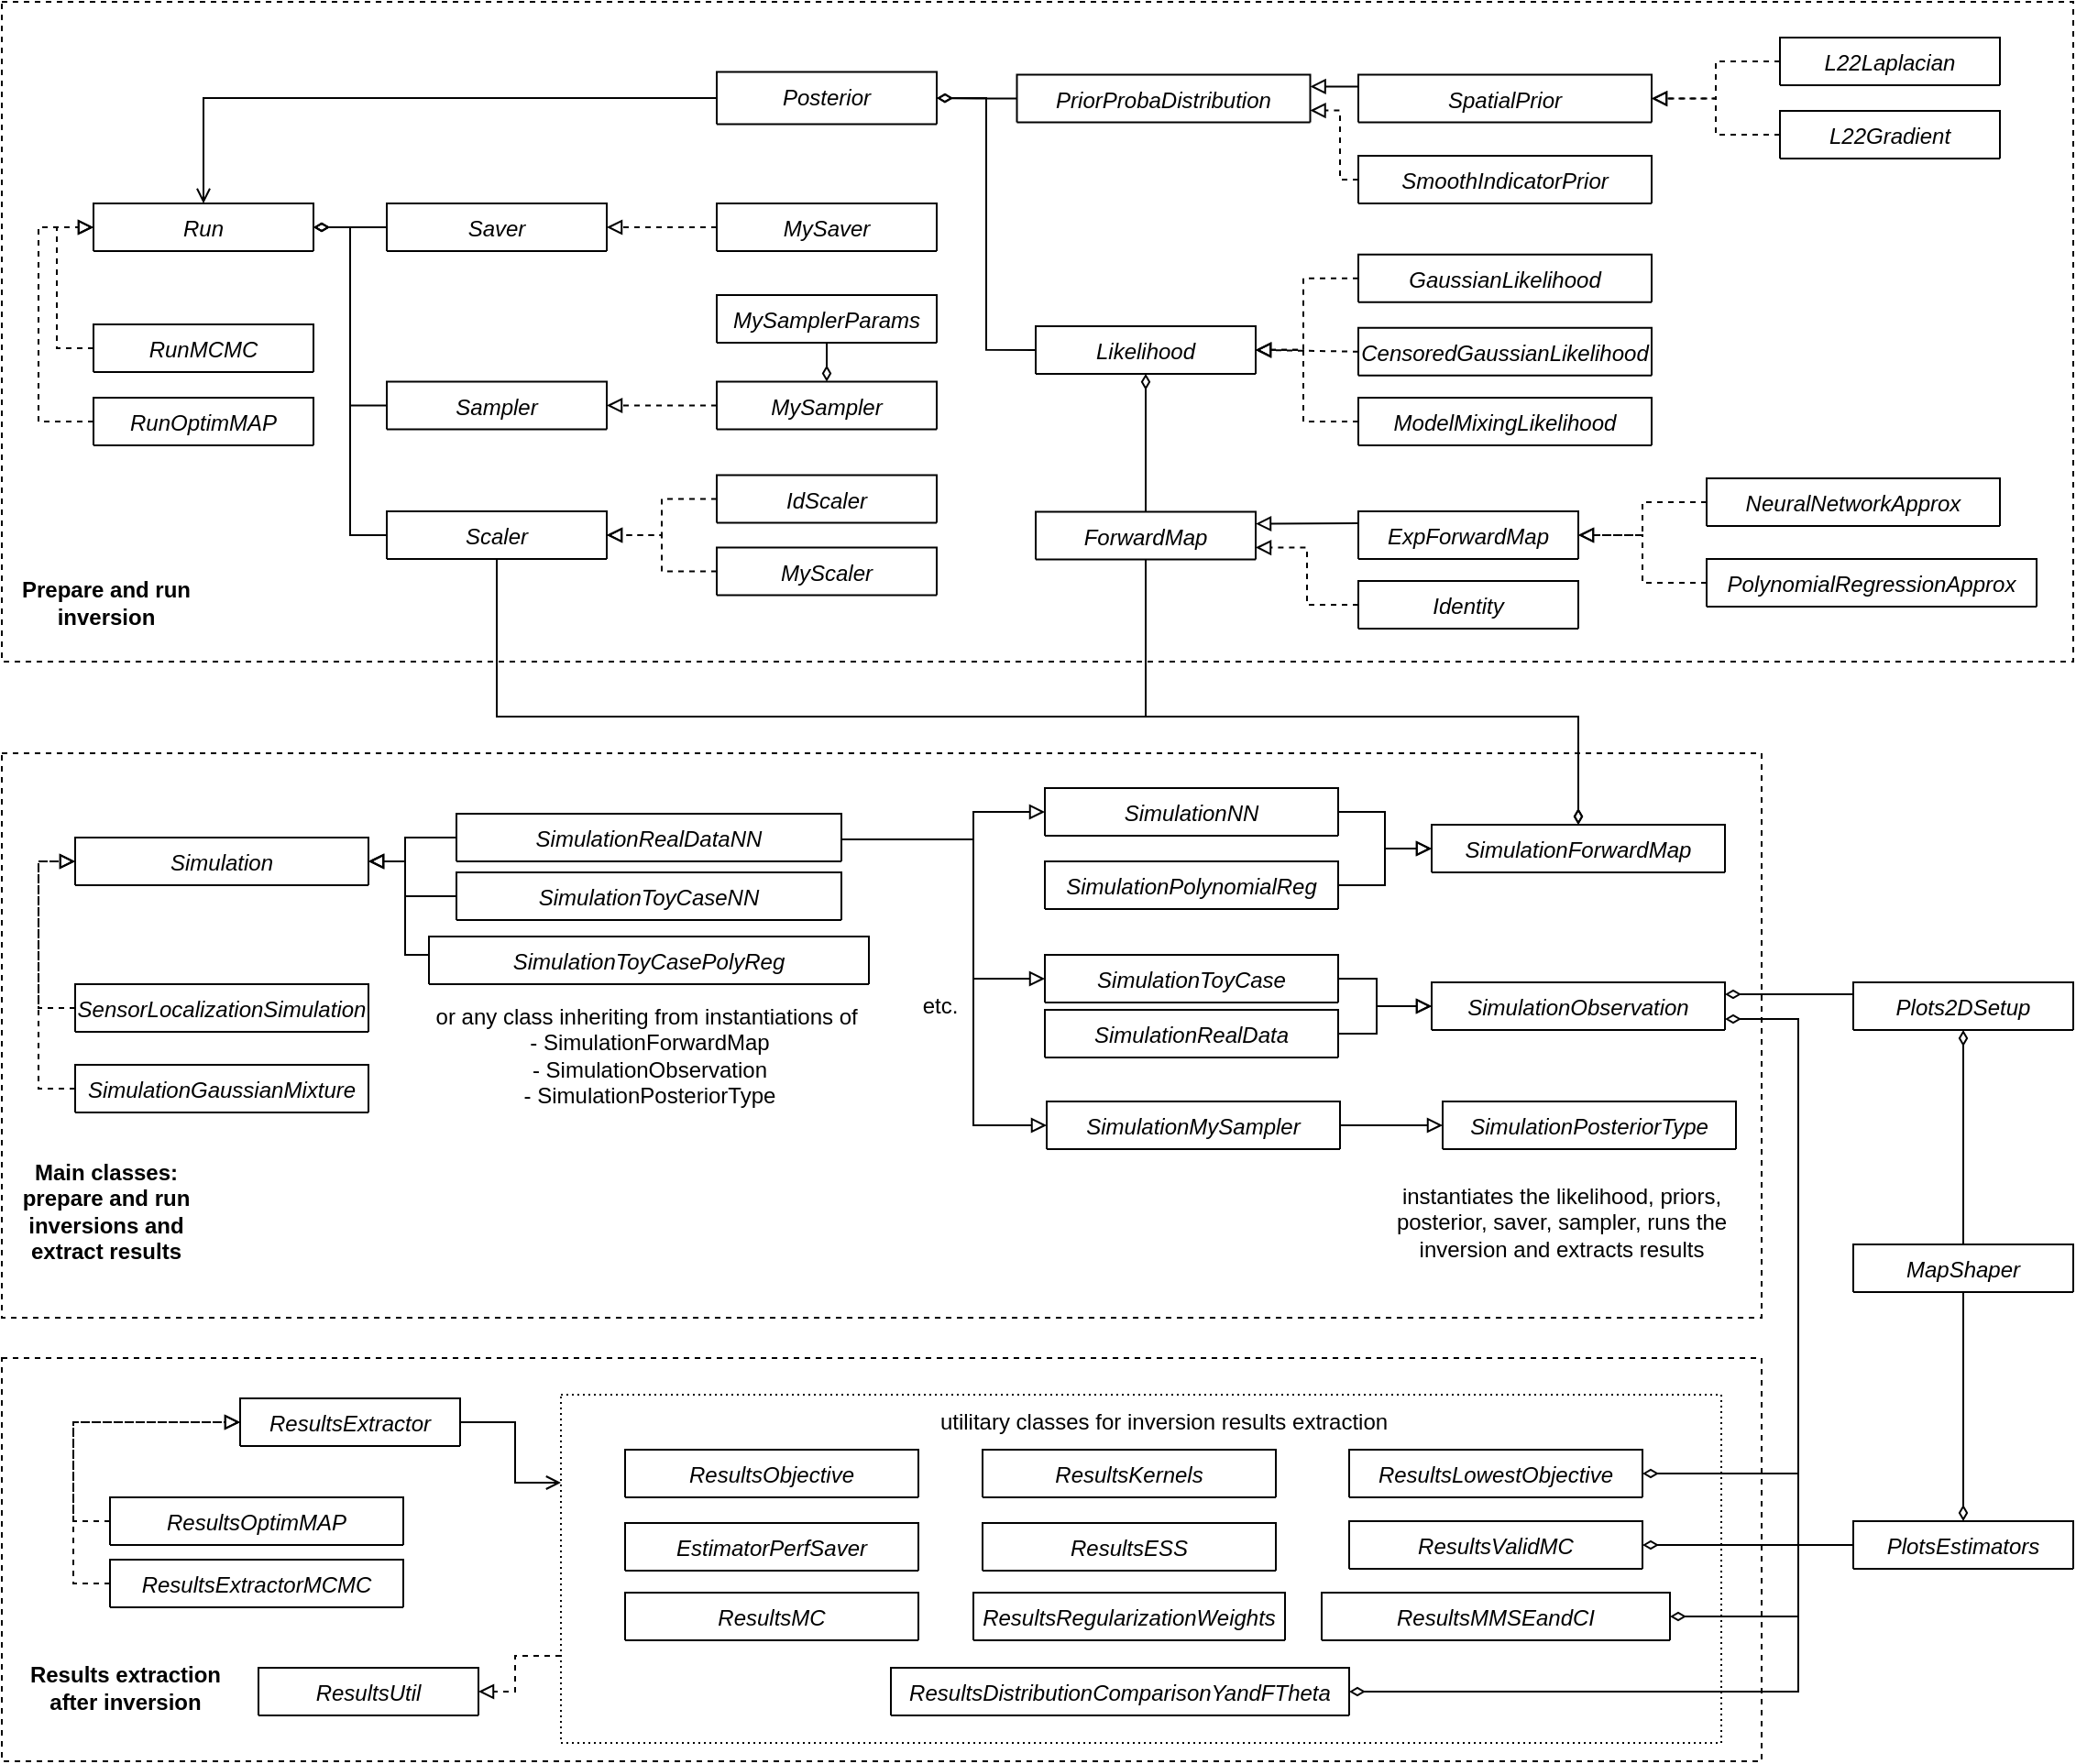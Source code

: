 <mxfile pages="2">
    <diagram name="general" id="ttuaSZNHHncq4Glxjv5M">
        <mxGraphModel dx="3113" dy="337" grid="1" gridSize="10" guides="1" tooltips="1" connect="1" arrows="1" fold="1" page="1" pageScale="1" pageWidth="827" pageHeight="1169" math="0" shadow="0">
            <root>
                <mxCell id="0"/>
                <mxCell id="1" parent="0"/>
                <mxCell id="L4C_hvJvdw_0AWo91kCd-748" value="" style="rounded=0;whiteSpace=wrap;html=1;dashed=1;fillColor=none;align=left;container=1;" parent="1" vertex="1">
                    <mxGeometry x="-470" y="1750" width="960" height="308" as="geometry"/>
                </mxCell>
                <mxCell id="L4C_hvJvdw_0AWo91kCd-646" value="SimulationToyCasePolyReg" style="swimlane;fontStyle=2;align=center;verticalAlign=top;childLayout=stackLayout;horizontal=1;startSize=26;horizontalStack=0;resizeParent=1;resizeLast=0;collapsible=1;marginBottom=0;rounded=0;shadow=0;strokeWidth=1;" parent="L4C_hvJvdw_0AWo91kCd-748" vertex="1" collapsed="1">
                    <mxGeometry x="233" y="100" width="240" height="26" as="geometry">
                        <mxRectangle x="-450" y="2094" width="160" height="138" as="alternateBounds"/>
                    </mxGeometry>
                </mxCell>
                <mxCell id="L4C_hvJvdw_0AWo91kCd-647" value="Name" style="text;align=left;verticalAlign=top;spacingLeft=4;spacingRight=4;overflow=hidden;rotatable=0;points=[[0,0.5],[1,0.5]];portConstraint=eastwest;" parent="L4C_hvJvdw_0AWo91kCd-646" vertex="1">
                    <mxGeometry y="26" width="160" height="26" as="geometry"/>
                </mxCell>
                <mxCell id="L4C_hvJvdw_0AWo91kCd-648" value="Phone Number" style="text;align=left;verticalAlign=top;spacingLeft=4;spacingRight=4;overflow=hidden;rotatable=0;points=[[0,0.5],[1,0.5]];portConstraint=eastwest;rounded=0;shadow=0;html=0;" parent="L4C_hvJvdw_0AWo91kCd-646" vertex="1">
                    <mxGeometry y="52" width="160" height="26" as="geometry"/>
                </mxCell>
                <mxCell id="L4C_hvJvdw_0AWo91kCd-649" value="Email Address" style="text;align=left;verticalAlign=top;spacingLeft=4;spacingRight=4;overflow=hidden;rotatable=0;points=[[0,0.5],[1,0.5]];portConstraint=eastwest;rounded=0;shadow=0;html=0;" parent="L4C_hvJvdw_0AWo91kCd-646" vertex="1">
                    <mxGeometry y="78" width="160" height="26" as="geometry"/>
                </mxCell>
                <mxCell id="L4C_hvJvdw_0AWo91kCd-650" value="" style="line;html=1;strokeWidth=1;align=left;verticalAlign=middle;spacingTop=-1;spacingLeft=3;spacingRight=3;rotatable=0;labelPosition=right;points=[];portConstraint=eastwest;" parent="L4C_hvJvdw_0AWo91kCd-646" vertex="1">
                    <mxGeometry y="104" width="160" height="8" as="geometry"/>
                </mxCell>
                <mxCell id="L4C_hvJvdw_0AWo91kCd-651" value="Purchase Parking Pass" style="text;align=left;verticalAlign=top;spacingLeft=4;spacingRight=4;overflow=hidden;rotatable=0;points=[[0,0.5],[1,0.5]];portConstraint=eastwest;" parent="L4C_hvJvdw_0AWo91kCd-646" vertex="1">
                    <mxGeometry y="112" width="160" height="26" as="geometry"/>
                </mxCell>
                <mxCell id="L4C_hvJvdw_0AWo91kCd-745" value="or any class inheriting from instantiations of&amp;nbsp;&lt;br&gt;- SimulationForwardMap&lt;br&gt;- SimulationObservation&lt;br&gt;- SimulationPosteriorType" style="text;html=1;strokeColor=none;fillColor=none;align=center;verticalAlign=middle;whiteSpace=wrap;rounded=0;dashed=1;" parent="L4C_hvJvdw_0AWo91kCd-748" vertex="1">
                    <mxGeometry x="230.5" y="126" width="245" height="78" as="geometry"/>
                </mxCell>
                <mxCell id="L4C_hvJvdw_0AWo91kCd-612" value="SimulationMySampler" style="swimlane;fontStyle=2;align=center;verticalAlign=top;childLayout=stackLayout;horizontal=1;startSize=26;horizontalStack=0;resizeParent=1;resizeLast=0;collapsible=1;marginBottom=0;rounded=0;shadow=0;strokeWidth=1;" parent="L4C_hvJvdw_0AWo91kCd-748" vertex="1" collapsed="1">
                    <mxGeometry x="570" y="190" width="160" height="26" as="geometry">
                        <mxRectangle x="140" y="2320" width="160" height="40" as="alternateBounds"/>
                    </mxGeometry>
                </mxCell>
                <mxCell id="L4C_hvJvdw_0AWo91kCd-616" value="" style="line;html=1;strokeWidth=1;align=left;verticalAlign=middle;spacingTop=-1;spacingLeft=3;spacingRight=3;rotatable=0;labelPosition=right;points=[];portConstraint=eastwest;" parent="L4C_hvJvdw_0AWo91kCd-612" vertex="1">
                    <mxGeometry y="26" width="160" height="8" as="geometry"/>
                </mxCell>
                <mxCell id="L4C_hvJvdw_0AWo91kCd-621" style="edgeStyle=orthogonalEdgeStyle;rounded=0;orthogonalLoop=1;jettySize=auto;html=1;exitX=1;exitY=0.5;exitDx=0;exitDy=0;entryX=0;entryY=0.5;entryDx=0;entryDy=0;endArrow=block;endFill=0;" parent="L4C_hvJvdw_0AWo91kCd-748" source="L4C_hvJvdw_0AWo91kCd-612" target="L4C_hvJvdw_0AWo91kCd-618" edge="1">
                    <mxGeometry relative="1" as="geometry">
                        <Array as="points">
                            <mxPoint x="746" y="203"/>
                            <mxPoint x="746" y="203"/>
                        </Array>
                    </mxGeometry>
                </mxCell>
                <mxCell id="L4C_hvJvdw_0AWo91kCd-600" value="SimulationPosteriorType" style="swimlane;fontStyle=2;align=center;verticalAlign=top;childLayout=stackLayout;horizontal=1;startSize=26;horizontalStack=0;resizeParent=1;resizeLast=0;collapsible=1;marginBottom=0;rounded=0;shadow=0;strokeWidth=1;" parent="L4C_hvJvdw_0AWo91kCd-748" vertex="1" collapsed="1">
                    <mxGeometry x="786" y="190" width="160" height="26" as="geometry">
                        <mxRectangle x="380" y="2216" width="160" height="138" as="alternateBounds"/>
                    </mxGeometry>
                </mxCell>
                <mxCell id="L4C_hvJvdw_0AWo91kCd-604" value="" style="line;html=1;strokeWidth=1;align=left;verticalAlign=middle;spacingTop=-1;spacingLeft=3;spacingRight=3;rotatable=0;labelPosition=right;points=[];portConstraint=eastwest;" parent="L4C_hvJvdw_0AWo91kCd-600" vertex="1">
                    <mxGeometry y="26" width="160" height="8" as="geometry"/>
                </mxCell>
                <mxCell id="L4C_hvJvdw_0AWo91kCd-605" value="setup_posteriors" style="text;align=left;verticalAlign=top;spacingLeft=4;spacingRight=4;overflow=hidden;rotatable=0;points=[[0,0.5],[1,0.5]];portConstraint=eastwest;" parent="L4C_hvJvdw_0AWo91kCd-600" vertex="1">
                    <mxGeometry y="34" width="160" height="26" as="geometry"/>
                </mxCell>
                <mxCell id="L4C_hvJvdw_0AWo91kCd-618" value="inversion_mcmc" style="text;align=left;verticalAlign=top;spacingLeft=4;spacingRight=4;overflow=hidden;rotatable=0;points=[[0,0.5],[1,0.5]];portConstraint=eastwest;" parent="L4C_hvJvdw_0AWo91kCd-600" vertex="1">
                    <mxGeometry y="60" width="160" height="26" as="geometry"/>
                </mxCell>
                <mxCell id="L4C_hvJvdw_0AWo91kCd-619" value="inversion_optim_map" style="text;align=left;verticalAlign=top;spacingLeft=4;spacingRight=4;overflow=hidden;rotatable=0;points=[[0,0.5],[1,0.5]];portConstraint=eastwest;" parent="L4C_hvJvdw_0AWo91kCd-600" vertex="1">
                    <mxGeometry y="86" width="160" height="26" as="geometry"/>
                </mxCell>
                <mxCell id="L4C_hvJvdw_0AWo91kCd-620" value="inversion_optim_mle" style="text;align=left;verticalAlign=top;spacingLeft=4;spacingRight=4;overflow=hidden;rotatable=0;points=[[0,0.5],[1,0.5]];portConstraint=eastwest;" parent="L4C_hvJvdw_0AWo91kCd-600" vertex="1">
                    <mxGeometry y="112" width="160" height="26" as="geometry"/>
                </mxCell>
                <mxCell id="L4C_hvJvdw_0AWo91kCd-749" value="Main classes: prepare and run inversions and extract results" style="text;html=1;strokeColor=none;fillColor=none;align=center;verticalAlign=middle;whiteSpace=wrap;rounded=0;fontStyle=1" parent="L4C_hvJvdw_0AWo91kCd-748" vertex="1">
                    <mxGeometry x="2" y="220" width="110" height="60" as="geometry"/>
                </mxCell>
                <mxCell id="L4C_hvJvdw_0AWo91kCd-552" value="SensorLocalizationSimulation" style="swimlane;fontStyle=2;align=center;verticalAlign=top;childLayout=stackLayout;horizontal=1;startSize=26;horizontalStack=0;resizeParent=1;resizeLast=0;collapsible=1;marginBottom=0;rounded=0;shadow=0;strokeWidth=1;" parent="L4C_hvJvdw_0AWo91kCd-748" vertex="1" collapsed="1">
                    <mxGeometry x="40" y="126" width="160" height="26" as="geometry">
                        <mxRectangle x="-1350" y="2844" width="160" height="444" as="alternateBounds"/>
                    </mxGeometry>
                </mxCell>
                <mxCell id="L4C_hvJvdw_0AWo91kCd-672" value="max_workers" style="text;align=left;verticalAlign=top;spacingLeft=4;spacingRight=4;overflow=hidden;rotatable=0;points=[[0,0.5],[1,0.5]];portConstraint=eastwest;" parent="L4C_hvJvdw_0AWo91kCd-552" vertex="1">
                    <mxGeometry y="26" width="160" height="26" as="geometry"/>
                </mxCell>
                <mxCell id="L4C_hvJvdw_0AWo91kCd-673" value="N" style="text;align=left;verticalAlign=top;spacingLeft=4;spacingRight=4;overflow=hidden;rotatable=0;points=[[0,0.5],[1,0.5]];portConstraint=eastwest;rounded=0;shadow=0;html=0;" parent="L4C_hvJvdw_0AWo91kCd-552" vertex="1">
                    <mxGeometry y="52" width="160" height="30" as="geometry"/>
                </mxCell>
                <mxCell id="L4C_hvJvdw_0AWo91kCd-674" value="D" style="text;align=left;verticalAlign=top;spacingLeft=4;spacingRight=4;overflow=hidden;rotatable=0;points=[[0,0.5],[1,0.5]];portConstraint=eastwest;rounded=0;shadow=0;html=0;" parent="L4C_hvJvdw_0AWo91kCd-552" vertex="1">
                    <mxGeometry y="82" width="160" height="30" as="geometry"/>
                </mxCell>
                <mxCell id="L4C_hvJvdw_0AWo91kCd-675" value="L" style="text;align=left;verticalAlign=top;spacingLeft=4;spacingRight=4;overflow=hidden;rotatable=0;points=[[0,0.5],[1,0.5]];portConstraint=eastwest;rounded=0;shadow=0;html=0;" parent="L4C_hvJvdw_0AWo91kCd-552" vertex="1">
                    <mxGeometry y="112" width="160" height="30" as="geometry"/>
                </mxCell>
                <mxCell id="L4C_hvJvdw_0AWo91kCd-676" value="list_names" style="text;align=left;verticalAlign=top;spacingLeft=4;spacingRight=4;overflow=hidden;rotatable=0;points=[[0,0.5],[1,0.5]];portConstraint=eastwest;rounded=0;shadow=0;html=0;" parent="L4C_hvJvdw_0AWo91kCd-552" vertex="1">
                    <mxGeometry y="142" width="160" height="30" as="geometry"/>
                </mxCell>
                <mxCell id="L4C_hvJvdw_0AWo91kCd-555" value="K" style="text;align=left;verticalAlign=top;spacingLeft=4;spacingRight=4;overflow=hidden;rotatable=0;points=[[0,0.5],[1,0.5]];portConstraint=eastwest;rounded=0;shadow=0;html=0;" parent="L4C_hvJvdw_0AWo91kCd-552" vertex="1">
                    <mxGeometry y="172" width="160" height="26" as="geometry"/>
                </mxCell>
                <mxCell id="L4C_hvJvdw_0AWo91kCd-677" value="X_true_scaled" style="text;align=left;verticalAlign=top;spacingLeft=4;spacingRight=4;overflow=hidden;rotatable=0;points=[[0,0.5],[1,0.5]];portConstraint=eastwest;rounded=0;shadow=0;html=0;" parent="L4C_hvJvdw_0AWo91kCd-552" vertex="1">
                    <mxGeometry y="198" width="160" height="30" as="geometry"/>
                </mxCell>
                <mxCell id="L4C_hvJvdw_0AWo91kCd-556" value="" style="line;html=1;strokeWidth=1;align=left;verticalAlign=middle;spacingTop=-1;spacingLeft=3;spacingRight=3;rotatable=0;labelPosition=right;points=[];portConstraint=eastwest;" parent="L4C_hvJvdw_0AWo91kCd-552" vertex="1">
                    <mxGeometry y="228" width="160" height="8" as="geometry"/>
                </mxCell>
                <mxCell id="L4C_hvJvdw_0AWo91kCd-557" value="plot_observation_graph" style="text;align=left;verticalAlign=top;spacingLeft=4;spacingRight=4;overflow=hidden;rotatable=0;points=[[0,0.5],[1,0.5]];portConstraint=eastwest;" parent="L4C_hvJvdw_0AWo91kCd-552" vertex="1">
                    <mxGeometry y="236" width="160" height="26" as="geometry"/>
                </mxCell>
                <mxCell id="L4C_hvJvdw_0AWo91kCd-678" value="plot_overlayed_marginals" style="text;align=left;verticalAlign=top;spacingLeft=4;spacingRight=4;overflow=hidden;rotatable=0;points=[[0,0.5],[1,0.5]];portConstraint=eastwest;" parent="L4C_hvJvdw_0AWo91kCd-552" vertex="1">
                    <mxGeometry y="262" width="160" height="26" as="geometry"/>
                </mxCell>
                <mxCell id="L4C_hvJvdw_0AWo91kCd-680" value="read_true_positions" style="text;align=left;verticalAlign=top;spacingLeft=4;spacingRight=4;overflow=hidden;rotatable=0;points=[[0,0.5],[1,0.5]];portConstraint=eastwest;" parent="L4C_hvJvdw_0AWo91kCd-552" vertex="1">
                    <mxGeometry y="288" width="160" height="26" as="geometry"/>
                </mxCell>
                <mxCell id="L4C_hvJvdw_0AWo91kCd-681" value="setup_forward_map" style="text;align=left;verticalAlign=top;spacingLeft=4;spacingRight=4;overflow=hidden;rotatable=0;points=[[0,0.5],[1,0.5]];portConstraint=eastwest;" parent="L4C_hvJvdw_0AWo91kCd-552" vertex="1">
                    <mxGeometry y="314" width="160" height="26" as="geometry"/>
                </mxCell>
                <mxCell id="L4C_hvJvdw_0AWo91kCd-682" value="setup_observation" style="text;align=left;verticalAlign=top;spacingLeft=4;spacingRight=4;overflow=hidden;rotatable=0;points=[[0,0.5],[1,0.5]];portConstraint=eastwest;" parent="L4C_hvJvdw_0AWo91kCd-552" vertex="1">
                    <mxGeometry y="340" width="160" height="26" as="geometry"/>
                </mxCell>
                <mxCell id="L4C_hvJvdw_0AWo91kCd-683" value="setup_posteriors" style="text;align=left;verticalAlign=top;spacingLeft=4;spacingRight=4;overflow=hidden;rotatable=0;points=[[0,0.5],[1,0.5]];portConstraint=eastwest;" parent="L4C_hvJvdw_0AWo91kCd-552" vertex="1">
                    <mxGeometry y="366" width="160" height="26" as="geometry"/>
                </mxCell>
                <mxCell id="L4C_hvJvdw_0AWo91kCd-684" value="setup" style="text;align=left;verticalAlign=top;spacingLeft=4;spacingRight=4;overflow=hidden;rotatable=0;points=[[0,0.5],[1,0.5]];portConstraint=eastwest;" parent="L4C_hvJvdw_0AWo91kCd-552" vertex="1">
                    <mxGeometry y="392" width="160" height="26" as="geometry"/>
                </mxCell>
                <mxCell id="L4C_hvJvdw_0AWo91kCd-679" value="inversion_mcmc" style="text;align=left;verticalAlign=top;spacingLeft=4;spacingRight=4;overflow=hidden;rotatable=0;points=[[0,0.5],[1,0.5]];portConstraint=eastwest;" parent="L4C_hvJvdw_0AWo91kCd-552" vertex="1">
                    <mxGeometry y="418" width="160" height="26" as="geometry"/>
                </mxCell>
                <mxCell id="L4C_hvJvdw_0AWo91kCd-546" value="SimulationGaussianMixture" style="swimlane;fontStyle=2;align=center;verticalAlign=top;childLayout=stackLayout;horizontal=1;startSize=26;horizontalStack=0;resizeParent=1;resizeLast=0;collapsible=1;marginBottom=0;rounded=0;shadow=0;strokeWidth=1;" parent="L4C_hvJvdw_0AWo91kCd-748" vertex="1" collapsed="1">
                    <mxGeometry x="40" y="170" width="160" height="26" as="geometry">
                        <mxRectangle x="-1130" y="3086" width="160" height="444" as="alternateBounds"/>
                    </mxGeometry>
                </mxCell>
                <mxCell id="L4C_hvJvdw_0AWo91kCd-547" value="max_workers" style="text;align=left;verticalAlign=top;spacingLeft=4;spacingRight=4;overflow=hidden;rotatable=0;points=[[0,0.5],[1,0.5]];portConstraint=eastwest;" parent="L4C_hvJvdw_0AWo91kCd-546" vertex="1">
                    <mxGeometry y="26" width="160" height="26" as="geometry"/>
                </mxCell>
                <mxCell id="L4C_hvJvdw_0AWo91kCd-548" value="n_means" style="text;align=left;verticalAlign=top;spacingLeft=4;spacingRight=4;overflow=hidden;rotatable=0;points=[[0,0.5],[1,0.5]];portConstraint=eastwest;rounded=0;shadow=0;html=0;" parent="L4C_hvJvdw_0AWo91kCd-546" vertex="1">
                    <mxGeometry y="52" width="160" height="26" as="geometry"/>
                </mxCell>
                <mxCell id="L4C_hvJvdw_0AWo91kCd-666" value="list_means" style="text;align=left;verticalAlign=top;spacingLeft=4;spacingRight=4;overflow=hidden;rotatable=0;points=[[0,0.5],[1,0.5]];portConstraint=eastwest;rounded=0;shadow=0;html=0;" parent="L4C_hvJvdw_0AWo91kCd-546" vertex="1">
                    <mxGeometry y="78" width="160" height="26" as="geometry"/>
                </mxCell>
                <mxCell id="L4C_hvJvdw_0AWo91kCd-549" value="list_cov" style="text;align=left;verticalAlign=top;spacingLeft=4;spacingRight=4;overflow=hidden;rotatable=0;points=[[0,0.5],[1,0.5]];portConstraint=eastwest;rounded=0;shadow=0;html=0;" parent="L4C_hvJvdw_0AWo91kCd-546" vertex="1">
                    <mxGeometry y="104" width="160" height="26" as="geometry"/>
                </mxCell>
                <mxCell id="L4C_hvJvdw_0AWo91kCd-667" value="N" style="text;align=left;verticalAlign=top;spacingLeft=4;spacingRight=4;overflow=hidden;rotatable=0;points=[[0,0.5],[1,0.5]];portConstraint=eastwest;rounded=0;shadow=0;html=0;" parent="L4C_hvJvdw_0AWo91kCd-546" vertex="1">
                    <mxGeometry y="130" width="160" height="30" as="geometry"/>
                </mxCell>
                <mxCell id="L4C_hvJvdw_0AWo91kCd-668" value="D" style="text;align=left;verticalAlign=top;spacingLeft=4;spacingRight=4;overflow=hidden;rotatable=0;points=[[0,0.5],[1,0.5]];portConstraint=eastwest;rounded=0;shadow=0;html=0;" parent="L4C_hvJvdw_0AWo91kCd-546" vertex="1">
                    <mxGeometry y="160" width="160" height="30" as="geometry"/>
                </mxCell>
                <mxCell id="L4C_hvJvdw_0AWo91kCd-669" value="L" style="text;align=left;verticalAlign=top;spacingLeft=4;spacingRight=4;overflow=hidden;rotatable=0;points=[[0,0.5],[1,0.5]];portConstraint=eastwest;rounded=0;shadow=0;html=0;" parent="L4C_hvJvdw_0AWo91kCd-546" vertex="1">
                    <mxGeometry y="190" width="160" height="30" as="geometry"/>
                </mxCell>
                <mxCell id="L4C_hvJvdw_0AWo91kCd-670" value="list_names" style="text;align=left;verticalAlign=top;spacingLeft=4;spacingRight=4;overflow=hidden;rotatable=0;points=[[0,0.5],[1,0.5]];portConstraint=eastwest;rounded=0;shadow=0;html=0;" parent="L4C_hvJvdw_0AWo91kCd-546" vertex="1">
                    <mxGeometry y="220" width="160" height="30" as="geometry"/>
                </mxCell>
                <mxCell id="L4C_hvJvdw_0AWo91kCd-671" value="X_true_scaled" style="text;align=left;verticalAlign=top;spacingLeft=4;spacingRight=4;overflow=hidden;rotatable=0;points=[[0,0.5],[1,0.5]];portConstraint=eastwest;rounded=0;shadow=0;html=0;" parent="L4C_hvJvdw_0AWo91kCd-546" vertex="1">
                    <mxGeometry y="250" width="160" height="30" as="geometry"/>
                </mxCell>
                <mxCell id="L4C_hvJvdw_0AWo91kCd-550" value="" style="line;html=1;strokeWidth=1;align=left;verticalAlign=middle;spacingTop=-1;spacingLeft=3;spacingRight=3;rotatable=0;labelPosition=right;points=[];portConstraint=eastwest;" parent="L4C_hvJvdw_0AWo91kCd-546" vertex="1">
                    <mxGeometry y="280" width="160" height="8" as="geometry"/>
                </mxCell>
                <mxCell id="L4C_hvJvdw_0AWo91kCd-551" value="save_setup_to_csv" style="text;align=left;verticalAlign=top;spacingLeft=4;spacingRight=4;overflow=hidden;rotatable=0;points=[[0,0.5],[1,0.5]];portConstraint=eastwest;" parent="L4C_hvJvdw_0AWo91kCd-546" vertex="1">
                    <mxGeometry y="288" width="160" height="26" as="geometry"/>
                </mxCell>
                <mxCell id="L4C_hvJvdw_0AWo91kCd-663" value="plot_ellipses" style="text;align=left;verticalAlign=top;spacingLeft=4;spacingRight=4;overflow=hidden;rotatable=0;points=[[0,0.5],[1,0.5]];portConstraint=eastwest;" parent="L4C_hvJvdw_0AWo91kCd-546" vertex="1">
                    <mxGeometry y="314" width="160" height="26" as="geometry"/>
                </mxCell>
                <mxCell id="L4C_hvJvdw_0AWo91kCd-664" value="setup_forward_map" style="text;align=left;verticalAlign=top;spacingLeft=4;spacingRight=4;overflow=hidden;rotatable=0;points=[[0,0.5],[1,0.5]];portConstraint=eastwest;" parent="L4C_hvJvdw_0AWo91kCd-546" vertex="1">
                    <mxGeometry y="340" width="160" height="26" as="geometry"/>
                </mxCell>
                <mxCell id="L4C_hvJvdw_0AWo91kCd-665" value="setup_posteriors" style="text;align=left;verticalAlign=top;spacingLeft=4;spacingRight=4;overflow=hidden;rotatable=0;points=[[0,0.5],[1,0.5]];portConstraint=eastwest;" parent="L4C_hvJvdw_0AWo91kCd-546" vertex="1">
                    <mxGeometry y="366" width="160" height="26" as="geometry"/>
                </mxCell>
                <mxCell id="L4C_hvJvdw_0AWo91kCd-685" value="setup" style="text;align=left;verticalAlign=top;spacingLeft=4;spacingRight=4;overflow=hidden;rotatable=0;points=[[0,0.5],[1,0.5]];portConstraint=eastwest;" parent="L4C_hvJvdw_0AWo91kCd-546" vertex="1">
                    <mxGeometry y="392" width="160" height="26" as="geometry"/>
                </mxCell>
                <mxCell id="L4C_hvJvdw_0AWo91kCd-662" value="inversion_mcmc" style="text;align=left;verticalAlign=top;spacingLeft=4;spacingRight=4;overflow=hidden;rotatable=0;points=[[0,0.5],[1,0.5]];portConstraint=eastwest;" parent="L4C_hvJvdw_0AWo91kCd-546" vertex="1">
                    <mxGeometry y="418" width="160" height="26" as="geometry"/>
                </mxCell>
                <mxCell id="L4C_hvJvdw_0AWo91kCd-767" value="instantiates the likelihood, priors, posterior, saver, sampler, runs the inversion and extracts results" style="text;html=1;strokeColor=none;fillColor=none;align=center;verticalAlign=middle;whiteSpace=wrap;rounded=0;dashed=1;" parent="L4C_hvJvdw_0AWo91kCd-748" vertex="1">
                    <mxGeometry x="756" y="231" width="190" height="49" as="geometry"/>
                </mxCell>
                <mxCell id="L4C_hvJvdw_0AWo91kCd-731" value="" style="rounded=0;whiteSpace=wrap;html=1;dashed=1;fillColor=none;align=left;" parent="1" vertex="1">
                    <mxGeometry x="-470" y="2080" width="960" height="220" as="geometry"/>
                </mxCell>
                <mxCell id="L4C_hvJvdw_0AWo91kCd-772" value="" style="rounded=0;whiteSpace=wrap;html=1;fillColor=none;align=left;dashed=1;dashPattern=1 2;" parent="1" vertex="1">
                    <mxGeometry x="-165" y="2100" width="633" height="190" as="geometry"/>
                </mxCell>
                <mxCell id="L4C_hvJvdw_0AWo91kCd-733" value="" style="rounded=0;whiteSpace=wrap;html=1;dashed=1;fillColor=none;align=left;fontStyle=1" parent="1" vertex="1">
                    <mxGeometry x="-470" y="1340" width="1130" height="360" as="geometry"/>
                </mxCell>
                <mxCell id="Zz6YnAb7CSEb0cCsQFwM-1" value="Run" style="swimlane;fontStyle=2;align=center;verticalAlign=top;childLayout=stackLayout;horizontal=1;startSize=26;horizontalStack=0;resizeParent=1;resizeLast=0;collapsible=1;marginBottom=0;rounded=0;shadow=0;strokeWidth=1;" parent="1" vertex="1" collapsed="1">
                    <mxGeometry x="-420" y="1450" width="120" height="26" as="geometry">
                        <mxRectangle x="-440" y="1441" width="160" height="138" as="alternateBounds"/>
                    </mxGeometry>
                </mxCell>
                <mxCell id="Zz6YnAb7CSEb0cCsQFwM-2" value="Name" style="text;align=left;verticalAlign=top;spacingLeft=4;spacingRight=4;overflow=hidden;rotatable=0;points=[[0,0.5],[1,0.5]];portConstraint=eastwest;" parent="Zz6YnAb7CSEb0cCsQFwM-1" vertex="1">
                    <mxGeometry y="26" width="160" height="26" as="geometry"/>
                </mxCell>
                <mxCell id="Zz6YnAb7CSEb0cCsQFwM-3" value="Phone Number" style="text;align=left;verticalAlign=top;spacingLeft=4;spacingRight=4;overflow=hidden;rotatable=0;points=[[0,0.5],[1,0.5]];portConstraint=eastwest;rounded=0;shadow=0;html=0;" parent="Zz6YnAb7CSEb0cCsQFwM-1" vertex="1">
                    <mxGeometry y="52" width="160" height="26" as="geometry"/>
                </mxCell>
                <mxCell id="Zz6YnAb7CSEb0cCsQFwM-4" value="Email Address" style="text;align=left;verticalAlign=top;spacingLeft=4;spacingRight=4;overflow=hidden;rotatable=0;points=[[0,0.5],[1,0.5]];portConstraint=eastwest;rounded=0;shadow=0;html=0;" parent="Zz6YnAb7CSEb0cCsQFwM-1" vertex="1">
                    <mxGeometry y="78" width="160" height="26" as="geometry"/>
                </mxCell>
                <mxCell id="Zz6YnAb7CSEb0cCsQFwM-5" value="" style="line;html=1;strokeWidth=1;align=left;verticalAlign=middle;spacingTop=-1;spacingLeft=3;spacingRight=3;rotatable=0;labelPosition=right;points=[];portConstraint=eastwest;" parent="Zz6YnAb7CSEb0cCsQFwM-1" vertex="1">
                    <mxGeometry y="104" width="160" height="8" as="geometry"/>
                </mxCell>
                <mxCell id="Zz6YnAb7CSEb0cCsQFwM-6" value="Purchase Parking Pass" style="text;align=left;verticalAlign=top;spacingLeft=4;spacingRight=4;overflow=hidden;rotatable=0;points=[[0,0.5],[1,0.5]];portConstraint=eastwest;" parent="Zz6YnAb7CSEb0cCsQFwM-1" vertex="1">
                    <mxGeometry y="112" width="160" height="26" as="geometry"/>
                </mxCell>
                <mxCell id="L4C_hvJvdw_0AWo91kCd-204" style="edgeStyle=orthogonalEdgeStyle;rounded=0;orthogonalLoop=1;jettySize=auto;html=1;exitX=0;exitY=0.5;exitDx=0;exitDy=0;entryX=0;entryY=0.5;entryDx=0;entryDy=0;endArrow=block;endFill=0;dashed=1;" parent="1" source="L4C_hvJvdw_0AWo91kCd-7" target="Zz6YnAb7CSEb0cCsQFwM-1" edge="1">
                    <mxGeometry relative="1" as="geometry">
                        <Array as="points">
                            <mxPoint x="-440" y="1529"/>
                            <mxPoint x="-440" y="1463"/>
                        </Array>
                    </mxGeometry>
                </mxCell>
                <mxCell id="L4C_hvJvdw_0AWo91kCd-7" value="RunMCMC" style="swimlane;fontStyle=2;align=center;verticalAlign=top;childLayout=stackLayout;horizontal=1;startSize=26;horizontalStack=0;resizeParent=1;resizeLast=0;collapsible=1;marginBottom=0;rounded=0;shadow=0;strokeWidth=1;" parent="1" vertex="1" collapsed="1">
                    <mxGeometry x="-420" y="1516" width="120" height="26" as="geometry">
                        <mxRectangle x="520" y="70" width="160" height="138" as="alternateBounds"/>
                    </mxGeometry>
                </mxCell>
                <mxCell id="L4C_hvJvdw_0AWo91kCd-8" value="Name" style="text;align=left;verticalAlign=top;spacingLeft=4;spacingRight=4;overflow=hidden;rotatable=0;points=[[0,0.5],[1,0.5]];portConstraint=eastwest;" parent="L4C_hvJvdw_0AWo91kCd-7" vertex="1">
                    <mxGeometry y="26" width="160" height="26" as="geometry"/>
                </mxCell>
                <mxCell id="L4C_hvJvdw_0AWo91kCd-9" value="Phone Number" style="text;align=left;verticalAlign=top;spacingLeft=4;spacingRight=4;overflow=hidden;rotatable=0;points=[[0,0.5],[1,0.5]];portConstraint=eastwest;rounded=0;shadow=0;html=0;" parent="L4C_hvJvdw_0AWo91kCd-7" vertex="1">
                    <mxGeometry y="52" width="160" height="26" as="geometry"/>
                </mxCell>
                <mxCell id="L4C_hvJvdw_0AWo91kCd-10" value="Email Address" style="text;align=left;verticalAlign=top;spacingLeft=4;spacingRight=4;overflow=hidden;rotatable=0;points=[[0,0.5],[1,0.5]];portConstraint=eastwest;rounded=0;shadow=0;html=0;" parent="L4C_hvJvdw_0AWo91kCd-7" vertex="1">
                    <mxGeometry y="78" width="160" height="26" as="geometry"/>
                </mxCell>
                <mxCell id="L4C_hvJvdw_0AWo91kCd-11" value="" style="line;html=1;strokeWidth=1;align=left;verticalAlign=middle;spacingTop=-1;spacingLeft=3;spacingRight=3;rotatable=0;labelPosition=right;points=[];portConstraint=eastwest;" parent="L4C_hvJvdw_0AWo91kCd-7" vertex="1">
                    <mxGeometry y="104" width="160" height="8" as="geometry"/>
                </mxCell>
                <mxCell id="L4C_hvJvdw_0AWo91kCd-12" value="Purchase Parking Pass" style="text;align=left;verticalAlign=top;spacingLeft=4;spacingRight=4;overflow=hidden;rotatable=0;points=[[0,0.5],[1,0.5]];portConstraint=eastwest;" parent="L4C_hvJvdw_0AWo91kCd-7" vertex="1">
                    <mxGeometry y="112" width="160" height="26" as="geometry"/>
                </mxCell>
                <mxCell id="L4C_hvJvdw_0AWo91kCd-205" style="edgeStyle=orthogonalEdgeStyle;rounded=0;orthogonalLoop=1;jettySize=auto;html=1;exitX=0;exitY=0.5;exitDx=0;exitDy=0;entryX=0;entryY=0.5;entryDx=0;entryDy=0;endArrow=block;endFill=0;dashed=1;" parent="1" source="L4C_hvJvdw_0AWo91kCd-13" target="Zz6YnAb7CSEb0cCsQFwM-1" edge="1">
                    <mxGeometry relative="1" as="geometry">
                        <Array as="points">
                            <mxPoint x="-450" y="1569"/>
                            <mxPoint x="-450" y="1463"/>
                        </Array>
                    </mxGeometry>
                </mxCell>
                <mxCell id="L4C_hvJvdw_0AWo91kCd-13" value="RunOptimMAP" style="swimlane;fontStyle=2;align=center;verticalAlign=top;childLayout=stackLayout;horizontal=1;startSize=26;horizontalStack=0;resizeParent=1;resizeLast=0;collapsible=1;marginBottom=0;rounded=0;shadow=0;strokeWidth=1;" parent="1" vertex="1" collapsed="1">
                    <mxGeometry x="-420" y="1556" width="120" height="26" as="geometry">
                        <mxRectangle x="520" y="70" width="160" height="138" as="alternateBounds"/>
                    </mxGeometry>
                </mxCell>
                <mxCell id="L4C_hvJvdw_0AWo91kCd-14" value="Name" style="text;align=left;verticalAlign=top;spacingLeft=4;spacingRight=4;overflow=hidden;rotatable=0;points=[[0,0.5],[1,0.5]];portConstraint=eastwest;" parent="L4C_hvJvdw_0AWo91kCd-13" vertex="1">
                    <mxGeometry y="26" width="160" height="26" as="geometry"/>
                </mxCell>
                <mxCell id="L4C_hvJvdw_0AWo91kCd-15" value="Phone Number" style="text;align=left;verticalAlign=top;spacingLeft=4;spacingRight=4;overflow=hidden;rotatable=0;points=[[0,0.5],[1,0.5]];portConstraint=eastwest;rounded=0;shadow=0;html=0;" parent="L4C_hvJvdw_0AWo91kCd-13" vertex="1">
                    <mxGeometry y="52" width="160" height="26" as="geometry"/>
                </mxCell>
                <mxCell id="L4C_hvJvdw_0AWo91kCd-16" value="Email Address" style="text;align=left;verticalAlign=top;spacingLeft=4;spacingRight=4;overflow=hidden;rotatable=0;points=[[0,0.5],[1,0.5]];portConstraint=eastwest;rounded=0;shadow=0;html=0;" parent="L4C_hvJvdw_0AWo91kCd-13" vertex="1">
                    <mxGeometry y="78" width="160" height="26" as="geometry"/>
                </mxCell>
                <mxCell id="L4C_hvJvdw_0AWo91kCd-17" value="" style="line;html=1;strokeWidth=1;align=left;verticalAlign=middle;spacingTop=-1;spacingLeft=3;spacingRight=3;rotatable=0;labelPosition=right;points=[];portConstraint=eastwest;" parent="L4C_hvJvdw_0AWo91kCd-13" vertex="1">
                    <mxGeometry y="104" width="160" height="8" as="geometry"/>
                </mxCell>
                <mxCell id="L4C_hvJvdw_0AWo91kCd-18" value="Purchase Parking Pass" style="text;align=left;verticalAlign=top;spacingLeft=4;spacingRight=4;overflow=hidden;rotatable=0;points=[[0,0.5],[1,0.5]];portConstraint=eastwest;" parent="L4C_hvJvdw_0AWo91kCd-13" vertex="1">
                    <mxGeometry y="112" width="160" height="26" as="geometry"/>
                </mxCell>
                <mxCell id="L4C_hvJvdw_0AWo91kCd-326" style="edgeStyle=orthogonalEdgeStyle;rounded=0;orthogonalLoop=1;jettySize=auto;html=1;exitX=0;exitY=0.5;exitDx=0;exitDy=0;entryX=1;entryY=0.5;entryDx=0;entryDy=0;endArrow=diamondThin;endFill=0;" parent="1" source="L4C_hvJvdw_0AWo91kCd-19" target="Zz6YnAb7CSEb0cCsQFwM-1" edge="1">
                    <mxGeometry relative="1" as="geometry"/>
                </mxCell>
                <mxCell id="L4C_hvJvdw_0AWo91kCd-765" style="edgeStyle=orthogonalEdgeStyle;rounded=0;orthogonalLoop=1;jettySize=auto;html=1;exitX=0.5;exitY=1;exitDx=0;exitDy=0;entryX=0.5;entryY=0;entryDx=0;entryDy=0;endArrow=diamondThin;endFill=0;" parent="1" source="L4C_hvJvdw_0AWo91kCd-19" target="L4C_hvJvdw_0AWo91kCd-564" edge="1">
                    <mxGeometry relative="1" as="geometry">
                        <Array as="points">
                            <mxPoint x="-200" y="1730"/>
                            <mxPoint x="390" y="1730"/>
                        </Array>
                    </mxGeometry>
                </mxCell>
                <mxCell id="L4C_hvJvdw_0AWo91kCd-19" value="Scaler" style="swimlane;fontStyle=2;align=center;verticalAlign=top;childLayout=stackLayout;horizontal=1;startSize=26;horizontalStack=0;resizeParent=1;resizeLast=0;collapsible=1;marginBottom=0;rounded=0;shadow=0;strokeWidth=1;" parent="1" vertex="1" collapsed="1">
                    <mxGeometry x="-260" y="1618" width="120" height="26" as="geometry">
                        <mxRectangle x="-180" y="1550" width="160" height="90" as="alternateBounds"/>
                    </mxGeometry>
                </mxCell>
                <mxCell id="L4C_hvJvdw_0AWo91kCd-23" value="" style="line;html=1;strokeWidth=1;align=left;verticalAlign=middle;spacingTop=-1;spacingLeft=3;spacingRight=3;rotatable=0;labelPosition=right;points=[];portConstraint=eastwest;" parent="L4C_hvJvdw_0AWo91kCd-19" vertex="1">
                    <mxGeometry y="26" width="160" height="8" as="geometry"/>
                </mxCell>
                <mxCell id="L4C_hvJvdw_0AWo91kCd-24" value="from_lin_to_scaled" style="text;align=left;verticalAlign=top;spacingLeft=4;spacingRight=4;overflow=hidden;rotatable=0;points=[[0,0.5],[1,0.5]];portConstraint=eastwest;" parent="L4C_hvJvdw_0AWo91kCd-19" vertex="1">
                    <mxGeometry y="34" width="160" height="26" as="geometry"/>
                </mxCell>
                <mxCell id="L4C_hvJvdw_0AWo91kCd-394" value="from_scaled_to_lin" style="text;align=left;verticalAlign=top;spacingLeft=4;spacingRight=4;overflow=hidden;rotatable=0;points=[[0,0.5],[1,0.5]];portConstraint=eastwest;" parent="L4C_hvJvdw_0AWo91kCd-19" vertex="1">
                    <mxGeometry y="60" width="160" height="26" as="geometry"/>
                </mxCell>
                <mxCell id="L4C_hvJvdw_0AWo91kCd-207" style="edgeStyle=orthogonalEdgeStyle;rounded=0;orthogonalLoop=1;jettySize=auto;html=1;exitX=0;exitY=0.5;exitDx=0;exitDy=0;entryX=1;entryY=0.5;entryDx=0;entryDy=0;endArrow=block;endFill=0;dashed=1;" parent="1" source="L4C_hvJvdw_0AWo91kCd-25" target="L4C_hvJvdw_0AWo91kCd-19" edge="1">
                    <mxGeometry relative="1" as="geometry"/>
                </mxCell>
                <mxCell id="L4C_hvJvdw_0AWo91kCd-25" value="IdScaler" style="swimlane;fontStyle=2;align=center;verticalAlign=top;childLayout=stackLayout;horizontal=1;startSize=26;horizontalStack=0;resizeParent=1;resizeLast=0;collapsible=1;marginBottom=0;rounded=0;shadow=0;strokeWidth=1;" parent="1" vertex="1" collapsed="1">
                    <mxGeometry x="-80" y="1598.25" width="120" height="26" as="geometry">
                        <mxRectangle x="40" y="1510" width="160" height="40" as="alternateBounds"/>
                    </mxGeometry>
                </mxCell>
                <mxCell id="L4C_hvJvdw_0AWo91kCd-29" value="" style="line;html=1;strokeWidth=1;align=left;verticalAlign=middle;spacingTop=-1;spacingLeft=3;spacingRight=3;rotatable=0;labelPosition=right;points=[];portConstraint=eastwest;" parent="L4C_hvJvdw_0AWo91kCd-25" vertex="1">
                    <mxGeometry y="26" width="160" height="8" as="geometry"/>
                </mxCell>
                <mxCell id="L4C_hvJvdw_0AWo91kCd-206" style="edgeStyle=orthogonalEdgeStyle;rounded=0;orthogonalLoop=1;jettySize=auto;html=1;exitX=0;exitY=0.5;exitDx=0;exitDy=0;entryX=1;entryY=0.5;entryDx=0;entryDy=0;endArrow=block;endFill=0;dashed=1;" parent="1" source="L4C_hvJvdw_0AWo91kCd-31" target="L4C_hvJvdw_0AWo91kCd-19" edge="1">
                    <mxGeometry relative="1" as="geometry"/>
                </mxCell>
                <mxCell id="L4C_hvJvdw_0AWo91kCd-31" value="MyScaler" style="swimlane;fontStyle=2;align=center;verticalAlign=top;childLayout=stackLayout;horizontal=1;startSize=26;horizontalStack=0;resizeParent=1;resizeLast=0;collapsible=1;marginBottom=0;rounded=0;shadow=0;strokeWidth=1;" parent="1" vertex="1" collapsed="1">
                    <mxGeometry x="-80" y="1637.75" width="120" height="26" as="geometry">
                        <mxRectangle x="520" y="70" width="160" height="138" as="alternateBounds"/>
                    </mxGeometry>
                </mxCell>
                <mxCell id="L4C_hvJvdw_0AWo91kCd-32" value="Name" style="text;align=left;verticalAlign=top;spacingLeft=4;spacingRight=4;overflow=hidden;rotatable=0;points=[[0,0.5],[1,0.5]];portConstraint=eastwest;" parent="L4C_hvJvdw_0AWo91kCd-31" vertex="1">
                    <mxGeometry y="26" width="160" height="26" as="geometry"/>
                </mxCell>
                <mxCell id="L4C_hvJvdw_0AWo91kCd-33" value="Phone Number" style="text;align=left;verticalAlign=top;spacingLeft=4;spacingRight=4;overflow=hidden;rotatable=0;points=[[0,0.5],[1,0.5]];portConstraint=eastwest;rounded=0;shadow=0;html=0;" parent="L4C_hvJvdw_0AWo91kCd-31" vertex="1">
                    <mxGeometry y="52" width="160" height="26" as="geometry"/>
                </mxCell>
                <mxCell id="L4C_hvJvdw_0AWo91kCd-34" value="Email Address" style="text;align=left;verticalAlign=top;spacingLeft=4;spacingRight=4;overflow=hidden;rotatable=0;points=[[0,0.5],[1,0.5]];portConstraint=eastwest;rounded=0;shadow=0;html=0;" parent="L4C_hvJvdw_0AWo91kCd-31" vertex="1">
                    <mxGeometry y="78" width="160" height="26" as="geometry"/>
                </mxCell>
                <mxCell id="L4C_hvJvdw_0AWo91kCd-35" value="" style="line;html=1;strokeWidth=1;align=left;verticalAlign=middle;spacingTop=-1;spacingLeft=3;spacingRight=3;rotatable=0;labelPosition=right;points=[];portConstraint=eastwest;" parent="L4C_hvJvdw_0AWo91kCd-31" vertex="1">
                    <mxGeometry y="104" width="160" height="8" as="geometry"/>
                </mxCell>
                <mxCell id="L4C_hvJvdw_0AWo91kCd-36" value="Purchase Parking Pass" style="text;align=left;verticalAlign=top;spacingLeft=4;spacingRight=4;overflow=hidden;rotatable=0;points=[[0,0.5],[1,0.5]];portConstraint=eastwest;" parent="L4C_hvJvdw_0AWo91kCd-31" vertex="1">
                    <mxGeometry y="112" width="160" height="26" as="geometry"/>
                </mxCell>
                <mxCell id="L4C_hvJvdw_0AWo91kCd-328" style="edgeStyle=orthogonalEdgeStyle;rounded=0;orthogonalLoop=1;jettySize=auto;html=1;exitX=0;exitY=0.5;exitDx=0;exitDy=0;endArrow=diamondThin;endFill=0;" parent="1" source="L4C_hvJvdw_0AWo91kCd-81" target="Zz6YnAb7CSEb0cCsQFwM-1" edge="1">
                    <mxGeometry relative="1" as="geometry">
                        <mxPoint x="-280" y="1420" as="targetPoint"/>
                    </mxGeometry>
                </mxCell>
                <mxCell id="L4C_hvJvdw_0AWo91kCd-81" value="Saver" style="swimlane;fontStyle=2;align=center;verticalAlign=top;childLayout=stackLayout;horizontal=1;startSize=26;horizontalStack=0;resizeParent=1;resizeLast=0;collapsible=1;marginBottom=0;rounded=0;shadow=0;strokeWidth=1;" parent="1" vertex="1" collapsed="1">
                    <mxGeometry x="-260" y="1450" width="120" height="26" as="geometry">
                        <mxRectangle x="-180" y="1696" width="160" height="114" as="alternateBounds"/>
                    </mxGeometry>
                </mxCell>
                <mxCell id="L4C_hvJvdw_0AWo91kCd-82" value="memory" style="text;align=left;verticalAlign=top;spacingLeft=4;spacingRight=4;overflow=hidden;rotatable=0;points=[[0,0.5],[1,0.5]];portConstraint=eastwest;" parent="L4C_hvJvdw_0AWo91kCd-81" vertex="1">
                    <mxGeometry y="26" width="160" height="26" as="geometry"/>
                </mxCell>
                <mxCell id="L4C_hvJvdw_0AWo91kCd-83" value="t_since_last" style="text;align=left;verticalAlign=top;spacingLeft=4;spacingRight=4;overflow=hidden;rotatable=0;points=[[0,0.5],[1,0.5]];portConstraint=eastwest;rounded=0;shadow=0;html=0;" parent="L4C_hvJvdw_0AWo91kCd-81" vertex="1">
                    <mxGeometry y="52" width="160" height="26" as="geometry"/>
                </mxCell>
                <mxCell id="L4C_hvJvdw_0AWo91kCd-85" value="" style="line;html=1;strokeWidth=1;align=left;verticalAlign=middle;spacingTop=-1;spacingLeft=3;spacingRight=3;rotatable=0;labelPosition=right;points=[];portConstraint=eastwest;" parent="L4C_hvJvdw_0AWo91kCd-81" vertex="1">
                    <mxGeometry y="78" width="160" height="8" as="geometry"/>
                </mxCell>
                <mxCell id="L4C_hvJvdw_0AWo91kCd-86" value="save_to_file" style="text;align=left;verticalAlign=top;spacingLeft=4;spacingRight=4;overflow=hidden;rotatable=0;points=[[0,0.5],[1,0.5]];portConstraint=eastwest;" parent="L4C_hvJvdw_0AWo91kCd-81" vertex="1">
                    <mxGeometry y="86" width="160" height="26" as="geometry"/>
                </mxCell>
                <mxCell id="L4C_hvJvdw_0AWo91kCd-216" style="edgeStyle=orthogonalEdgeStyle;rounded=0;orthogonalLoop=1;jettySize=auto;html=1;exitX=0;exitY=0.5;exitDx=0;exitDy=0;entryX=1;entryY=0.5;entryDx=0;entryDy=0;endArrow=block;endFill=0;dashed=1;" parent="1" source="L4C_hvJvdw_0AWo91kCd-93" target="L4C_hvJvdw_0AWo91kCd-81" edge="1">
                    <mxGeometry relative="1" as="geometry"/>
                </mxCell>
                <mxCell id="L4C_hvJvdw_0AWo91kCd-93" value="MySaver" style="swimlane;fontStyle=2;align=center;verticalAlign=top;childLayout=stackLayout;horizontal=1;startSize=26;horizontalStack=0;resizeParent=1;resizeLast=0;collapsible=1;marginBottom=0;rounded=0;shadow=0;strokeWidth=1;" parent="1" vertex="1" collapsed="1">
                    <mxGeometry x="-80" y="1450" width="120" height="26" as="geometry">
                        <mxRectangle x="520" y="70" width="160" height="138" as="alternateBounds"/>
                    </mxGeometry>
                </mxCell>
                <mxCell id="L4C_hvJvdw_0AWo91kCd-94" value="Name" style="text;align=left;verticalAlign=top;spacingLeft=4;spacingRight=4;overflow=hidden;rotatable=0;points=[[0,0.5],[1,0.5]];portConstraint=eastwest;" parent="L4C_hvJvdw_0AWo91kCd-93" vertex="1">
                    <mxGeometry y="26" width="160" height="26" as="geometry"/>
                </mxCell>
                <mxCell id="L4C_hvJvdw_0AWo91kCd-95" value="Phone Number" style="text;align=left;verticalAlign=top;spacingLeft=4;spacingRight=4;overflow=hidden;rotatable=0;points=[[0,0.5],[1,0.5]];portConstraint=eastwest;rounded=0;shadow=0;html=0;" parent="L4C_hvJvdw_0AWo91kCd-93" vertex="1">
                    <mxGeometry y="52" width="160" height="26" as="geometry"/>
                </mxCell>
                <mxCell id="L4C_hvJvdw_0AWo91kCd-96" value="Email Address" style="text;align=left;verticalAlign=top;spacingLeft=4;spacingRight=4;overflow=hidden;rotatable=0;points=[[0,0.5],[1,0.5]];portConstraint=eastwest;rounded=0;shadow=0;html=0;" parent="L4C_hvJvdw_0AWo91kCd-93" vertex="1">
                    <mxGeometry y="78" width="160" height="26" as="geometry"/>
                </mxCell>
                <mxCell id="L4C_hvJvdw_0AWo91kCd-97" value="" style="line;html=1;strokeWidth=1;align=left;verticalAlign=middle;spacingTop=-1;spacingLeft=3;spacingRight=3;rotatable=0;labelPosition=right;points=[];portConstraint=eastwest;" parent="L4C_hvJvdw_0AWo91kCd-93" vertex="1">
                    <mxGeometry y="104" width="160" height="8" as="geometry"/>
                </mxCell>
                <mxCell id="L4C_hvJvdw_0AWo91kCd-98" value="Purchase Parking Pass" style="text;align=left;verticalAlign=top;spacingLeft=4;spacingRight=4;overflow=hidden;rotatable=0;points=[[0,0.5],[1,0.5]];portConstraint=eastwest;" parent="L4C_hvJvdw_0AWo91kCd-93" vertex="1">
                    <mxGeometry y="112" width="160" height="26" as="geometry"/>
                </mxCell>
                <mxCell id="L4C_hvJvdw_0AWo91kCd-329" style="edgeStyle=orthogonalEdgeStyle;rounded=0;orthogonalLoop=1;jettySize=auto;html=1;exitX=0;exitY=0.5;exitDx=0;exitDy=0;entryX=1;entryY=0.5;entryDx=0;entryDy=0;endArrow=diamondThin;endFill=0;" parent="1" source="L4C_hvJvdw_0AWo91kCd-123" target="Zz6YnAb7CSEb0cCsQFwM-1" edge="1">
                    <mxGeometry relative="1" as="geometry"/>
                </mxCell>
                <mxCell id="L4C_hvJvdw_0AWo91kCd-123" value="Sampler" style="swimlane;fontStyle=2;align=center;verticalAlign=top;childLayout=stackLayout;horizontal=1;startSize=26;horizontalStack=0;resizeParent=1;resizeLast=0;collapsible=1;marginBottom=0;rounded=0;shadow=0;strokeWidth=1;" parent="1" vertex="1" collapsed="1">
                    <mxGeometry x="-260" y="1547.25" width="120" height="26" as="geometry">
                        <mxRectangle x="-180" y="1840" width="160" height="138" as="alternateBounds"/>
                    </mxGeometry>
                </mxCell>
                <mxCell id="L4C_hvJvdw_0AWo91kCd-127" value="" style="line;html=1;strokeWidth=1;align=left;verticalAlign=middle;spacingTop=-1;spacingLeft=3;spacingRight=3;rotatable=0;labelPosition=right;points=[];portConstraint=eastwest;" parent="L4C_hvJvdw_0AWo91kCd-123" vertex="1">
                    <mxGeometry y="26" width="160" height="8" as="geometry"/>
                </mxCell>
                <mxCell id="L4C_hvJvdw_0AWo91kCd-128" value="sample" style="text;align=left;verticalAlign=top;spacingLeft=4;spacingRight=4;overflow=hidden;rotatable=0;points=[[0,0.5],[1,0.5]];portConstraint=eastwest;" parent="L4C_hvJvdw_0AWo91kCd-123" vertex="1">
                    <mxGeometry y="34" width="160" height="26" as="geometry"/>
                </mxCell>
                <mxCell id="L4C_hvJvdw_0AWo91kCd-125" value="generate_random_start" style="text;align=left;verticalAlign=top;spacingLeft=4;spacingRight=4;overflow=hidden;rotatable=0;points=[[0,0.5],[1,0.5]];portConstraint=eastwest;rounded=0;shadow=0;html=0;" parent="L4C_hvJvdw_0AWo91kCd-123" vertex="1">
                    <mxGeometry y="60" width="160" height="26" as="geometry"/>
                </mxCell>
                <mxCell id="L4C_hvJvdw_0AWo91kCd-126" value="generate_random_start_1pix" style="text;align=left;verticalAlign=top;spacingLeft=4;spacingRight=4;overflow=hidden;rotatable=0;points=[[0,0.5],[1,0.5]];portConstraint=eastwest;rounded=0;shadow=0;html=0;" parent="L4C_hvJvdw_0AWo91kCd-123" vertex="1">
                    <mxGeometry y="86" width="160" height="26" as="geometry"/>
                </mxCell>
                <mxCell id="L4C_hvJvdw_0AWo91kCd-219" style="edgeStyle=orthogonalEdgeStyle;rounded=0;orthogonalLoop=1;jettySize=auto;html=1;exitX=0;exitY=0.5;exitDx=0;exitDy=0;entryX=1;entryY=0.5;entryDx=0;entryDy=0;endArrow=block;endFill=0;dashed=1;" parent="1" source="L4C_hvJvdw_0AWo91kCd-135" target="L4C_hvJvdw_0AWo91kCd-123" edge="1">
                    <mxGeometry relative="1" as="geometry"/>
                </mxCell>
                <mxCell id="L4C_hvJvdw_0AWo91kCd-135" value="MySampler" style="swimlane;fontStyle=2;align=center;verticalAlign=top;childLayout=stackLayout;horizontal=1;startSize=26;horizontalStack=0;resizeParent=1;resizeLast=0;collapsible=1;marginBottom=0;rounded=0;shadow=0;strokeWidth=1;" parent="1" vertex="1" collapsed="1">
                    <mxGeometry x="-80" y="1547.25" width="120" height="26" as="geometry">
                        <mxRectangle x="400" y="730" width="160" height="138" as="alternateBounds"/>
                    </mxGeometry>
                </mxCell>
                <mxCell id="L4C_hvJvdw_0AWo91kCd-136" value="Name" style="text;align=left;verticalAlign=top;spacingLeft=4;spacingRight=4;overflow=hidden;rotatable=0;points=[[0,0.5],[1,0.5]];portConstraint=eastwest;" parent="L4C_hvJvdw_0AWo91kCd-135" vertex="1">
                    <mxGeometry y="26" width="160" height="26" as="geometry"/>
                </mxCell>
                <mxCell id="L4C_hvJvdw_0AWo91kCd-137" value="Phone Number" style="text;align=left;verticalAlign=top;spacingLeft=4;spacingRight=4;overflow=hidden;rotatable=0;points=[[0,0.5],[1,0.5]];portConstraint=eastwest;rounded=0;shadow=0;html=0;" parent="L4C_hvJvdw_0AWo91kCd-135" vertex="1">
                    <mxGeometry y="52" width="160" height="26" as="geometry"/>
                </mxCell>
                <mxCell id="L4C_hvJvdw_0AWo91kCd-138" value="Email Address" style="text;align=left;verticalAlign=top;spacingLeft=4;spacingRight=4;overflow=hidden;rotatable=0;points=[[0,0.5],[1,0.5]];portConstraint=eastwest;rounded=0;shadow=0;html=0;" parent="L4C_hvJvdw_0AWo91kCd-135" vertex="1">
                    <mxGeometry y="78" width="160" height="26" as="geometry"/>
                </mxCell>
                <mxCell id="L4C_hvJvdw_0AWo91kCd-139" value="" style="line;html=1;strokeWidth=1;align=left;verticalAlign=middle;spacingTop=-1;spacingLeft=3;spacingRight=3;rotatable=0;labelPosition=right;points=[];portConstraint=eastwest;" parent="L4C_hvJvdw_0AWo91kCd-135" vertex="1">
                    <mxGeometry y="104" width="160" height="8" as="geometry"/>
                </mxCell>
                <mxCell id="L4C_hvJvdw_0AWo91kCd-140" value="Purchase Parking Pass" style="text;align=left;verticalAlign=top;spacingLeft=4;spacingRight=4;overflow=hidden;rotatable=0;points=[[0,0.5],[1,0.5]];portConstraint=eastwest;" parent="L4C_hvJvdw_0AWo91kCd-135" vertex="1">
                    <mxGeometry y="112" width="160" height="26" as="geometry"/>
                </mxCell>
                <mxCell id="L4C_hvJvdw_0AWo91kCd-327" style="edgeStyle=orthogonalEdgeStyle;rounded=0;orthogonalLoop=1;jettySize=auto;html=1;exitX=0;exitY=0.5;exitDx=0;exitDy=0;endArrow=open;endFill=0;entryX=0.5;entryY=0;entryDx=0;entryDy=0;" parent="1" source="L4C_hvJvdw_0AWo91kCd-148" target="Zz6YnAb7CSEb0cCsQFwM-1" edge="1">
                    <mxGeometry relative="1" as="geometry">
                        <mxPoint x="-280" y="1390" as="targetPoint"/>
                    </mxGeometry>
                </mxCell>
                <mxCell id="L4C_hvJvdw_0AWo91kCd-148" value="Posterior" style="swimlane;fontStyle=2;align=center;verticalAlign=top;childLayout=stackLayout;horizontal=1;startSize=29;horizontalStack=0;resizeParent=1;resizeLast=0;collapsible=1;marginBottom=0;rounded=0;shadow=0;strokeWidth=1;" parent="1" vertex="1" collapsed="1">
                    <mxGeometry x="-80" y="1378.25" width="120" height="28.5" as="geometry">
                        <mxRectangle y="1330" width="160" height="220" as="alternateBounds"/>
                    </mxGeometry>
                </mxCell>
                <mxCell id="L4C_hvJvdw_0AWo91kCd-149" value="likelihood" style="text;align=left;verticalAlign=top;spacingLeft=4;spacingRight=4;overflow=hidden;rotatable=0;points=[[0,0.5],[1,0.5]];portConstraint=eastwest;" parent="L4C_hvJvdw_0AWo91kCd-148" vertex="1">
                    <mxGeometry y="26" width="160" height="26" as="geometry"/>
                </mxCell>
                <mxCell id="L4C_hvJvdw_0AWo91kCd-150" value="prior_indicator" style="text;align=left;verticalAlign=top;spacingLeft=4;spacingRight=4;overflow=hidden;rotatable=0;points=[[0,0.5],[1,0.5]];portConstraint=eastwest;rounded=0;shadow=0;html=0;" parent="L4C_hvJvdw_0AWo91kCd-148" vertex="1">
                    <mxGeometry y="52" width="160" height="26" as="geometry"/>
                </mxCell>
                <mxCell id="L4C_hvJvdw_0AWo91kCd-151" value="prior_spatial" style="text;align=left;verticalAlign=top;spacingLeft=4;spacingRight=4;overflow=hidden;rotatable=0;points=[[0,0.5],[1,0.5]];portConstraint=eastwest;rounded=0;shadow=0;html=0;" parent="L4C_hvJvdw_0AWo91kCd-148" vertex="1">
                    <mxGeometry y="78" width="160" height="26" as="geometry"/>
                </mxCell>
                <mxCell id="L4C_hvJvdw_0AWo91kCd-392" value="N, D, L, etc." style="text;align=left;verticalAlign=top;spacingLeft=4;spacingRight=4;overflow=hidden;rotatable=0;points=[[0,0.5],[1,0.5]];portConstraint=eastwest;rounded=0;shadow=0;html=0;" parent="L4C_hvJvdw_0AWo91kCd-148" vertex="1">
                    <mxGeometry y="104" width="160" height="26" as="geometry"/>
                </mxCell>
                <mxCell id="L4C_hvJvdw_0AWo91kCd-152" value="" style="line;html=1;strokeWidth=1;align=left;verticalAlign=middle;spacingTop=-1;spacingLeft=3;spacingRight=3;rotatable=0;labelPosition=right;points=[];portConstraint=eastwest;" parent="L4C_hvJvdw_0AWo91kCd-148" vertex="1">
                    <mxGeometry y="130" width="160" height="8" as="geometry"/>
                </mxCell>
                <mxCell id="L4C_hvJvdw_0AWo91kCd-153" value="neglog_pdf" style="text;align=left;verticalAlign=top;spacingLeft=4;spacingRight=4;overflow=hidden;rotatable=0;points=[[0,0.5],[1,0.5]];portConstraint=eastwest;" parent="L4C_hvJvdw_0AWo91kCd-148" vertex="1">
                    <mxGeometry y="138" width="160" height="26" as="geometry"/>
                </mxCell>
                <mxCell id="L4C_hvJvdw_0AWo91kCd-393" value="grad_neglog_pdf" style="text;align=left;verticalAlign=top;spacingLeft=4;spacingRight=4;overflow=hidden;rotatable=0;points=[[0,0.5],[1,0.5]];portConstraint=eastwest;" parent="L4C_hvJvdw_0AWo91kCd-148" vertex="1">
                    <mxGeometry y="164" width="160" height="26" as="geometry"/>
                </mxCell>
                <mxCell id="L4C_hvJvdw_0AWo91kCd-265" style="edgeStyle=orthogonalEdgeStyle;rounded=0;orthogonalLoop=1;jettySize=auto;html=1;exitX=0;exitY=0.5;exitDx=0;exitDy=0;entryX=1;entryY=0.5;entryDx=0;entryDy=0;endArrow=block;endFill=0;dashed=1;" parent="1" source="L4C_hvJvdw_0AWo91kCd-160" target="L4C_hvJvdw_0AWo91kCd-172" edge="1">
                    <mxGeometry relative="1" as="geometry">
                        <Array as="points">
                            <mxPoint x="240" y="1490.69"/>
                            <mxPoint x="240" y="1529.69"/>
                        </Array>
                    </mxGeometry>
                </mxCell>
                <mxCell id="L4C_hvJvdw_0AWo91kCd-160" value="GaussianLikelihood" style="swimlane;fontStyle=2;align=center;verticalAlign=top;childLayout=stackLayout;horizontal=1;startSize=26;horizontalStack=0;resizeParent=1;resizeLast=0;collapsible=1;marginBottom=0;rounded=0;shadow=0;strokeWidth=1;" parent="1" vertex="1" collapsed="1">
                    <mxGeometry x="270" y="1477.87" width="160" height="26" as="geometry">
                        <mxRectangle x="520" y="70" width="160" height="138" as="alternateBounds"/>
                    </mxGeometry>
                </mxCell>
                <mxCell id="L4C_hvJvdw_0AWo91kCd-161" value="Name" style="text;align=left;verticalAlign=top;spacingLeft=4;spacingRight=4;overflow=hidden;rotatable=0;points=[[0,0.5],[1,0.5]];portConstraint=eastwest;" parent="L4C_hvJvdw_0AWo91kCd-160" vertex="1">
                    <mxGeometry y="26" width="160" height="26" as="geometry"/>
                </mxCell>
                <mxCell id="L4C_hvJvdw_0AWo91kCd-162" value="Phone Number" style="text;align=left;verticalAlign=top;spacingLeft=4;spacingRight=4;overflow=hidden;rotatable=0;points=[[0,0.5],[1,0.5]];portConstraint=eastwest;rounded=0;shadow=0;html=0;" parent="L4C_hvJvdw_0AWo91kCd-160" vertex="1">
                    <mxGeometry y="52" width="160" height="26" as="geometry"/>
                </mxCell>
                <mxCell id="L4C_hvJvdw_0AWo91kCd-163" value="Email Address" style="text;align=left;verticalAlign=top;spacingLeft=4;spacingRight=4;overflow=hidden;rotatable=0;points=[[0,0.5],[1,0.5]];portConstraint=eastwest;rounded=0;shadow=0;html=0;" parent="L4C_hvJvdw_0AWo91kCd-160" vertex="1">
                    <mxGeometry y="78" width="160" height="26" as="geometry"/>
                </mxCell>
                <mxCell id="L4C_hvJvdw_0AWo91kCd-164" value="" style="line;html=1;strokeWidth=1;align=left;verticalAlign=middle;spacingTop=-1;spacingLeft=3;spacingRight=3;rotatable=0;labelPosition=right;points=[];portConstraint=eastwest;" parent="L4C_hvJvdw_0AWo91kCd-160" vertex="1">
                    <mxGeometry y="104" width="160" height="8" as="geometry"/>
                </mxCell>
                <mxCell id="L4C_hvJvdw_0AWo91kCd-165" value="Purchase Parking Pass" style="text;align=left;verticalAlign=top;spacingLeft=4;spacingRight=4;overflow=hidden;rotatable=0;points=[[0,0.5],[1,0.5]];portConstraint=eastwest;" parent="L4C_hvJvdw_0AWo91kCd-160" vertex="1">
                    <mxGeometry y="112" width="160" height="26" as="geometry"/>
                </mxCell>
                <mxCell id="L4C_hvJvdw_0AWo91kCd-262" style="edgeStyle=orthogonalEdgeStyle;rounded=0;orthogonalLoop=1;jettySize=auto;html=1;exitX=0;exitY=0.5;exitDx=0;exitDy=0;entryX=1;entryY=0.5;entryDx=0;entryDy=0;endArrow=diamondThin;endFill=0;" parent="1" source="L4C_hvJvdw_0AWo91kCd-172" target="L4C_hvJvdw_0AWo91kCd-148" edge="1">
                    <mxGeometry relative="1" as="geometry"/>
                </mxCell>
                <mxCell id="L4C_hvJvdw_0AWo91kCd-172" value="Likelihood" style="swimlane;fontStyle=2;align=center;verticalAlign=top;childLayout=stackLayout;horizontal=1;startSize=26;horizontalStack=0;resizeParent=1;resizeLast=0;collapsible=1;marginBottom=0;rounded=0;shadow=0;strokeWidth=1;" parent="1" vertex="1" collapsed="1">
                    <mxGeometry x="94" y="1516.94" width="120" height="26" as="geometry">
                        <mxRectangle x="40" y="1193" width="160" height="164" as="alternateBounds"/>
                    </mxGeometry>
                </mxCell>
                <mxCell id="L4C_hvJvdw_0AWo91kCd-173" value="Name" style="text;align=left;verticalAlign=top;spacingLeft=4;spacingRight=4;overflow=hidden;rotatable=0;points=[[0,0.5],[1,0.5]];portConstraint=eastwest;" parent="L4C_hvJvdw_0AWo91kCd-172" vertex="1">
                    <mxGeometry y="26" width="160" height="26" as="geometry"/>
                </mxCell>
                <mxCell id="L4C_hvJvdw_0AWo91kCd-174" value="Phone Number" style="text;align=left;verticalAlign=top;spacingLeft=4;spacingRight=4;overflow=hidden;rotatable=0;points=[[0,0.5],[1,0.5]];portConstraint=eastwest;rounded=0;shadow=0;html=0;" parent="L4C_hvJvdw_0AWo91kCd-172" vertex="1">
                    <mxGeometry y="52" width="160" height="26" as="geometry"/>
                </mxCell>
                <mxCell id="L4C_hvJvdw_0AWo91kCd-175" value="Email Address" style="text;align=left;verticalAlign=top;spacingLeft=4;spacingRight=4;overflow=hidden;rotatable=0;points=[[0,0.5],[1,0.5]];portConstraint=eastwest;rounded=0;shadow=0;html=0;" parent="L4C_hvJvdw_0AWo91kCd-172" vertex="1">
                    <mxGeometry y="78" width="160" height="26" as="geometry"/>
                </mxCell>
                <mxCell id="L4C_hvJvdw_0AWo91kCd-176" value="" style="line;html=1;strokeWidth=1;align=left;verticalAlign=middle;spacingTop=-1;spacingLeft=3;spacingRight=3;rotatable=0;labelPosition=right;points=[];portConstraint=eastwest;" parent="L4C_hvJvdw_0AWo91kCd-172" vertex="1">
                    <mxGeometry y="104" width="160" height="8" as="geometry"/>
                </mxCell>
                <mxCell id="L4C_hvJvdw_0AWo91kCd-177" value="compute_all_forward_maps" style="text;align=left;verticalAlign=top;spacingLeft=4;spacingRight=4;overflow=hidden;rotatable=0;points=[[0,0.5],[1,0.5]];portConstraint=eastwest;" parent="L4C_hvJvdw_0AWo91kCd-172" vertex="1">
                    <mxGeometry y="112" width="160" height="26" as="geometry"/>
                </mxCell>
                <mxCell id="L4C_hvJvdw_0AWo91kCd-396" value="compute_all_nll_utils" style="text;align=left;verticalAlign=top;spacingLeft=4;spacingRight=4;overflow=hidden;rotatable=0;points=[[0,0.5],[1,0.5]];portConstraint=eastwest;" parent="L4C_hvJvdw_0AWo91kCd-172" vertex="1">
                    <mxGeometry y="138" width="160" height="26" as="geometry"/>
                </mxCell>
                <mxCell id="L4C_hvJvdw_0AWo91kCd-267" style="edgeStyle=orthogonalEdgeStyle;rounded=0;orthogonalLoop=1;jettySize=auto;html=1;exitX=0;exitY=0.5;exitDx=0;exitDy=0;entryX=1;entryY=0.5;entryDx=0;entryDy=0;endArrow=block;endFill=0;dashed=1;startArrow=none;" parent="1" source="L4C_hvJvdw_0AWo91kCd-166" target="L4C_hvJvdw_0AWo91kCd-172" edge="1">
                    <mxGeometry relative="1" as="geometry">
                        <Array as="points">
                            <mxPoint x="270" y="1529.69"/>
                        </Array>
                    </mxGeometry>
                </mxCell>
                <mxCell id="L4C_hvJvdw_0AWo91kCd-192" value="ModelMixingLikelihood" style="swimlane;fontStyle=2;align=center;verticalAlign=top;childLayout=stackLayout;horizontal=1;startSize=26;horizontalStack=0;resizeParent=1;resizeLast=0;collapsible=1;marginBottom=0;rounded=0;shadow=0;strokeWidth=1;" parent="1" vertex="1" collapsed="1">
                    <mxGeometry x="270" y="1556.0" width="160" height="26" as="geometry">
                        <mxRectangle x="520" y="70" width="160" height="138" as="alternateBounds"/>
                    </mxGeometry>
                </mxCell>
                <mxCell id="L4C_hvJvdw_0AWo91kCd-193" value="Name" style="text;align=left;verticalAlign=top;spacingLeft=4;spacingRight=4;overflow=hidden;rotatable=0;points=[[0,0.5],[1,0.5]];portConstraint=eastwest;" parent="L4C_hvJvdw_0AWo91kCd-192" vertex="1">
                    <mxGeometry y="26" width="160" height="26" as="geometry"/>
                </mxCell>
                <mxCell id="L4C_hvJvdw_0AWo91kCd-194" value="Phone Number" style="text;align=left;verticalAlign=top;spacingLeft=4;spacingRight=4;overflow=hidden;rotatable=0;points=[[0,0.5],[1,0.5]];portConstraint=eastwest;rounded=0;shadow=0;html=0;" parent="L4C_hvJvdw_0AWo91kCd-192" vertex="1">
                    <mxGeometry y="52" width="160" height="26" as="geometry"/>
                </mxCell>
                <mxCell id="L4C_hvJvdw_0AWo91kCd-195" value="Email Address" style="text;align=left;verticalAlign=top;spacingLeft=4;spacingRight=4;overflow=hidden;rotatable=0;points=[[0,0.5],[1,0.5]];portConstraint=eastwest;rounded=0;shadow=0;html=0;" parent="L4C_hvJvdw_0AWo91kCd-192" vertex="1">
                    <mxGeometry y="78" width="160" height="26" as="geometry"/>
                </mxCell>
                <mxCell id="L4C_hvJvdw_0AWo91kCd-196" value="" style="line;html=1;strokeWidth=1;align=left;verticalAlign=middle;spacingTop=-1;spacingLeft=3;spacingRight=3;rotatable=0;labelPosition=right;points=[];portConstraint=eastwest;" parent="L4C_hvJvdw_0AWo91kCd-192" vertex="1">
                    <mxGeometry y="104" width="160" height="8" as="geometry"/>
                </mxCell>
                <mxCell id="L4C_hvJvdw_0AWo91kCd-197" value="Purchase Parking Pass" style="text;align=left;verticalAlign=top;spacingLeft=4;spacingRight=4;overflow=hidden;rotatable=0;points=[[0,0.5],[1,0.5]];portConstraint=eastwest;" parent="L4C_hvJvdw_0AWo91kCd-192" vertex="1">
                    <mxGeometry y="112" width="160" height="26" as="geometry"/>
                </mxCell>
                <mxCell id="L4C_hvJvdw_0AWo91kCd-699" style="edgeStyle=orthogonalEdgeStyle;rounded=0;orthogonalLoop=1;jettySize=auto;html=1;exitX=0.5;exitY=0;exitDx=0;exitDy=0;entryX=0.5;entryY=1;entryDx=0;entryDy=0;endArrow=diamondThin;endFill=0;" parent="1" source="L4C_hvJvdw_0AWo91kCd-220" target="L4C_hvJvdw_0AWo91kCd-172" edge="1">
                    <mxGeometry relative="1" as="geometry"/>
                </mxCell>
                <mxCell id="L4C_hvJvdw_0AWo91kCd-700" style="edgeStyle=orthogonalEdgeStyle;rounded=0;orthogonalLoop=1;jettySize=auto;html=1;exitX=0.5;exitY=1;exitDx=0;exitDy=0;entryX=0.5;entryY=0;entryDx=0;entryDy=0;endArrow=diamondThin;endFill=0;" parent="1" source="L4C_hvJvdw_0AWo91kCd-220" target="L4C_hvJvdw_0AWo91kCd-564" edge="1">
                    <mxGeometry relative="1" as="geometry">
                        <Array as="points">
                            <mxPoint x="154" y="1730"/>
                            <mxPoint x="390" y="1730"/>
                        </Array>
                    </mxGeometry>
                </mxCell>
                <mxCell id="L4C_hvJvdw_0AWo91kCd-220" value="ForwardMap" style="swimlane;fontStyle=2;align=center;verticalAlign=top;childLayout=stackLayout;horizontal=1;startSize=26;horizontalStack=0;resizeParent=1;resizeLast=0;collapsible=1;marginBottom=0;rounded=0;shadow=0;strokeWidth=1;" parent="1" vertex="1" collapsed="1">
                    <mxGeometry x="94" y="1618.25" width="120" height="26" as="geometry">
                        <mxRectangle x="40" y="950" width="160" height="138" as="alternateBounds"/>
                    </mxGeometry>
                </mxCell>
                <mxCell id="L4C_hvJvdw_0AWo91kCd-221" value="Name" style="text;align=left;verticalAlign=top;spacingLeft=4;spacingRight=4;overflow=hidden;rotatable=0;points=[[0,0.5],[1,0.5]];portConstraint=eastwest;" parent="L4C_hvJvdw_0AWo91kCd-220" vertex="1">
                    <mxGeometry y="26" width="160" height="26" as="geometry"/>
                </mxCell>
                <mxCell id="L4C_hvJvdw_0AWo91kCd-222" value="Phone Number" style="text;align=left;verticalAlign=top;spacingLeft=4;spacingRight=4;overflow=hidden;rotatable=0;points=[[0,0.5],[1,0.5]];portConstraint=eastwest;rounded=0;shadow=0;html=0;" parent="L4C_hvJvdw_0AWo91kCd-220" vertex="1">
                    <mxGeometry y="52" width="160" height="26" as="geometry"/>
                </mxCell>
                <mxCell id="L4C_hvJvdw_0AWo91kCd-223" value="Email Address" style="text;align=left;verticalAlign=top;spacingLeft=4;spacingRight=4;overflow=hidden;rotatable=0;points=[[0,0.5],[1,0.5]];portConstraint=eastwest;rounded=0;shadow=0;html=0;" parent="L4C_hvJvdw_0AWo91kCd-220" vertex="1">
                    <mxGeometry y="78" width="160" height="26" as="geometry"/>
                </mxCell>
                <mxCell id="L4C_hvJvdw_0AWo91kCd-224" value="" style="line;html=1;strokeWidth=1;align=left;verticalAlign=middle;spacingTop=-1;spacingLeft=3;spacingRight=3;rotatable=0;labelPosition=right;points=[];portConstraint=eastwest;" parent="L4C_hvJvdw_0AWo91kCd-220" vertex="1">
                    <mxGeometry y="104" width="160" height="8" as="geometry"/>
                </mxCell>
                <mxCell id="L4C_hvJvdw_0AWo91kCd-225" value="compute_all" style="text;align=left;verticalAlign=top;spacingLeft=4;spacingRight=4;overflow=hidden;rotatable=0;points=[[0,0.5],[1,0.5]];portConstraint=eastwest;" parent="L4C_hvJvdw_0AWo91kCd-220" vertex="1">
                    <mxGeometry y="112" width="160" height="26" as="geometry"/>
                </mxCell>
                <mxCell id="L4C_hvJvdw_0AWo91kCd-696" style="edgeStyle=orthogonalEdgeStyle;rounded=0;orthogonalLoop=1;jettySize=auto;html=1;exitX=0;exitY=0.25;exitDx=0;exitDy=0;entryX=1;entryY=0.25;entryDx=0;entryDy=0;endArrow=block;endFill=0;" parent="1" source="L4C_hvJvdw_0AWo91kCd-227" target="L4C_hvJvdw_0AWo91kCd-220" edge="1">
                    <mxGeometry relative="1" as="geometry">
                        <Array as="points">
                            <mxPoint x="214" y="1625"/>
                        </Array>
                    </mxGeometry>
                </mxCell>
                <mxCell id="L4C_hvJvdw_0AWo91kCd-227" value="ExpForwardMap" style="swimlane;fontStyle=2;align=center;verticalAlign=top;childLayout=stackLayout;horizontal=1;startSize=26;horizontalStack=0;resizeParent=1;resizeLast=0;collapsible=1;marginBottom=0;rounded=0;shadow=0;strokeWidth=1;" parent="1" vertex="1" collapsed="1">
                    <mxGeometry x="270" y="1618" width="120" height="26" as="geometry">
                        <mxRectangle x="520" y="70" width="160" height="138" as="alternateBounds"/>
                    </mxGeometry>
                </mxCell>
                <mxCell id="L4C_hvJvdw_0AWo91kCd-228" value="Name" style="text;align=left;verticalAlign=top;spacingLeft=4;spacingRight=4;overflow=hidden;rotatable=0;points=[[0,0.5],[1,0.5]];portConstraint=eastwest;" parent="L4C_hvJvdw_0AWo91kCd-227" vertex="1">
                    <mxGeometry y="26" width="160" height="26" as="geometry"/>
                </mxCell>
                <mxCell id="L4C_hvJvdw_0AWo91kCd-229" value="Phone Number" style="text;align=left;verticalAlign=top;spacingLeft=4;spacingRight=4;overflow=hidden;rotatable=0;points=[[0,0.5],[1,0.5]];portConstraint=eastwest;rounded=0;shadow=0;html=0;" parent="L4C_hvJvdw_0AWo91kCd-227" vertex="1">
                    <mxGeometry y="52" width="160" height="26" as="geometry"/>
                </mxCell>
                <mxCell id="L4C_hvJvdw_0AWo91kCd-230" value="Email Address" style="text;align=left;verticalAlign=top;spacingLeft=4;spacingRight=4;overflow=hidden;rotatable=0;points=[[0,0.5],[1,0.5]];portConstraint=eastwest;rounded=0;shadow=0;html=0;" parent="L4C_hvJvdw_0AWo91kCd-227" vertex="1">
                    <mxGeometry y="78" width="160" height="26" as="geometry"/>
                </mxCell>
                <mxCell id="L4C_hvJvdw_0AWo91kCd-231" value="" style="line;html=1;strokeWidth=1;align=left;verticalAlign=middle;spacingTop=-1;spacingLeft=3;spacingRight=3;rotatable=0;labelPosition=right;points=[];portConstraint=eastwest;" parent="L4C_hvJvdw_0AWo91kCd-227" vertex="1">
                    <mxGeometry y="104" width="160" height="8" as="geometry"/>
                </mxCell>
                <mxCell id="L4C_hvJvdw_0AWo91kCd-232" value="Purchase Parking Pass" style="text;align=left;verticalAlign=top;spacingLeft=4;spacingRight=4;overflow=hidden;rotatable=0;points=[[0,0.5],[1,0.5]];portConstraint=eastwest;" parent="L4C_hvJvdw_0AWo91kCd-227" vertex="1">
                    <mxGeometry y="112" width="160" height="26" as="geometry"/>
                </mxCell>
                <mxCell id="L4C_hvJvdw_0AWo91kCd-695" style="edgeStyle=orthogonalEdgeStyle;rounded=0;orthogonalLoop=1;jettySize=auto;html=1;exitX=0;exitY=0.5;exitDx=0;exitDy=0;entryX=1;entryY=0.75;entryDx=0;entryDy=0;endArrow=block;endFill=0;dashed=1;" parent="1" source="L4C_hvJvdw_0AWo91kCd-234" target="L4C_hvJvdw_0AWo91kCd-220" edge="1">
                    <mxGeometry relative="1" as="geometry"/>
                </mxCell>
                <mxCell id="L4C_hvJvdw_0AWo91kCd-234" value="Identity" style="swimlane;fontStyle=2;align=center;verticalAlign=top;childLayout=stackLayout;horizontal=1;startSize=26;horizontalStack=0;resizeParent=1;resizeLast=0;collapsible=1;marginBottom=0;rounded=0;shadow=0;strokeWidth=1;" parent="1" vertex="1" collapsed="1">
                    <mxGeometry x="270" y="1656" width="120" height="26" as="geometry">
                        <mxRectangle x="520" y="70" width="160" height="138" as="alternateBounds"/>
                    </mxGeometry>
                </mxCell>
                <mxCell id="L4C_hvJvdw_0AWo91kCd-235" value="Name" style="text;align=left;verticalAlign=top;spacingLeft=4;spacingRight=4;overflow=hidden;rotatable=0;points=[[0,0.5],[1,0.5]];portConstraint=eastwest;" parent="L4C_hvJvdw_0AWo91kCd-234" vertex="1">
                    <mxGeometry y="26" width="160" height="26" as="geometry"/>
                </mxCell>
                <mxCell id="L4C_hvJvdw_0AWo91kCd-236" value="Phone Number" style="text;align=left;verticalAlign=top;spacingLeft=4;spacingRight=4;overflow=hidden;rotatable=0;points=[[0,0.5],[1,0.5]];portConstraint=eastwest;rounded=0;shadow=0;html=0;" parent="L4C_hvJvdw_0AWo91kCd-234" vertex="1">
                    <mxGeometry y="52" width="160" height="26" as="geometry"/>
                </mxCell>
                <mxCell id="L4C_hvJvdw_0AWo91kCd-237" value="Email Address" style="text;align=left;verticalAlign=top;spacingLeft=4;spacingRight=4;overflow=hidden;rotatable=0;points=[[0,0.5],[1,0.5]];portConstraint=eastwest;rounded=0;shadow=0;html=0;" parent="L4C_hvJvdw_0AWo91kCd-234" vertex="1">
                    <mxGeometry y="78" width="160" height="26" as="geometry"/>
                </mxCell>
                <mxCell id="L4C_hvJvdw_0AWo91kCd-238" value="" style="line;html=1;strokeWidth=1;align=left;verticalAlign=middle;spacingTop=-1;spacingLeft=3;spacingRight=3;rotatable=0;labelPosition=right;points=[];portConstraint=eastwest;" parent="L4C_hvJvdw_0AWo91kCd-234" vertex="1">
                    <mxGeometry y="104" width="160" height="8" as="geometry"/>
                </mxCell>
                <mxCell id="L4C_hvJvdw_0AWo91kCd-239" value="Purchase Parking Pass" style="text;align=left;verticalAlign=top;spacingLeft=4;spacingRight=4;overflow=hidden;rotatable=0;points=[[0,0.5],[1,0.5]];portConstraint=eastwest;" parent="L4C_hvJvdw_0AWo91kCd-234" vertex="1">
                    <mxGeometry y="112" width="160" height="26" as="geometry"/>
                </mxCell>
                <mxCell id="L4C_hvJvdw_0AWo91kCd-697" style="edgeStyle=orthogonalEdgeStyle;rounded=0;orthogonalLoop=1;jettySize=auto;html=1;exitX=0;exitY=0.5;exitDx=0;exitDy=0;entryX=1;entryY=0.5;entryDx=0;entryDy=0;endArrow=block;endFill=0;dashed=1;" parent="1" source="L4C_hvJvdw_0AWo91kCd-248" target="L4C_hvJvdw_0AWo91kCd-227" edge="1">
                    <mxGeometry relative="1" as="geometry"/>
                </mxCell>
                <mxCell id="L4C_hvJvdw_0AWo91kCd-248" value="NeuralNetworkApprox" style="swimlane;fontStyle=2;align=center;verticalAlign=top;childLayout=stackLayout;horizontal=1;startSize=26;horizontalStack=0;resizeParent=1;resizeLast=0;collapsible=1;marginBottom=0;rounded=0;shadow=0;strokeWidth=1;" parent="1" vertex="1" collapsed="1">
                    <mxGeometry x="460" y="1600" width="160" height="26" as="geometry">
                        <mxRectangle x="520" y="70" width="160" height="138" as="alternateBounds"/>
                    </mxGeometry>
                </mxCell>
                <mxCell id="L4C_hvJvdw_0AWo91kCd-249" value="Name" style="text;align=left;verticalAlign=top;spacingLeft=4;spacingRight=4;overflow=hidden;rotatable=0;points=[[0,0.5],[1,0.5]];portConstraint=eastwest;" parent="L4C_hvJvdw_0AWo91kCd-248" vertex="1">
                    <mxGeometry y="26" width="160" height="26" as="geometry"/>
                </mxCell>
                <mxCell id="L4C_hvJvdw_0AWo91kCd-250" value="Phone Number" style="text;align=left;verticalAlign=top;spacingLeft=4;spacingRight=4;overflow=hidden;rotatable=0;points=[[0,0.5],[1,0.5]];portConstraint=eastwest;rounded=0;shadow=0;html=0;" parent="L4C_hvJvdw_0AWo91kCd-248" vertex="1">
                    <mxGeometry y="52" width="160" height="26" as="geometry"/>
                </mxCell>
                <mxCell id="L4C_hvJvdw_0AWo91kCd-251" value="Email Address" style="text;align=left;verticalAlign=top;spacingLeft=4;spacingRight=4;overflow=hidden;rotatable=0;points=[[0,0.5],[1,0.5]];portConstraint=eastwest;rounded=0;shadow=0;html=0;" parent="L4C_hvJvdw_0AWo91kCd-248" vertex="1">
                    <mxGeometry y="78" width="160" height="26" as="geometry"/>
                </mxCell>
                <mxCell id="L4C_hvJvdw_0AWo91kCd-252" value="" style="line;html=1;strokeWidth=1;align=left;verticalAlign=middle;spacingTop=-1;spacingLeft=3;spacingRight=3;rotatable=0;labelPosition=right;points=[];portConstraint=eastwest;" parent="L4C_hvJvdw_0AWo91kCd-248" vertex="1">
                    <mxGeometry y="104" width="160" height="8" as="geometry"/>
                </mxCell>
                <mxCell id="L4C_hvJvdw_0AWo91kCd-253" value="Purchase Parking Pass" style="text;align=left;verticalAlign=top;spacingLeft=4;spacingRight=4;overflow=hidden;rotatable=0;points=[[0,0.5],[1,0.5]];portConstraint=eastwest;" parent="L4C_hvJvdw_0AWo91kCd-248" vertex="1">
                    <mxGeometry y="112" width="160" height="26" as="geometry"/>
                </mxCell>
                <mxCell id="L4C_hvJvdw_0AWo91kCd-698" style="edgeStyle=orthogonalEdgeStyle;rounded=0;orthogonalLoop=1;jettySize=auto;html=1;exitX=0;exitY=0.5;exitDx=0;exitDy=0;entryX=1;entryY=0.5;entryDx=0;entryDy=0;endArrow=block;endFill=0;dashed=1;" parent="1" source="L4C_hvJvdw_0AWo91kCd-255" target="L4C_hvJvdw_0AWo91kCd-227" edge="1">
                    <mxGeometry relative="1" as="geometry"/>
                </mxCell>
                <mxCell id="L4C_hvJvdw_0AWo91kCd-255" value="PolynomialRegressionApprox" style="swimlane;fontStyle=2;align=center;verticalAlign=top;childLayout=stackLayout;horizontal=1;startSize=26;horizontalStack=0;resizeParent=1;resizeLast=0;collapsible=1;marginBottom=0;rounded=0;shadow=0;strokeWidth=1;" parent="1" vertex="1" collapsed="1">
                    <mxGeometry x="460" y="1644" width="180" height="26" as="geometry">
                        <mxRectangle x="520" y="70" width="160" height="138" as="alternateBounds"/>
                    </mxGeometry>
                </mxCell>
                <mxCell id="L4C_hvJvdw_0AWo91kCd-256" value="Name" style="text;align=left;verticalAlign=top;spacingLeft=4;spacingRight=4;overflow=hidden;rotatable=0;points=[[0,0.5],[1,0.5]];portConstraint=eastwest;" parent="L4C_hvJvdw_0AWo91kCd-255" vertex="1">
                    <mxGeometry y="26" width="160" height="26" as="geometry"/>
                </mxCell>
                <mxCell id="L4C_hvJvdw_0AWo91kCd-257" value="Phone Number" style="text;align=left;verticalAlign=top;spacingLeft=4;spacingRight=4;overflow=hidden;rotatable=0;points=[[0,0.5],[1,0.5]];portConstraint=eastwest;rounded=0;shadow=0;html=0;" parent="L4C_hvJvdw_0AWo91kCd-255" vertex="1">
                    <mxGeometry y="52" width="160" height="26" as="geometry"/>
                </mxCell>
                <mxCell id="L4C_hvJvdw_0AWo91kCd-258" value="Email Address" style="text;align=left;verticalAlign=top;spacingLeft=4;spacingRight=4;overflow=hidden;rotatable=0;points=[[0,0.5],[1,0.5]];portConstraint=eastwest;rounded=0;shadow=0;html=0;" parent="L4C_hvJvdw_0AWo91kCd-255" vertex="1">
                    <mxGeometry y="78" width="160" height="26" as="geometry"/>
                </mxCell>
                <mxCell id="L4C_hvJvdw_0AWo91kCd-259" value="" style="line;html=1;strokeWidth=1;align=left;verticalAlign=middle;spacingTop=-1;spacingLeft=3;spacingRight=3;rotatable=0;labelPosition=right;points=[];portConstraint=eastwest;" parent="L4C_hvJvdw_0AWo91kCd-255" vertex="1">
                    <mxGeometry y="104" width="160" height="8" as="geometry"/>
                </mxCell>
                <mxCell id="L4C_hvJvdw_0AWo91kCd-260" value="Purchase Parking Pass" style="text;align=left;verticalAlign=top;spacingLeft=4;spacingRight=4;overflow=hidden;rotatable=0;points=[[0,0.5],[1,0.5]];portConstraint=eastwest;" parent="L4C_hvJvdw_0AWo91kCd-255" vertex="1">
                    <mxGeometry y="112" width="160" height="26" as="geometry"/>
                </mxCell>
                <mxCell id="L4C_hvJvdw_0AWo91kCd-693" style="edgeStyle=orthogonalEdgeStyle;rounded=0;orthogonalLoop=1;jettySize=auto;html=1;exitX=0;exitY=0.5;exitDx=0;exitDy=0;entryX=1;entryY=0.5;entryDx=0;entryDy=0;endArrow=diamondThin;endFill=0;" parent="1" source="L4C_hvJvdw_0AWo91kCd-270" target="L4C_hvJvdw_0AWo91kCd-148" edge="1">
                    <mxGeometry relative="1" as="geometry"/>
                </mxCell>
                <mxCell id="L4C_hvJvdw_0AWo91kCd-270" value="PriorProbaDistribution" style="swimlane;fontStyle=2;align=center;verticalAlign=top;childLayout=stackLayout;horizontal=1;startSize=26;horizontalStack=0;resizeParent=1;resizeLast=0;collapsible=1;marginBottom=0;rounded=0;shadow=0;strokeWidth=1;" parent="1" vertex="1" collapsed="1">
                    <mxGeometry x="83.75" y="1379.75" width="160" height="26" as="geometry">
                        <mxRectangle x="520" y="70" width="160" height="138" as="alternateBounds"/>
                    </mxGeometry>
                </mxCell>
                <mxCell id="L4C_hvJvdw_0AWo91kCd-271" value="Name" style="text;align=left;verticalAlign=top;spacingLeft=4;spacingRight=4;overflow=hidden;rotatable=0;points=[[0,0.5],[1,0.5]];portConstraint=eastwest;" parent="L4C_hvJvdw_0AWo91kCd-270" vertex="1">
                    <mxGeometry y="26" width="160" height="26" as="geometry"/>
                </mxCell>
                <mxCell id="L4C_hvJvdw_0AWo91kCd-272" value="Phone Number" style="text;align=left;verticalAlign=top;spacingLeft=4;spacingRight=4;overflow=hidden;rotatable=0;points=[[0,0.5],[1,0.5]];portConstraint=eastwest;rounded=0;shadow=0;html=0;" parent="L4C_hvJvdw_0AWo91kCd-270" vertex="1">
                    <mxGeometry y="52" width="160" height="26" as="geometry"/>
                </mxCell>
                <mxCell id="L4C_hvJvdw_0AWo91kCd-273" value="Email Address" style="text;align=left;verticalAlign=top;spacingLeft=4;spacingRight=4;overflow=hidden;rotatable=0;points=[[0,0.5],[1,0.5]];portConstraint=eastwest;rounded=0;shadow=0;html=0;" parent="L4C_hvJvdw_0AWo91kCd-270" vertex="1">
                    <mxGeometry y="78" width="160" height="26" as="geometry"/>
                </mxCell>
                <mxCell id="L4C_hvJvdw_0AWo91kCd-274" value="" style="line;html=1;strokeWidth=1;align=left;verticalAlign=middle;spacingTop=-1;spacingLeft=3;spacingRight=3;rotatable=0;labelPosition=right;points=[];portConstraint=eastwest;" parent="L4C_hvJvdw_0AWo91kCd-270" vertex="1">
                    <mxGeometry y="104" width="160" height="8" as="geometry"/>
                </mxCell>
                <mxCell id="L4C_hvJvdw_0AWo91kCd-275" value="Purchase Parking Pass" style="text;align=left;verticalAlign=top;spacingLeft=4;spacingRight=4;overflow=hidden;rotatable=0;points=[[0,0.5],[1,0.5]];portConstraint=eastwest;" parent="L4C_hvJvdw_0AWo91kCd-270" vertex="1">
                    <mxGeometry y="112" width="160" height="26" as="geometry"/>
                </mxCell>
                <mxCell id="L4C_hvJvdw_0AWo91kCd-276" style="edgeStyle=orthogonalEdgeStyle;rounded=0;orthogonalLoop=1;jettySize=auto;html=1;exitX=0;exitY=0.25;exitDx=0;exitDy=0;entryX=1;entryY=0.25;entryDx=0;entryDy=0;endArrow=block;endFill=0;" parent="1" source="L4C_hvJvdw_0AWo91kCd-277" target="L4C_hvJvdw_0AWo91kCd-270" edge="1">
                    <mxGeometry relative="1" as="geometry"/>
                </mxCell>
                <mxCell id="L4C_hvJvdw_0AWo91kCd-277" value="SpatialPrior" style="swimlane;fontStyle=2;align=center;verticalAlign=top;childLayout=stackLayout;horizontal=1;startSize=26;horizontalStack=0;resizeParent=1;resizeLast=0;collapsible=1;marginBottom=0;rounded=0;shadow=0;strokeWidth=1;" parent="1" vertex="1" collapsed="1">
                    <mxGeometry x="270" y="1379.75" width="160" height="26" as="geometry">
                        <mxRectangle x="520" y="70" width="160" height="138" as="alternateBounds"/>
                    </mxGeometry>
                </mxCell>
                <mxCell id="L4C_hvJvdw_0AWo91kCd-278" value="Name" style="text;align=left;verticalAlign=top;spacingLeft=4;spacingRight=4;overflow=hidden;rotatable=0;points=[[0,0.5],[1,0.5]];portConstraint=eastwest;" parent="L4C_hvJvdw_0AWo91kCd-277" vertex="1">
                    <mxGeometry y="26" width="160" height="26" as="geometry"/>
                </mxCell>
                <mxCell id="L4C_hvJvdw_0AWo91kCd-279" value="Phone Number" style="text;align=left;verticalAlign=top;spacingLeft=4;spacingRight=4;overflow=hidden;rotatable=0;points=[[0,0.5],[1,0.5]];portConstraint=eastwest;rounded=0;shadow=0;html=0;" parent="L4C_hvJvdw_0AWo91kCd-277" vertex="1">
                    <mxGeometry y="52" width="160" height="26" as="geometry"/>
                </mxCell>
                <mxCell id="L4C_hvJvdw_0AWo91kCd-280" value="Email Address" style="text;align=left;verticalAlign=top;spacingLeft=4;spacingRight=4;overflow=hidden;rotatable=0;points=[[0,0.5],[1,0.5]];portConstraint=eastwest;rounded=0;shadow=0;html=0;" parent="L4C_hvJvdw_0AWo91kCd-277" vertex="1">
                    <mxGeometry y="78" width="160" height="26" as="geometry"/>
                </mxCell>
                <mxCell id="L4C_hvJvdw_0AWo91kCd-281" value="" style="line;html=1;strokeWidth=1;align=left;verticalAlign=middle;spacingTop=-1;spacingLeft=3;spacingRight=3;rotatable=0;labelPosition=right;points=[];portConstraint=eastwest;" parent="L4C_hvJvdw_0AWo91kCd-277" vertex="1">
                    <mxGeometry y="104" width="160" height="8" as="geometry"/>
                </mxCell>
                <mxCell id="L4C_hvJvdw_0AWo91kCd-282" value="Purchase Parking Pass" style="text;align=left;verticalAlign=top;spacingLeft=4;spacingRight=4;overflow=hidden;rotatable=0;points=[[0,0.5],[1,0.5]];portConstraint=eastwest;" parent="L4C_hvJvdw_0AWo91kCd-277" vertex="1">
                    <mxGeometry y="112" width="160" height="26" as="geometry"/>
                </mxCell>
                <mxCell id="L4C_hvJvdw_0AWo91kCd-283" style="edgeStyle=orthogonalEdgeStyle;rounded=0;orthogonalLoop=1;jettySize=auto;html=1;exitX=0;exitY=0.5;exitDx=0;exitDy=0;entryX=1;entryY=0.75;entryDx=0;entryDy=0;endArrow=block;endFill=0;dashed=1;" parent="1" source="L4C_hvJvdw_0AWo91kCd-284" target="L4C_hvJvdw_0AWo91kCd-270" edge="1">
                    <mxGeometry relative="1" as="geometry">
                        <Array as="points">
                            <mxPoint x="260" y="1437"/>
                            <mxPoint x="260" y="1399"/>
                        </Array>
                    </mxGeometry>
                </mxCell>
                <mxCell id="L4C_hvJvdw_0AWo91kCd-284" value="SmoothIndicatorPrior" style="swimlane;fontStyle=2;align=center;verticalAlign=top;childLayout=stackLayout;horizontal=1;startSize=26;horizontalStack=0;resizeParent=1;resizeLast=0;collapsible=1;marginBottom=0;rounded=0;shadow=0;strokeWidth=1;" parent="1" vertex="1" collapsed="1">
                    <mxGeometry x="270" y="1424" width="160" height="26" as="geometry">
                        <mxRectangle x="520" y="70" width="160" height="138" as="alternateBounds"/>
                    </mxGeometry>
                </mxCell>
                <mxCell id="L4C_hvJvdw_0AWo91kCd-285" value="Name" style="text;align=left;verticalAlign=top;spacingLeft=4;spacingRight=4;overflow=hidden;rotatable=0;points=[[0,0.5],[1,0.5]];portConstraint=eastwest;" parent="L4C_hvJvdw_0AWo91kCd-284" vertex="1">
                    <mxGeometry y="26" width="160" height="26" as="geometry"/>
                </mxCell>
                <mxCell id="L4C_hvJvdw_0AWo91kCd-286" value="Phone Number" style="text;align=left;verticalAlign=top;spacingLeft=4;spacingRight=4;overflow=hidden;rotatable=0;points=[[0,0.5],[1,0.5]];portConstraint=eastwest;rounded=0;shadow=0;html=0;" parent="L4C_hvJvdw_0AWo91kCd-284" vertex="1">
                    <mxGeometry y="52" width="160" height="26" as="geometry"/>
                </mxCell>
                <mxCell id="L4C_hvJvdw_0AWo91kCd-287" value="Email Address" style="text;align=left;verticalAlign=top;spacingLeft=4;spacingRight=4;overflow=hidden;rotatable=0;points=[[0,0.5],[1,0.5]];portConstraint=eastwest;rounded=0;shadow=0;html=0;" parent="L4C_hvJvdw_0AWo91kCd-284" vertex="1">
                    <mxGeometry y="78" width="160" height="26" as="geometry"/>
                </mxCell>
                <mxCell id="L4C_hvJvdw_0AWo91kCd-288" value="" style="line;html=1;strokeWidth=1;align=left;verticalAlign=middle;spacingTop=-1;spacingLeft=3;spacingRight=3;rotatable=0;labelPosition=right;points=[];portConstraint=eastwest;" parent="L4C_hvJvdw_0AWo91kCd-284" vertex="1">
                    <mxGeometry y="104" width="160" height="8" as="geometry"/>
                </mxCell>
                <mxCell id="L4C_hvJvdw_0AWo91kCd-289" value="Purchase Parking Pass" style="text;align=left;verticalAlign=top;spacingLeft=4;spacingRight=4;overflow=hidden;rotatable=0;points=[[0,0.5],[1,0.5]];portConstraint=eastwest;" parent="L4C_hvJvdw_0AWo91kCd-284" vertex="1">
                    <mxGeometry y="112" width="160" height="26" as="geometry"/>
                </mxCell>
                <mxCell id="L4C_hvJvdw_0AWo91kCd-297" style="edgeStyle=orthogonalEdgeStyle;rounded=0;orthogonalLoop=1;jettySize=auto;html=1;exitX=0;exitY=0.5;exitDx=0;exitDy=0;entryX=1;entryY=0.5;entryDx=0;entryDy=0;endArrow=block;endFill=0;dashed=1;" parent="1" source="L4C_hvJvdw_0AWo91kCd-298" target="L4C_hvJvdw_0AWo91kCd-277" edge="1">
                    <mxGeometry relative="1" as="geometry"/>
                </mxCell>
                <mxCell id="L4C_hvJvdw_0AWo91kCd-298" value="L22Laplacian" style="swimlane;fontStyle=2;align=center;verticalAlign=top;childLayout=stackLayout;horizontal=1;startSize=26;horizontalStack=0;resizeParent=1;resizeLast=0;collapsible=1;marginBottom=0;rounded=0;shadow=0;strokeWidth=1;" parent="1" vertex="1" collapsed="1">
                    <mxGeometry x="500" y="1359.5" width="120" height="26" as="geometry">
                        <mxRectangle x="520" y="70" width="160" height="138" as="alternateBounds"/>
                    </mxGeometry>
                </mxCell>
                <mxCell id="L4C_hvJvdw_0AWo91kCd-299" value="Name" style="text;align=left;verticalAlign=top;spacingLeft=4;spacingRight=4;overflow=hidden;rotatable=0;points=[[0,0.5],[1,0.5]];portConstraint=eastwest;" parent="L4C_hvJvdw_0AWo91kCd-298" vertex="1">
                    <mxGeometry y="26" width="160" height="26" as="geometry"/>
                </mxCell>
                <mxCell id="L4C_hvJvdw_0AWo91kCd-300" value="Phone Number" style="text;align=left;verticalAlign=top;spacingLeft=4;spacingRight=4;overflow=hidden;rotatable=0;points=[[0,0.5],[1,0.5]];portConstraint=eastwest;rounded=0;shadow=0;html=0;" parent="L4C_hvJvdw_0AWo91kCd-298" vertex="1">
                    <mxGeometry y="52" width="160" height="26" as="geometry"/>
                </mxCell>
                <mxCell id="L4C_hvJvdw_0AWo91kCd-301" value="Email Address" style="text;align=left;verticalAlign=top;spacingLeft=4;spacingRight=4;overflow=hidden;rotatable=0;points=[[0,0.5],[1,0.5]];portConstraint=eastwest;rounded=0;shadow=0;html=0;" parent="L4C_hvJvdw_0AWo91kCd-298" vertex="1">
                    <mxGeometry y="78" width="160" height="26" as="geometry"/>
                </mxCell>
                <mxCell id="L4C_hvJvdw_0AWo91kCd-302" value="" style="line;html=1;strokeWidth=1;align=left;verticalAlign=middle;spacingTop=-1;spacingLeft=3;spacingRight=3;rotatable=0;labelPosition=right;points=[];portConstraint=eastwest;" parent="L4C_hvJvdw_0AWo91kCd-298" vertex="1">
                    <mxGeometry y="104" width="160" height="8" as="geometry"/>
                </mxCell>
                <mxCell id="L4C_hvJvdw_0AWo91kCd-303" value="Purchase Parking Pass" style="text;align=left;verticalAlign=top;spacingLeft=4;spacingRight=4;overflow=hidden;rotatable=0;points=[[0,0.5],[1,0.5]];portConstraint=eastwest;" parent="L4C_hvJvdw_0AWo91kCd-298" vertex="1">
                    <mxGeometry y="112" width="160" height="26" as="geometry"/>
                </mxCell>
                <mxCell id="L4C_hvJvdw_0AWo91kCd-304" style="edgeStyle=orthogonalEdgeStyle;rounded=0;orthogonalLoop=1;jettySize=auto;html=1;exitX=0;exitY=0.5;exitDx=0;exitDy=0;endArrow=block;endFill=0;dashed=1;" parent="1" source="L4C_hvJvdw_0AWo91kCd-305" target="L4C_hvJvdw_0AWo91kCd-277" edge="1">
                    <mxGeometry relative="1" as="geometry"/>
                </mxCell>
                <mxCell id="L4C_hvJvdw_0AWo91kCd-305" value="L22Gradient" style="swimlane;fontStyle=2;align=center;verticalAlign=top;childLayout=stackLayout;horizontal=1;startSize=26;horizontalStack=0;resizeParent=1;resizeLast=0;collapsible=1;marginBottom=0;rounded=0;shadow=0;strokeWidth=1;" parent="1" vertex="1" collapsed="1">
                    <mxGeometry x="500" y="1399.5" width="120" height="26" as="geometry">
                        <mxRectangle x="520" y="70" width="160" height="138" as="alternateBounds"/>
                    </mxGeometry>
                </mxCell>
                <mxCell id="L4C_hvJvdw_0AWo91kCd-306" value="Name" style="text;align=left;verticalAlign=top;spacingLeft=4;spacingRight=4;overflow=hidden;rotatable=0;points=[[0,0.5],[1,0.5]];portConstraint=eastwest;" parent="L4C_hvJvdw_0AWo91kCd-305" vertex="1">
                    <mxGeometry y="26" width="160" height="26" as="geometry"/>
                </mxCell>
                <mxCell id="L4C_hvJvdw_0AWo91kCd-307" value="Phone Number" style="text;align=left;verticalAlign=top;spacingLeft=4;spacingRight=4;overflow=hidden;rotatable=0;points=[[0,0.5],[1,0.5]];portConstraint=eastwest;rounded=0;shadow=0;html=0;" parent="L4C_hvJvdw_0AWo91kCd-305" vertex="1">
                    <mxGeometry y="52" width="160" height="26" as="geometry"/>
                </mxCell>
                <mxCell id="L4C_hvJvdw_0AWo91kCd-308" value="Email Address" style="text;align=left;verticalAlign=top;spacingLeft=4;spacingRight=4;overflow=hidden;rotatable=0;points=[[0,0.5],[1,0.5]];portConstraint=eastwest;rounded=0;shadow=0;html=0;" parent="L4C_hvJvdw_0AWo91kCd-305" vertex="1">
                    <mxGeometry y="78" width="160" height="26" as="geometry"/>
                </mxCell>
                <mxCell id="L4C_hvJvdw_0AWo91kCd-309" value="" style="line;html=1;strokeWidth=1;align=left;verticalAlign=middle;spacingTop=-1;spacingLeft=3;spacingRight=3;rotatable=0;labelPosition=right;points=[];portConstraint=eastwest;" parent="L4C_hvJvdw_0AWo91kCd-305" vertex="1">
                    <mxGeometry y="104" width="160" height="8" as="geometry"/>
                </mxCell>
                <mxCell id="L4C_hvJvdw_0AWo91kCd-310" value="Purchase Parking Pass" style="text;align=left;verticalAlign=top;spacingLeft=4;spacingRight=4;overflow=hidden;rotatable=0;points=[[0,0.5],[1,0.5]];portConstraint=eastwest;" parent="L4C_hvJvdw_0AWo91kCd-305" vertex="1">
                    <mxGeometry y="112" width="160" height="26" as="geometry"/>
                </mxCell>
                <mxCell id="L4C_hvJvdw_0AWo91kCd-775" style="edgeStyle=orthogonalEdgeStyle;rounded=0;orthogonalLoop=1;jettySize=auto;html=1;exitX=1;exitY=0.5;exitDx=0;exitDy=0;entryX=0;entryY=0.25;entryDx=0;entryDy=0;endArrow=open;endFill=0;" parent="1" source="L4C_hvJvdw_0AWo91kCd-330" target="L4C_hvJvdw_0AWo91kCd-772" edge="1">
                    <mxGeometry relative="1" as="geometry">
                        <Array as="points">
                            <mxPoint x="-190" y="2115"/>
                            <mxPoint x="-190" y="2148"/>
                            <mxPoint x="-165" y="2148"/>
                        </Array>
                    </mxGeometry>
                </mxCell>
                <mxCell id="L4C_hvJvdw_0AWo91kCd-330" value="ResultsExtractor" style="swimlane;fontStyle=2;align=center;verticalAlign=top;childLayout=stackLayout;horizontal=1;startSize=26;horizontalStack=0;resizeParent=1;resizeLast=0;collapsible=1;marginBottom=0;rounded=0;shadow=0;strokeWidth=1;" parent="1" vertex="1" collapsed="1">
                    <mxGeometry x="-340" y="2102" width="120" height="26" as="geometry">
                        <mxRectangle x="-450" y="2094" width="160" height="138" as="alternateBounds"/>
                    </mxGeometry>
                </mxCell>
                <mxCell id="L4C_hvJvdw_0AWo91kCd-331" value="Name" style="text;align=left;verticalAlign=top;spacingLeft=4;spacingRight=4;overflow=hidden;rotatable=0;points=[[0,0.5],[1,0.5]];portConstraint=eastwest;" parent="L4C_hvJvdw_0AWo91kCd-330" vertex="1">
                    <mxGeometry y="26" width="160" height="26" as="geometry"/>
                </mxCell>
                <mxCell id="L4C_hvJvdw_0AWo91kCd-332" value="Phone Number" style="text;align=left;verticalAlign=top;spacingLeft=4;spacingRight=4;overflow=hidden;rotatable=0;points=[[0,0.5],[1,0.5]];portConstraint=eastwest;rounded=0;shadow=0;html=0;" parent="L4C_hvJvdw_0AWo91kCd-330" vertex="1">
                    <mxGeometry y="52" width="160" height="26" as="geometry"/>
                </mxCell>
                <mxCell id="L4C_hvJvdw_0AWo91kCd-333" value="Email Address" style="text;align=left;verticalAlign=top;spacingLeft=4;spacingRight=4;overflow=hidden;rotatable=0;points=[[0,0.5],[1,0.5]];portConstraint=eastwest;rounded=0;shadow=0;html=0;" parent="L4C_hvJvdw_0AWo91kCd-330" vertex="1">
                    <mxGeometry y="78" width="160" height="26" as="geometry"/>
                </mxCell>
                <mxCell id="L4C_hvJvdw_0AWo91kCd-334" value="" style="line;html=1;strokeWidth=1;align=left;verticalAlign=middle;spacingTop=-1;spacingLeft=3;spacingRight=3;rotatable=0;labelPosition=right;points=[];portConstraint=eastwest;" parent="L4C_hvJvdw_0AWo91kCd-330" vertex="1">
                    <mxGeometry y="104" width="160" height="8" as="geometry"/>
                </mxCell>
                <mxCell id="L4C_hvJvdw_0AWo91kCd-335" value="Purchase Parking Pass" style="text;align=left;verticalAlign=top;spacingLeft=4;spacingRight=4;overflow=hidden;rotatable=0;points=[[0,0.5],[1,0.5]];portConstraint=eastwest;" parent="L4C_hvJvdw_0AWo91kCd-330" vertex="1">
                    <mxGeometry y="112" width="160" height="26" as="geometry"/>
                </mxCell>
                <mxCell id="L4C_hvJvdw_0AWo91kCd-336" style="edgeStyle=orthogonalEdgeStyle;rounded=0;orthogonalLoop=1;jettySize=auto;html=1;exitX=0;exitY=0.5;exitDx=0;exitDy=0;entryX=0;entryY=0.5;entryDx=0;entryDy=0;endArrow=block;endFill=0;dashed=1;" parent="1" source="L4C_hvJvdw_0AWo91kCd-337" target="L4C_hvJvdw_0AWo91kCd-330" edge="1">
                    <mxGeometry relative="1" as="geometry"/>
                </mxCell>
                <mxCell id="L4C_hvJvdw_0AWo91kCd-337" value="ResultsExtractorMCMC" style="swimlane;fontStyle=2;align=center;verticalAlign=top;childLayout=stackLayout;horizontal=1;startSize=26;horizontalStack=0;resizeParent=1;resizeLast=0;collapsible=1;marginBottom=0;rounded=0;shadow=0;strokeWidth=1;" parent="1" vertex="1" collapsed="1">
                    <mxGeometry x="-411" y="2190" width="160" height="26" as="geometry">
                        <mxRectangle x="520" y="70" width="160" height="138" as="alternateBounds"/>
                    </mxGeometry>
                </mxCell>
                <mxCell id="L4C_hvJvdw_0AWo91kCd-338" value="Name" style="text;align=left;verticalAlign=top;spacingLeft=4;spacingRight=4;overflow=hidden;rotatable=0;points=[[0,0.5],[1,0.5]];portConstraint=eastwest;" parent="L4C_hvJvdw_0AWo91kCd-337" vertex="1">
                    <mxGeometry y="26" width="160" height="26" as="geometry"/>
                </mxCell>
                <mxCell id="L4C_hvJvdw_0AWo91kCd-339" value="Phone Number" style="text;align=left;verticalAlign=top;spacingLeft=4;spacingRight=4;overflow=hidden;rotatable=0;points=[[0,0.5],[1,0.5]];portConstraint=eastwest;rounded=0;shadow=0;html=0;" parent="L4C_hvJvdw_0AWo91kCd-337" vertex="1">
                    <mxGeometry y="52" width="160" height="26" as="geometry"/>
                </mxCell>
                <mxCell id="L4C_hvJvdw_0AWo91kCd-340" value="Email Address" style="text;align=left;verticalAlign=top;spacingLeft=4;spacingRight=4;overflow=hidden;rotatable=0;points=[[0,0.5],[1,0.5]];portConstraint=eastwest;rounded=0;shadow=0;html=0;" parent="L4C_hvJvdw_0AWo91kCd-337" vertex="1">
                    <mxGeometry y="78" width="160" height="26" as="geometry"/>
                </mxCell>
                <mxCell id="L4C_hvJvdw_0AWo91kCd-341" value="" style="line;html=1;strokeWidth=1;align=left;verticalAlign=middle;spacingTop=-1;spacingLeft=3;spacingRight=3;rotatable=0;labelPosition=right;points=[];portConstraint=eastwest;" parent="L4C_hvJvdw_0AWo91kCd-337" vertex="1">
                    <mxGeometry y="104" width="160" height="8" as="geometry"/>
                </mxCell>
                <mxCell id="L4C_hvJvdw_0AWo91kCd-342" value="Purchase Parking Pass" style="text;align=left;verticalAlign=top;spacingLeft=4;spacingRight=4;overflow=hidden;rotatable=0;points=[[0,0.5],[1,0.5]];portConstraint=eastwest;" parent="L4C_hvJvdw_0AWo91kCd-337" vertex="1">
                    <mxGeometry y="112" width="160" height="26" as="geometry"/>
                </mxCell>
                <mxCell id="L4C_hvJvdw_0AWo91kCd-343" style="edgeStyle=orthogonalEdgeStyle;rounded=0;orthogonalLoop=1;jettySize=auto;html=1;exitX=0;exitY=0.5;exitDx=0;exitDy=0;entryX=0;entryY=0.5;entryDx=0;entryDy=0;endArrow=block;endFill=0;dashed=1;" parent="1" source="L4C_hvJvdw_0AWo91kCd-344" target="L4C_hvJvdw_0AWo91kCd-330" edge="1">
                    <mxGeometry relative="1" as="geometry"/>
                </mxCell>
                <mxCell id="L4C_hvJvdw_0AWo91kCd-344" value="ResultsOptimMAP" style="swimlane;fontStyle=2;align=center;verticalAlign=top;childLayout=stackLayout;horizontal=1;startSize=26;horizontalStack=0;resizeParent=1;resizeLast=0;collapsible=1;marginBottom=0;rounded=0;shadow=0;strokeWidth=1;" parent="1" vertex="1" collapsed="1">
                    <mxGeometry x="-411" y="2156" width="160" height="26" as="geometry">
                        <mxRectangle x="520" y="70" width="160" height="138" as="alternateBounds"/>
                    </mxGeometry>
                </mxCell>
                <mxCell id="L4C_hvJvdw_0AWo91kCd-345" value="Name" style="text;align=left;verticalAlign=top;spacingLeft=4;spacingRight=4;overflow=hidden;rotatable=0;points=[[0,0.5],[1,0.5]];portConstraint=eastwest;" parent="L4C_hvJvdw_0AWo91kCd-344" vertex="1">
                    <mxGeometry y="26" width="160" height="26" as="geometry"/>
                </mxCell>
                <mxCell id="L4C_hvJvdw_0AWo91kCd-346" value="Phone Number" style="text;align=left;verticalAlign=top;spacingLeft=4;spacingRight=4;overflow=hidden;rotatable=0;points=[[0,0.5],[1,0.5]];portConstraint=eastwest;rounded=0;shadow=0;html=0;" parent="L4C_hvJvdw_0AWo91kCd-344" vertex="1">
                    <mxGeometry y="52" width="160" height="26" as="geometry"/>
                </mxCell>
                <mxCell id="L4C_hvJvdw_0AWo91kCd-347" value="Email Address" style="text;align=left;verticalAlign=top;spacingLeft=4;spacingRight=4;overflow=hidden;rotatable=0;points=[[0,0.5],[1,0.5]];portConstraint=eastwest;rounded=0;shadow=0;html=0;" parent="L4C_hvJvdw_0AWo91kCd-344" vertex="1">
                    <mxGeometry y="78" width="160" height="26" as="geometry"/>
                </mxCell>
                <mxCell id="L4C_hvJvdw_0AWo91kCd-348" value="" style="line;html=1;strokeWidth=1;align=left;verticalAlign=middle;spacingTop=-1;spacingLeft=3;spacingRight=3;rotatable=0;labelPosition=right;points=[];portConstraint=eastwest;" parent="L4C_hvJvdw_0AWo91kCd-344" vertex="1">
                    <mxGeometry y="104" width="160" height="8" as="geometry"/>
                </mxCell>
                <mxCell id="L4C_hvJvdw_0AWo91kCd-349" value="Purchase Parking Pass" style="text;align=left;verticalAlign=top;spacingLeft=4;spacingRight=4;overflow=hidden;rotatable=0;points=[[0,0.5],[1,0.5]];portConstraint=eastwest;" parent="L4C_hvJvdw_0AWo91kCd-344" vertex="1">
                    <mxGeometry y="112" width="160" height="26" as="geometry"/>
                </mxCell>
                <mxCell id="L4C_hvJvdw_0AWo91kCd-350" value="ResultsESS" style="swimlane;fontStyle=2;align=center;verticalAlign=top;childLayout=stackLayout;horizontal=1;startSize=26;horizontalStack=0;resizeParent=1;resizeLast=0;collapsible=1;marginBottom=0;rounded=0;shadow=0;strokeWidth=1;" parent="1" vertex="1" collapsed="1">
                    <mxGeometry x="65" y="2170" width="160" height="26" as="geometry">
                        <mxRectangle x="-450" y="2094" width="160" height="138" as="alternateBounds"/>
                    </mxGeometry>
                </mxCell>
                <mxCell id="L4C_hvJvdw_0AWo91kCd-351" value="Name" style="text;align=left;verticalAlign=top;spacingLeft=4;spacingRight=4;overflow=hidden;rotatable=0;points=[[0,0.5],[1,0.5]];portConstraint=eastwest;" parent="L4C_hvJvdw_0AWo91kCd-350" vertex="1">
                    <mxGeometry y="26" width="160" height="26" as="geometry"/>
                </mxCell>
                <mxCell id="L4C_hvJvdw_0AWo91kCd-352" value="Phone Number" style="text;align=left;verticalAlign=top;spacingLeft=4;spacingRight=4;overflow=hidden;rotatable=0;points=[[0,0.5],[1,0.5]];portConstraint=eastwest;rounded=0;shadow=0;html=0;" parent="L4C_hvJvdw_0AWo91kCd-350" vertex="1">
                    <mxGeometry y="52" width="160" height="26" as="geometry"/>
                </mxCell>
                <mxCell id="L4C_hvJvdw_0AWo91kCd-353" value="Email Address" style="text;align=left;verticalAlign=top;spacingLeft=4;spacingRight=4;overflow=hidden;rotatable=0;points=[[0,0.5],[1,0.5]];portConstraint=eastwest;rounded=0;shadow=0;html=0;" parent="L4C_hvJvdw_0AWo91kCd-350" vertex="1">
                    <mxGeometry y="78" width="160" height="26" as="geometry"/>
                </mxCell>
                <mxCell id="L4C_hvJvdw_0AWo91kCd-354" value="" style="line;html=1;strokeWidth=1;align=left;verticalAlign=middle;spacingTop=-1;spacingLeft=3;spacingRight=3;rotatable=0;labelPosition=right;points=[];portConstraint=eastwest;" parent="L4C_hvJvdw_0AWo91kCd-350" vertex="1">
                    <mxGeometry y="104" width="160" height="8" as="geometry"/>
                </mxCell>
                <mxCell id="L4C_hvJvdw_0AWo91kCd-355" value="Purchase Parking Pass" style="text;align=left;verticalAlign=top;spacingLeft=4;spacingRight=4;overflow=hidden;rotatable=0;points=[[0,0.5],[1,0.5]];portConstraint=eastwest;" parent="L4C_hvJvdw_0AWo91kCd-350" vertex="1">
                    <mxGeometry y="112" width="160" height="26" as="geometry"/>
                </mxCell>
                <mxCell id="L4C_hvJvdw_0AWo91kCd-356" value="ResultsObjective" style="swimlane;fontStyle=2;align=center;verticalAlign=top;childLayout=stackLayout;horizontal=1;startSize=26;horizontalStack=0;resizeParent=1;resizeLast=0;collapsible=1;marginBottom=0;rounded=0;shadow=0;strokeWidth=1;" parent="1" vertex="1" collapsed="1">
                    <mxGeometry x="-130" y="2130" width="160" height="26" as="geometry">
                        <mxRectangle x="-450" y="2094" width="160" height="138" as="alternateBounds"/>
                    </mxGeometry>
                </mxCell>
                <mxCell id="L4C_hvJvdw_0AWo91kCd-357" value="Name" style="text;align=left;verticalAlign=top;spacingLeft=4;spacingRight=4;overflow=hidden;rotatable=0;points=[[0,0.5],[1,0.5]];portConstraint=eastwest;" parent="L4C_hvJvdw_0AWo91kCd-356" vertex="1">
                    <mxGeometry y="26" width="160" height="26" as="geometry"/>
                </mxCell>
                <mxCell id="L4C_hvJvdw_0AWo91kCd-358" value="Phone Number" style="text;align=left;verticalAlign=top;spacingLeft=4;spacingRight=4;overflow=hidden;rotatable=0;points=[[0,0.5],[1,0.5]];portConstraint=eastwest;rounded=0;shadow=0;html=0;" parent="L4C_hvJvdw_0AWo91kCd-356" vertex="1">
                    <mxGeometry y="52" width="160" height="26" as="geometry"/>
                </mxCell>
                <mxCell id="L4C_hvJvdw_0AWo91kCd-359" value="Email Address" style="text;align=left;verticalAlign=top;spacingLeft=4;spacingRight=4;overflow=hidden;rotatable=0;points=[[0,0.5],[1,0.5]];portConstraint=eastwest;rounded=0;shadow=0;html=0;" parent="L4C_hvJvdw_0AWo91kCd-356" vertex="1">
                    <mxGeometry y="78" width="160" height="26" as="geometry"/>
                </mxCell>
                <mxCell id="L4C_hvJvdw_0AWo91kCd-360" value="" style="line;html=1;strokeWidth=1;align=left;verticalAlign=middle;spacingTop=-1;spacingLeft=3;spacingRight=3;rotatable=0;labelPosition=right;points=[];portConstraint=eastwest;" parent="L4C_hvJvdw_0AWo91kCd-356" vertex="1">
                    <mxGeometry y="104" width="160" height="8" as="geometry"/>
                </mxCell>
                <mxCell id="L4C_hvJvdw_0AWo91kCd-361" value="Purchase Parking Pass" style="text;align=left;verticalAlign=top;spacingLeft=4;spacingRight=4;overflow=hidden;rotatable=0;points=[[0,0.5],[1,0.5]];portConstraint=eastwest;" parent="L4C_hvJvdw_0AWo91kCd-356" vertex="1">
                    <mxGeometry y="112" width="160" height="26" as="geometry"/>
                </mxCell>
                <mxCell id="L4C_hvJvdw_0AWo91kCd-751" style="edgeStyle=orthogonalEdgeStyle;rounded=0;orthogonalLoop=1;jettySize=auto;html=1;exitX=0;exitY=0.5;exitDx=0;exitDy=0;entryX=1;entryY=0.75;entryDx=0;entryDy=0;endArrow=diamondThin;endFill=0;" parent="1" source="L4C_hvJvdw_0AWo91kCd-362" target="L4C_hvJvdw_0AWo91kCd-582" edge="1">
                    <mxGeometry relative="1" as="geometry">
                        <Array as="points">
                            <mxPoint x="510" y="2182"/>
                            <mxPoint x="510" y="1895"/>
                            <mxPoint x="470" y="1895"/>
                        </Array>
                    </mxGeometry>
                </mxCell>
                <mxCell id="L4C_hvJvdw_0AWo91kCd-752" style="edgeStyle=orthogonalEdgeStyle;rounded=0;orthogonalLoop=1;jettySize=auto;html=1;exitX=0;exitY=0.5;exitDx=0;exitDy=0;entryX=1;entryY=0.5;entryDx=0;entryDy=0;endArrow=diamondThin;endFill=0;" parent="1" source="L4C_hvJvdw_0AWo91kCd-362" target="L4C_hvJvdw_0AWo91kCd-465" edge="1">
                    <mxGeometry relative="1" as="geometry">
                        <Array as="points">
                            <mxPoint x="510" y="2182"/>
                            <mxPoint x="510" y="2221"/>
                        </Array>
                    </mxGeometry>
                </mxCell>
                <mxCell id="L4C_hvJvdw_0AWo91kCd-758" style="edgeStyle=orthogonalEdgeStyle;rounded=0;orthogonalLoop=1;jettySize=auto;html=1;exitX=0;exitY=0.5;exitDx=0;exitDy=0;entryX=1;entryY=0.5;entryDx=0;entryDy=0;endArrow=diamondThin;endFill=0;" parent="1" source="L4C_hvJvdw_0AWo91kCd-362" target="L4C_hvJvdw_0AWo91kCd-386" edge="1">
                    <mxGeometry relative="1" as="geometry">
                        <Array as="points">
                            <mxPoint x="510" y="2182"/>
                            <mxPoint x="510" y="2262"/>
                        </Array>
                        <mxPoint x="440" y="2257" as="targetPoint"/>
                    </mxGeometry>
                </mxCell>
                <mxCell id="L4C_hvJvdw_0AWo91kCd-769" style="edgeStyle=orthogonalEdgeStyle;rounded=0;orthogonalLoop=1;jettySize=auto;html=1;exitX=0;exitY=0.5;exitDx=0;exitDy=0;entryX=1;entryY=0.5;entryDx=0;entryDy=0;endArrow=diamondThin;endFill=0;" parent="1" source="L4C_hvJvdw_0AWo91kCd-362" target="L4C_hvJvdw_0AWo91kCd-447" edge="1">
                    <mxGeometry relative="1" as="geometry">
                        <Array as="points">
                            <mxPoint x="510" y="2182"/>
                            <mxPoint x="510" y="2143"/>
                        </Array>
                    </mxGeometry>
                </mxCell>
                <mxCell id="L4C_hvJvdw_0AWo91kCd-770" style="edgeStyle=orthogonalEdgeStyle;rounded=0;orthogonalLoop=1;jettySize=auto;html=1;exitX=0;exitY=0.5;exitDx=0;exitDy=0;entryX=1;entryY=0.5;entryDx=0;entryDy=0;endArrow=diamondThin;endFill=0;" parent="1" source="L4C_hvJvdw_0AWo91kCd-362" target="L4C_hvJvdw_0AWo91kCd-490" edge="1">
                    <mxGeometry relative="1" as="geometry">
                        <Array as="points"/>
                        <mxPoint x="455" y="2182" as="targetPoint"/>
                    </mxGeometry>
                </mxCell>
                <mxCell id="L4C_hvJvdw_0AWo91kCd-362" value="PlotsEstimators" style="swimlane;fontStyle=2;align=center;verticalAlign=top;childLayout=stackLayout;horizontal=1;startSize=26;horizontalStack=0;resizeParent=1;resizeLast=0;collapsible=1;marginBottom=0;rounded=0;shadow=0;strokeWidth=1;" parent="1" vertex="1" collapsed="1">
                    <mxGeometry x="540" y="2169" width="120" height="26" as="geometry">
                        <mxRectangle x="-450" y="2094" width="160" height="138" as="alternateBounds"/>
                    </mxGeometry>
                </mxCell>
                <mxCell id="L4C_hvJvdw_0AWo91kCd-363" value="Name" style="text;align=left;verticalAlign=top;spacingLeft=4;spacingRight=4;overflow=hidden;rotatable=0;points=[[0,0.5],[1,0.5]];portConstraint=eastwest;" parent="L4C_hvJvdw_0AWo91kCd-362" vertex="1">
                    <mxGeometry y="26" width="160" height="26" as="geometry"/>
                </mxCell>
                <mxCell id="L4C_hvJvdw_0AWo91kCd-364" value="Phone Number" style="text;align=left;verticalAlign=top;spacingLeft=4;spacingRight=4;overflow=hidden;rotatable=0;points=[[0,0.5],[1,0.5]];portConstraint=eastwest;rounded=0;shadow=0;html=0;" parent="L4C_hvJvdw_0AWo91kCd-362" vertex="1">
                    <mxGeometry y="52" width="160" height="26" as="geometry"/>
                </mxCell>
                <mxCell id="L4C_hvJvdw_0AWo91kCd-365" value="Email Address" style="text;align=left;verticalAlign=top;spacingLeft=4;spacingRight=4;overflow=hidden;rotatable=0;points=[[0,0.5],[1,0.5]];portConstraint=eastwest;rounded=0;shadow=0;html=0;" parent="L4C_hvJvdw_0AWo91kCd-362" vertex="1">
                    <mxGeometry y="78" width="160" height="26" as="geometry"/>
                </mxCell>
                <mxCell id="L4C_hvJvdw_0AWo91kCd-366" value="" style="line;html=1;strokeWidth=1;align=left;verticalAlign=middle;spacingTop=-1;spacingLeft=3;spacingRight=3;rotatable=0;labelPosition=right;points=[];portConstraint=eastwest;" parent="L4C_hvJvdw_0AWo91kCd-362" vertex="1">
                    <mxGeometry y="104" width="160" height="8" as="geometry"/>
                </mxCell>
                <mxCell id="L4C_hvJvdw_0AWo91kCd-367" value="Purchase Parking Pass" style="text;align=left;verticalAlign=top;spacingLeft=4;spacingRight=4;overflow=hidden;rotatable=0;points=[[0,0.5],[1,0.5]];portConstraint=eastwest;" parent="L4C_hvJvdw_0AWo91kCd-362" vertex="1">
                    <mxGeometry y="112" width="160" height="26" as="geometry"/>
                </mxCell>
                <mxCell id="L4C_hvJvdw_0AWo91kCd-756" style="edgeStyle=orthogonalEdgeStyle;rounded=0;orthogonalLoop=1;jettySize=auto;html=1;exitX=0.5;exitY=0;exitDx=0;exitDy=0;entryX=0.5;entryY=1;entryDx=0;entryDy=0;endArrow=diamondThin;endFill=0;" parent="1" source="L4C_hvJvdw_0AWo91kCd-368" target="L4C_hvJvdw_0AWo91kCd-403" edge="1">
                    <mxGeometry relative="1" as="geometry"/>
                </mxCell>
                <mxCell id="L4C_hvJvdw_0AWo91kCd-757" style="edgeStyle=orthogonalEdgeStyle;rounded=0;orthogonalLoop=1;jettySize=auto;html=1;exitX=0.5;exitY=1;exitDx=0;exitDy=0;entryX=0.5;entryY=0;entryDx=0;entryDy=0;endArrow=diamondThin;endFill=0;" parent="1" source="L4C_hvJvdw_0AWo91kCd-368" target="L4C_hvJvdw_0AWo91kCd-362" edge="1">
                    <mxGeometry relative="1" as="geometry"/>
                </mxCell>
                <mxCell id="L4C_hvJvdw_0AWo91kCd-368" value="MapShaper" style="swimlane;fontStyle=2;align=center;verticalAlign=top;childLayout=stackLayout;horizontal=1;startSize=26;horizontalStack=0;resizeParent=1;resizeLast=0;collapsible=1;marginBottom=0;rounded=0;shadow=0;strokeWidth=1;" parent="1" vertex="1" collapsed="1">
                    <mxGeometry x="540" y="2018" width="120" height="26" as="geometry">
                        <mxRectangle x="-450" y="2094" width="160" height="138" as="alternateBounds"/>
                    </mxGeometry>
                </mxCell>
                <mxCell id="L4C_hvJvdw_0AWo91kCd-369" value="Name" style="text;align=left;verticalAlign=top;spacingLeft=4;spacingRight=4;overflow=hidden;rotatable=0;points=[[0,0.5],[1,0.5]];portConstraint=eastwest;" parent="L4C_hvJvdw_0AWo91kCd-368" vertex="1">
                    <mxGeometry y="26" width="160" height="26" as="geometry"/>
                </mxCell>
                <mxCell id="L4C_hvJvdw_0AWo91kCd-370" value="Phone Number" style="text;align=left;verticalAlign=top;spacingLeft=4;spacingRight=4;overflow=hidden;rotatable=0;points=[[0,0.5],[1,0.5]];portConstraint=eastwest;rounded=0;shadow=0;html=0;" parent="L4C_hvJvdw_0AWo91kCd-368" vertex="1">
                    <mxGeometry y="52" width="160" height="26" as="geometry"/>
                </mxCell>
                <mxCell id="L4C_hvJvdw_0AWo91kCd-371" value="Email Address" style="text;align=left;verticalAlign=top;spacingLeft=4;spacingRight=4;overflow=hidden;rotatable=0;points=[[0,0.5],[1,0.5]];portConstraint=eastwest;rounded=0;shadow=0;html=0;" parent="L4C_hvJvdw_0AWo91kCd-368" vertex="1">
                    <mxGeometry y="78" width="160" height="26" as="geometry"/>
                </mxCell>
                <mxCell id="L4C_hvJvdw_0AWo91kCd-372" value="" style="line;html=1;strokeWidth=1;align=left;verticalAlign=middle;spacingTop=-1;spacingLeft=3;spacingRight=3;rotatable=0;labelPosition=right;points=[];portConstraint=eastwest;" parent="L4C_hvJvdw_0AWo91kCd-368" vertex="1">
                    <mxGeometry y="104" width="160" height="8" as="geometry"/>
                </mxCell>
                <mxCell id="L4C_hvJvdw_0AWo91kCd-373" value="Purchase Parking Pass" style="text;align=left;verticalAlign=top;spacingLeft=4;spacingRight=4;overflow=hidden;rotatable=0;points=[[0,0.5],[1,0.5]];portConstraint=eastwest;" parent="L4C_hvJvdw_0AWo91kCd-368" vertex="1">
                    <mxGeometry y="112" width="160" height="26" as="geometry"/>
                </mxCell>
                <mxCell id="L4C_hvJvdw_0AWo91kCd-380" value="ResultsMC" style="swimlane;fontStyle=2;align=center;verticalAlign=top;childLayout=stackLayout;horizontal=1;startSize=26;horizontalStack=0;resizeParent=1;resizeLast=0;collapsible=1;marginBottom=0;rounded=0;shadow=0;strokeWidth=1;" parent="1" vertex="1" collapsed="1">
                    <mxGeometry x="-130" y="2208" width="160" height="26" as="geometry">
                        <mxRectangle x="-450" y="2094" width="160" height="138" as="alternateBounds"/>
                    </mxGeometry>
                </mxCell>
                <mxCell id="L4C_hvJvdw_0AWo91kCd-381" value="Name" style="text;align=left;verticalAlign=top;spacingLeft=4;spacingRight=4;overflow=hidden;rotatable=0;points=[[0,0.5],[1,0.5]];portConstraint=eastwest;" parent="L4C_hvJvdw_0AWo91kCd-380" vertex="1">
                    <mxGeometry y="26" width="160" height="26" as="geometry"/>
                </mxCell>
                <mxCell id="L4C_hvJvdw_0AWo91kCd-382" value="Phone Number" style="text;align=left;verticalAlign=top;spacingLeft=4;spacingRight=4;overflow=hidden;rotatable=0;points=[[0,0.5],[1,0.5]];portConstraint=eastwest;rounded=0;shadow=0;html=0;" parent="L4C_hvJvdw_0AWo91kCd-380" vertex="1">
                    <mxGeometry y="52" width="160" height="26" as="geometry"/>
                </mxCell>
                <mxCell id="L4C_hvJvdw_0AWo91kCd-383" value="Email Address" style="text;align=left;verticalAlign=top;spacingLeft=4;spacingRight=4;overflow=hidden;rotatable=0;points=[[0,0.5],[1,0.5]];portConstraint=eastwest;rounded=0;shadow=0;html=0;" parent="L4C_hvJvdw_0AWo91kCd-380" vertex="1">
                    <mxGeometry y="78" width="160" height="26" as="geometry"/>
                </mxCell>
                <mxCell id="L4C_hvJvdw_0AWo91kCd-384" value="" style="line;html=1;strokeWidth=1;align=left;verticalAlign=middle;spacingTop=-1;spacingLeft=3;spacingRight=3;rotatable=0;labelPosition=right;points=[];portConstraint=eastwest;" parent="L4C_hvJvdw_0AWo91kCd-380" vertex="1">
                    <mxGeometry y="104" width="160" height="8" as="geometry"/>
                </mxCell>
                <mxCell id="L4C_hvJvdw_0AWo91kCd-385" value="Purchase Parking Pass" style="text;align=left;verticalAlign=top;spacingLeft=4;spacingRight=4;overflow=hidden;rotatable=0;points=[[0,0.5],[1,0.5]];portConstraint=eastwest;" parent="L4C_hvJvdw_0AWo91kCd-380" vertex="1">
                    <mxGeometry y="112" width="160" height="26" as="geometry"/>
                </mxCell>
                <mxCell id="L4C_hvJvdw_0AWo91kCd-386" value="ResultsDistributionComparisonYandFTheta" style="swimlane;fontStyle=2;align=center;verticalAlign=top;childLayout=stackLayout;horizontal=1;startSize=26;horizontalStack=0;resizeParent=1;resizeLast=0;collapsible=1;marginBottom=0;rounded=0;shadow=0;strokeWidth=1;" parent="1" vertex="1" collapsed="1">
                    <mxGeometry x="15" y="2249" width="250" height="26" as="geometry">
                        <mxRectangle x="-450" y="2094" width="160" height="138" as="alternateBounds"/>
                    </mxGeometry>
                </mxCell>
                <mxCell id="L4C_hvJvdw_0AWo91kCd-387" value="Name" style="text;align=left;verticalAlign=top;spacingLeft=4;spacingRight=4;overflow=hidden;rotatable=0;points=[[0,0.5],[1,0.5]];portConstraint=eastwest;" parent="L4C_hvJvdw_0AWo91kCd-386" vertex="1">
                    <mxGeometry y="26" width="160" height="26" as="geometry"/>
                </mxCell>
                <mxCell id="L4C_hvJvdw_0AWo91kCd-388" value="Phone Number" style="text;align=left;verticalAlign=top;spacingLeft=4;spacingRight=4;overflow=hidden;rotatable=0;points=[[0,0.5],[1,0.5]];portConstraint=eastwest;rounded=0;shadow=0;html=0;" parent="L4C_hvJvdw_0AWo91kCd-386" vertex="1">
                    <mxGeometry y="52" width="160" height="26" as="geometry"/>
                </mxCell>
                <mxCell id="L4C_hvJvdw_0AWo91kCd-389" value="Email Address" style="text;align=left;verticalAlign=top;spacingLeft=4;spacingRight=4;overflow=hidden;rotatable=0;points=[[0,0.5],[1,0.5]];portConstraint=eastwest;rounded=0;shadow=0;html=0;" parent="L4C_hvJvdw_0AWo91kCd-386" vertex="1">
                    <mxGeometry y="78" width="160" height="26" as="geometry"/>
                </mxCell>
                <mxCell id="L4C_hvJvdw_0AWo91kCd-390" value="" style="line;html=1;strokeWidth=1;align=left;verticalAlign=middle;spacingTop=-1;spacingLeft=3;spacingRight=3;rotatable=0;labelPosition=right;points=[];portConstraint=eastwest;" parent="L4C_hvJvdw_0AWo91kCd-386" vertex="1">
                    <mxGeometry y="104" width="160" height="8" as="geometry"/>
                </mxCell>
                <mxCell id="L4C_hvJvdw_0AWo91kCd-391" value="Purchase Parking Pass" style="text;align=left;verticalAlign=top;spacingLeft=4;spacingRight=4;overflow=hidden;rotatable=0;points=[[0,0.5],[1,0.5]];portConstraint=eastwest;" parent="L4C_hvJvdw_0AWo91kCd-386" vertex="1">
                    <mxGeometry y="112" width="160" height="26" as="geometry"/>
                </mxCell>
                <mxCell id="QWaAVuu3iytyUviOA47g-1" style="edgeStyle=orthogonalEdgeStyle;rounded=0;orthogonalLoop=1;jettySize=auto;html=1;exitX=0;exitY=0.25;exitDx=0;exitDy=0;entryX=1;entryY=0.25;entryDx=0;entryDy=0;endArrow=diamondThin;endFill=0;" parent="1" source="L4C_hvJvdw_0AWo91kCd-403" target="L4C_hvJvdw_0AWo91kCd-582" edge="1">
                    <mxGeometry relative="1" as="geometry"/>
                </mxCell>
                <mxCell id="L4C_hvJvdw_0AWo91kCd-403" value="Plots2DSetup" style="swimlane;fontStyle=2;align=center;verticalAlign=top;childLayout=stackLayout;horizontal=1;startSize=26;horizontalStack=0;resizeParent=1;resizeLast=0;collapsible=1;marginBottom=0;rounded=0;shadow=0;strokeWidth=1;" parent="1" vertex="1" collapsed="1">
                    <mxGeometry x="540" y="1875" width="120" height="26" as="geometry">
                        <mxRectangle x="350" y="1836" width="160" height="320" as="alternateBounds"/>
                    </mxGeometry>
                </mxCell>
                <mxCell id="L4C_hvJvdw_0AWo91kCd-404" value="path_img" style="text;align=left;verticalAlign=top;spacingLeft=4;spacingRight=4;overflow=hidden;rotatable=0;points=[[0,0.5],[1,0.5]];portConstraint=eastwest;" parent="L4C_hvJvdw_0AWo91kCd-403" vertex="1">
                    <mxGeometry y="26" width="160" height="26" as="geometry"/>
                </mxCell>
                <mxCell id="L4C_hvJvdw_0AWo91kCd-405" value="map_shaper" style="text;align=left;verticalAlign=top;spacingLeft=4;spacingRight=4;overflow=hidden;rotatable=0;points=[[0,0.5],[1,0.5]];portConstraint=eastwest;rounded=0;shadow=0;html=0;" parent="L4C_hvJvdw_0AWo91kCd-403" vertex="1">
                    <mxGeometry y="52" width="160" height="26" as="geometry"/>
                </mxCell>
                <mxCell id="L4C_hvJvdw_0AWo91kCd-406" value="N" style="text;align=left;verticalAlign=top;spacingLeft=4;spacingRight=4;overflow=hidden;rotatable=0;points=[[0,0.5],[1,0.5]];portConstraint=eastwest;rounded=0;shadow=0;html=0;" parent="L4C_hvJvdw_0AWo91kCd-403" vertex="1">
                    <mxGeometry y="78" width="160" height="26" as="geometry"/>
                </mxCell>
                <mxCell id="L4C_hvJvdw_0AWo91kCd-407" value="" style="line;html=1;strokeWidth=1;align=left;verticalAlign=middle;spacingTop=-1;spacingLeft=3;spacingRight=3;rotatable=0;labelPosition=right;points=[];portConstraint=eastwest;" parent="L4C_hvJvdw_0AWo91kCd-403" vertex="1">
                    <mxGeometry y="104" width="160" height="8" as="geometry"/>
                </mxCell>
                <mxCell id="L4C_hvJvdw_0AWo91kCd-712" value="main" style="text;align=left;verticalAlign=top;spacingLeft=4;spacingRight=4;overflow=hidden;rotatable=0;points=[[0,0.5],[1,0.5]];portConstraint=eastwest;" parent="L4C_hvJvdw_0AWo91kCd-403" vertex="1">
                    <mxGeometry y="112" width="160" height="26" as="geometry"/>
                </mxCell>
                <mxCell id="L4C_hvJvdw_0AWo91kCd-706" value="plot_indices_map" style="text;align=left;verticalAlign=top;spacingLeft=4;spacingRight=4;overflow=hidden;rotatable=0;points=[[0,0.5],[1,0.5]];portConstraint=eastwest;" parent="L4C_hvJvdw_0AWo91kCd-403" vertex="1">
                    <mxGeometry y="138" width="160" height="26" as="geometry"/>
                </mxCell>
                <mxCell id="L4C_hvJvdw_0AWo91kCd-408" value="plot_sites_map" style="text;align=left;verticalAlign=top;spacingLeft=4;spacingRight=4;overflow=hidden;rotatable=0;points=[[0,0.5],[1,0.5]];portConstraint=eastwest;" parent="L4C_hvJvdw_0AWo91kCd-403" vertex="1">
                    <mxGeometry y="164" width="160" height="26" as="geometry"/>
                </mxCell>
                <mxCell id="L4C_hvJvdw_0AWo91kCd-708" value="plot_censored_lines_proportion" style="text;align=left;verticalAlign=top;spacingLeft=4;spacingRight=4;overflow=hidden;rotatable=0;points=[[0,0.5],[1,0.5]];portConstraint=eastwest;" parent="L4C_hvJvdw_0AWo91kCd-403" vertex="1">
                    <mxGeometry y="190" width="160" height="26" as="geometry"/>
                </mxCell>
                <mxCell id="L4C_hvJvdw_0AWo91kCd-709" value="plot_observations" style="text;align=left;verticalAlign=top;spacingLeft=4;spacingRight=4;overflow=hidden;rotatable=0;points=[[0,0.5],[1,0.5]];portConstraint=eastwest;" parent="L4C_hvJvdw_0AWo91kCd-403" vertex="1">
                    <mxGeometry y="216" width="160" height="26" as="geometry"/>
                </mxCell>
                <mxCell id="L4C_hvJvdw_0AWo91kCd-707" value="plot_mask_censored_pixels" style="text;align=left;verticalAlign=top;spacingLeft=4;spacingRight=4;overflow=hidden;rotatable=0;points=[[0,0.5],[1,0.5]];portConstraint=eastwest;" parent="L4C_hvJvdw_0AWo91kCd-403" vertex="1">
                    <mxGeometry y="242" width="160" height="26" as="geometry"/>
                </mxCell>
                <mxCell id="L4C_hvJvdw_0AWo91kCd-711" value="plot_sigma_a" style="text;align=left;verticalAlign=top;spacingLeft=4;spacingRight=4;overflow=hidden;rotatable=0;points=[[0,0.5],[1,0.5]];portConstraint=eastwest;" parent="L4C_hvJvdw_0AWo91kCd-403" vertex="1">
                    <mxGeometry y="268" width="160" height="26" as="geometry"/>
                </mxCell>
                <mxCell id="L4C_hvJvdw_0AWo91kCd-710" value="plot_snr_add" style="text;align=left;verticalAlign=top;spacingLeft=4;spacingRight=4;overflow=hidden;rotatable=0;points=[[0,0.5],[1,0.5]];portConstraint=eastwest;" parent="L4C_hvJvdw_0AWo91kCd-403" vertex="1">
                    <mxGeometry y="294" width="160" height="26" as="geometry"/>
                </mxCell>
                <mxCell id="L4C_hvJvdw_0AWo91kCd-422" value="ResultsUtil" style="swimlane;fontStyle=2;align=center;verticalAlign=top;childLayout=stackLayout;horizontal=1;startSize=26;horizontalStack=0;resizeParent=1;resizeLast=0;collapsible=1;marginBottom=0;rounded=0;shadow=0;strokeWidth=1;" parent="1" vertex="1" collapsed="1">
                    <mxGeometry x="-330" y="2249" width="120" height="26" as="geometry">
                        <mxRectangle x="310" y="2344" width="160" height="116" as="alternateBounds"/>
                    </mxGeometry>
                </mxCell>
                <mxCell id="L4C_hvJvdw_0AWo91kCd-426" value="" style="line;html=1;strokeWidth=1;align=left;verticalAlign=middle;spacingTop=-1;spacingLeft=3;spacingRight=3;rotatable=0;labelPosition=right;points=[];portConstraint=eastwest;" parent="L4C_hvJvdw_0AWo91kCd-422" vertex="1">
                    <mxGeometry y="26" width="160" height="8" as="geometry"/>
                </mxCell>
                <mxCell id="L4C_hvJvdw_0AWo91kCd-427" value="read_data" style="text;align=left;verticalAlign=top;spacingLeft=4;spacingRight=4;overflow=hidden;rotatable=0;points=[[0,0.5],[1,0.5]];portConstraint=eastwest;" parent="L4C_hvJvdw_0AWo91kCd-422" vertex="1">
                    <mxGeometry y="34" width="160" height="26" as="geometry"/>
                </mxCell>
                <mxCell id="L4C_hvJvdw_0AWo91kCd-760" value="create_folders" style="text;align=left;verticalAlign=top;spacingLeft=4;spacingRight=4;overflow=hidden;rotatable=0;points=[[0,0.5],[1,0.5]];portConstraint=eastwest;" parent="L4C_hvJvdw_0AWo91kCd-422" vertex="1">
                    <mxGeometry y="60" width="160" height="26" as="geometry"/>
                </mxCell>
                <mxCell id="L4C_hvJvdw_0AWo91kCd-761" value="main" style="text;align=left;verticalAlign=top;spacingLeft=4;spacingRight=4;overflow=hidden;rotatable=0;points=[[0,0.5],[1,0.5]];portConstraint=eastwest;" parent="L4C_hvJvdw_0AWo91kCd-422" vertex="1">
                    <mxGeometry y="86" width="160" height="26" as="geometry"/>
                </mxCell>
                <mxCell id="L4C_hvJvdw_0AWo91kCd-429" value="ResultsKernels" style="swimlane;fontStyle=2;align=center;verticalAlign=top;childLayout=stackLayout;horizontal=1;startSize=26;horizontalStack=0;resizeParent=1;resizeLast=0;collapsible=1;marginBottom=0;rounded=0;shadow=0;strokeWidth=1;" parent="1" vertex="1" collapsed="1">
                    <mxGeometry x="65" y="2130" width="160" height="26" as="geometry">
                        <mxRectangle x="-450" y="2094" width="160" height="138" as="alternateBounds"/>
                    </mxGeometry>
                </mxCell>
                <mxCell id="L4C_hvJvdw_0AWo91kCd-430" value="Name" style="text;align=left;verticalAlign=top;spacingLeft=4;spacingRight=4;overflow=hidden;rotatable=0;points=[[0,0.5],[1,0.5]];portConstraint=eastwest;" parent="L4C_hvJvdw_0AWo91kCd-429" vertex="1">
                    <mxGeometry y="26" width="160" height="26" as="geometry"/>
                </mxCell>
                <mxCell id="L4C_hvJvdw_0AWo91kCd-431" value="Phone Number" style="text;align=left;verticalAlign=top;spacingLeft=4;spacingRight=4;overflow=hidden;rotatable=0;points=[[0,0.5],[1,0.5]];portConstraint=eastwest;rounded=0;shadow=0;html=0;" parent="L4C_hvJvdw_0AWo91kCd-429" vertex="1">
                    <mxGeometry y="52" width="160" height="26" as="geometry"/>
                </mxCell>
                <mxCell id="L4C_hvJvdw_0AWo91kCd-432" value="Email Address" style="text;align=left;verticalAlign=top;spacingLeft=4;spacingRight=4;overflow=hidden;rotatable=0;points=[[0,0.5],[1,0.5]];portConstraint=eastwest;rounded=0;shadow=0;html=0;" parent="L4C_hvJvdw_0AWo91kCd-429" vertex="1">
                    <mxGeometry y="78" width="160" height="26" as="geometry"/>
                </mxCell>
                <mxCell id="L4C_hvJvdw_0AWo91kCd-433" value="" style="line;html=1;strokeWidth=1;align=left;verticalAlign=middle;spacingTop=-1;spacingLeft=3;spacingRight=3;rotatable=0;labelPosition=right;points=[];portConstraint=eastwest;" parent="L4C_hvJvdw_0AWo91kCd-429" vertex="1">
                    <mxGeometry y="104" width="160" height="8" as="geometry"/>
                </mxCell>
                <mxCell id="L4C_hvJvdw_0AWo91kCd-434" value="Purchase Parking Pass" style="text;align=left;verticalAlign=top;spacingLeft=4;spacingRight=4;overflow=hidden;rotatable=0;points=[[0,0.5],[1,0.5]];portConstraint=eastwest;" parent="L4C_hvJvdw_0AWo91kCd-429" vertex="1">
                    <mxGeometry y="112" width="160" height="26" as="geometry"/>
                </mxCell>
                <mxCell id="L4C_hvJvdw_0AWo91kCd-447" value="ResultsLowestObjective" style="swimlane;fontStyle=2;align=center;verticalAlign=top;childLayout=stackLayout;horizontal=1;startSize=26;horizontalStack=0;resizeParent=1;resizeLast=0;collapsible=1;marginBottom=0;rounded=0;shadow=0;strokeWidth=1;" parent="1" vertex="1" collapsed="1">
                    <mxGeometry x="265" y="2130" width="160" height="26" as="geometry">
                        <mxRectangle x="-450" y="2094" width="160" height="138" as="alternateBounds"/>
                    </mxGeometry>
                </mxCell>
                <mxCell id="L4C_hvJvdw_0AWo91kCd-448" value="Name" style="text;align=left;verticalAlign=top;spacingLeft=4;spacingRight=4;overflow=hidden;rotatable=0;points=[[0,0.5],[1,0.5]];portConstraint=eastwest;" parent="L4C_hvJvdw_0AWo91kCd-447" vertex="1">
                    <mxGeometry y="26" width="160" height="26" as="geometry"/>
                </mxCell>
                <mxCell id="L4C_hvJvdw_0AWo91kCd-449" value="Phone Number" style="text;align=left;verticalAlign=top;spacingLeft=4;spacingRight=4;overflow=hidden;rotatable=0;points=[[0,0.5],[1,0.5]];portConstraint=eastwest;rounded=0;shadow=0;html=0;" parent="L4C_hvJvdw_0AWo91kCd-447" vertex="1">
                    <mxGeometry y="52" width="160" height="26" as="geometry"/>
                </mxCell>
                <mxCell id="L4C_hvJvdw_0AWo91kCd-450" value="Email Address" style="text;align=left;verticalAlign=top;spacingLeft=4;spacingRight=4;overflow=hidden;rotatable=0;points=[[0,0.5],[1,0.5]];portConstraint=eastwest;rounded=0;shadow=0;html=0;" parent="L4C_hvJvdw_0AWo91kCd-447" vertex="1">
                    <mxGeometry y="78" width="160" height="26" as="geometry"/>
                </mxCell>
                <mxCell id="L4C_hvJvdw_0AWo91kCd-451" value="" style="line;html=1;strokeWidth=1;align=left;verticalAlign=middle;spacingTop=-1;spacingLeft=3;spacingRight=3;rotatable=0;labelPosition=right;points=[];portConstraint=eastwest;" parent="L4C_hvJvdw_0AWo91kCd-447" vertex="1">
                    <mxGeometry y="104" width="160" height="8" as="geometry"/>
                </mxCell>
                <mxCell id="L4C_hvJvdw_0AWo91kCd-452" value="Purchase Parking Pass" style="text;align=left;verticalAlign=top;spacingLeft=4;spacingRight=4;overflow=hidden;rotatable=0;points=[[0,0.5],[1,0.5]];portConstraint=eastwest;" parent="L4C_hvJvdw_0AWo91kCd-447" vertex="1">
                    <mxGeometry y="112" width="160" height="26" as="geometry"/>
                </mxCell>
                <mxCell id="L4C_hvJvdw_0AWo91kCd-465" value="ResultsMMSEandCI" style="swimlane;fontStyle=2;align=center;verticalAlign=top;childLayout=stackLayout;horizontal=1;startSize=26;horizontalStack=0;resizeParent=1;resizeLast=0;collapsible=1;marginBottom=0;rounded=0;shadow=0;strokeWidth=1;" parent="1" vertex="1" collapsed="1">
                    <mxGeometry x="250" y="2208" width="190" height="26" as="geometry">
                        <mxRectangle x="-450" y="2094" width="160" height="138" as="alternateBounds"/>
                    </mxGeometry>
                </mxCell>
                <mxCell id="L4C_hvJvdw_0AWo91kCd-466" value="Name" style="text;align=left;verticalAlign=top;spacingLeft=4;spacingRight=4;overflow=hidden;rotatable=0;points=[[0,0.5],[1,0.5]];portConstraint=eastwest;" parent="L4C_hvJvdw_0AWo91kCd-465" vertex="1">
                    <mxGeometry y="26" width="160" height="26" as="geometry"/>
                </mxCell>
                <mxCell id="L4C_hvJvdw_0AWo91kCd-467" value="Phone Number" style="text;align=left;verticalAlign=top;spacingLeft=4;spacingRight=4;overflow=hidden;rotatable=0;points=[[0,0.5],[1,0.5]];portConstraint=eastwest;rounded=0;shadow=0;html=0;" parent="L4C_hvJvdw_0AWo91kCd-465" vertex="1">
                    <mxGeometry y="52" width="160" height="26" as="geometry"/>
                </mxCell>
                <mxCell id="L4C_hvJvdw_0AWo91kCd-468" value="Email Address" style="text;align=left;verticalAlign=top;spacingLeft=4;spacingRight=4;overflow=hidden;rotatable=0;points=[[0,0.5],[1,0.5]];portConstraint=eastwest;rounded=0;shadow=0;html=0;" parent="L4C_hvJvdw_0AWo91kCd-465" vertex="1">
                    <mxGeometry y="78" width="160" height="26" as="geometry"/>
                </mxCell>
                <mxCell id="L4C_hvJvdw_0AWo91kCd-469" value="" style="line;html=1;strokeWidth=1;align=left;verticalAlign=middle;spacingTop=-1;spacingLeft=3;spacingRight=3;rotatable=0;labelPosition=right;points=[];portConstraint=eastwest;" parent="L4C_hvJvdw_0AWo91kCd-465" vertex="1">
                    <mxGeometry y="104" width="160" height="8" as="geometry"/>
                </mxCell>
                <mxCell id="L4C_hvJvdw_0AWo91kCd-470" value="Purchase Parking Pass" style="text;align=left;verticalAlign=top;spacingLeft=4;spacingRight=4;overflow=hidden;rotatable=0;points=[[0,0.5],[1,0.5]];portConstraint=eastwest;" parent="L4C_hvJvdw_0AWo91kCd-465" vertex="1">
                    <mxGeometry y="112" width="160" height="26" as="geometry"/>
                </mxCell>
                <mxCell id="L4C_hvJvdw_0AWo91kCd-477" value="EstimatorPerfSaver" style="swimlane;fontStyle=2;align=center;verticalAlign=top;childLayout=stackLayout;horizontal=1;startSize=26;horizontalStack=0;resizeParent=1;resizeLast=0;collapsible=1;marginBottom=0;rounded=0;shadow=0;strokeWidth=1;" parent="1" vertex="1" collapsed="1">
                    <mxGeometry x="-130" y="2170" width="160" height="26" as="geometry">
                        <mxRectangle x="-450" y="2094" width="160" height="138" as="alternateBounds"/>
                    </mxGeometry>
                </mxCell>
                <mxCell id="L4C_hvJvdw_0AWo91kCd-478" value="Name" style="text;align=left;verticalAlign=top;spacingLeft=4;spacingRight=4;overflow=hidden;rotatable=0;points=[[0,0.5],[1,0.5]];portConstraint=eastwest;" parent="L4C_hvJvdw_0AWo91kCd-477" vertex="1">
                    <mxGeometry y="26" width="160" height="26" as="geometry"/>
                </mxCell>
                <mxCell id="L4C_hvJvdw_0AWo91kCd-479" value="Phone Number" style="text;align=left;verticalAlign=top;spacingLeft=4;spacingRight=4;overflow=hidden;rotatable=0;points=[[0,0.5],[1,0.5]];portConstraint=eastwest;rounded=0;shadow=0;html=0;" parent="L4C_hvJvdw_0AWo91kCd-477" vertex="1">
                    <mxGeometry y="52" width="160" height="26" as="geometry"/>
                </mxCell>
                <mxCell id="L4C_hvJvdw_0AWo91kCd-480" value="Email Address" style="text;align=left;verticalAlign=top;spacingLeft=4;spacingRight=4;overflow=hidden;rotatable=0;points=[[0,0.5],[1,0.5]];portConstraint=eastwest;rounded=0;shadow=0;html=0;" parent="L4C_hvJvdw_0AWo91kCd-477" vertex="1">
                    <mxGeometry y="78" width="160" height="26" as="geometry"/>
                </mxCell>
                <mxCell id="L4C_hvJvdw_0AWo91kCd-481" value="" style="line;html=1;strokeWidth=1;align=left;verticalAlign=middle;spacingTop=-1;spacingLeft=3;spacingRight=3;rotatable=0;labelPosition=right;points=[];portConstraint=eastwest;" parent="L4C_hvJvdw_0AWo91kCd-477" vertex="1">
                    <mxGeometry y="104" width="160" height="8" as="geometry"/>
                </mxCell>
                <mxCell id="L4C_hvJvdw_0AWo91kCd-482" value="Purchase Parking Pass" style="text;align=left;verticalAlign=top;spacingLeft=4;spacingRight=4;overflow=hidden;rotatable=0;points=[[0,0.5],[1,0.5]];portConstraint=eastwest;" parent="L4C_hvJvdw_0AWo91kCd-477" vertex="1">
                    <mxGeometry y="112" width="160" height="26" as="geometry"/>
                </mxCell>
                <mxCell id="L4C_hvJvdw_0AWo91kCd-483" value="ResultsRegularizationWeights" style="swimlane;fontStyle=2;align=center;verticalAlign=top;childLayout=stackLayout;horizontal=1;startSize=26;horizontalStack=0;resizeParent=1;resizeLast=0;collapsible=1;marginBottom=0;rounded=0;shadow=0;strokeWidth=1;" parent="1" vertex="1" collapsed="1">
                    <mxGeometry x="60" y="2208" width="170" height="26" as="geometry">
                        <mxRectangle x="-450" y="2094" width="160" height="138" as="alternateBounds"/>
                    </mxGeometry>
                </mxCell>
                <mxCell id="L4C_hvJvdw_0AWo91kCd-484" value="Name" style="text;align=left;verticalAlign=top;spacingLeft=4;spacingRight=4;overflow=hidden;rotatable=0;points=[[0,0.5],[1,0.5]];portConstraint=eastwest;" parent="L4C_hvJvdw_0AWo91kCd-483" vertex="1">
                    <mxGeometry y="26" width="160" height="26" as="geometry"/>
                </mxCell>
                <mxCell id="L4C_hvJvdw_0AWo91kCd-485" value="Phone Number" style="text;align=left;verticalAlign=top;spacingLeft=4;spacingRight=4;overflow=hidden;rotatable=0;points=[[0,0.5],[1,0.5]];portConstraint=eastwest;rounded=0;shadow=0;html=0;" parent="L4C_hvJvdw_0AWo91kCd-483" vertex="1">
                    <mxGeometry y="52" width="160" height="26" as="geometry"/>
                </mxCell>
                <mxCell id="L4C_hvJvdw_0AWo91kCd-486" value="Email Address" style="text;align=left;verticalAlign=top;spacingLeft=4;spacingRight=4;overflow=hidden;rotatable=0;points=[[0,0.5],[1,0.5]];portConstraint=eastwest;rounded=0;shadow=0;html=0;" parent="L4C_hvJvdw_0AWo91kCd-483" vertex="1">
                    <mxGeometry y="78" width="160" height="26" as="geometry"/>
                </mxCell>
                <mxCell id="L4C_hvJvdw_0AWo91kCd-487" value="" style="line;html=1;strokeWidth=1;align=left;verticalAlign=middle;spacingTop=-1;spacingLeft=3;spacingRight=3;rotatable=0;labelPosition=right;points=[];portConstraint=eastwest;" parent="L4C_hvJvdw_0AWo91kCd-483" vertex="1">
                    <mxGeometry y="104" width="160" height="8" as="geometry"/>
                </mxCell>
                <mxCell id="L4C_hvJvdw_0AWo91kCd-488" value="Purchase Parking Pass" style="text;align=left;verticalAlign=top;spacingLeft=4;spacingRight=4;overflow=hidden;rotatable=0;points=[[0,0.5],[1,0.5]];portConstraint=eastwest;" parent="L4C_hvJvdw_0AWo91kCd-483" vertex="1">
                    <mxGeometry y="112" width="160" height="26" as="geometry"/>
                </mxCell>
                <mxCell id="L4C_hvJvdw_0AWo91kCd-490" value="ResultsValidMC" style="swimlane;fontStyle=2;align=center;verticalAlign=top;childLayout=stackLayout;horizontal=1;startSize=26;horizontalStack=0;resizeParent=1;resizeLast=0;collapsible=1;marginBottom=0;rounded=0;shadow=0;strokeWidth=1;" parent="1" vertex="1" collapsed="1">
                    <mxGeometry x="265" y="2169" width="160" height="26" as="geometry">
                        <mxRectangle x="-450" y="2094" width="160" height="138" as="alternateBounds"/>
                    </mxGeometry>
                </mxCell>
                <mxCell id="L4C_hvJvdw_0AWo91kCd-491" value="Name" style="text;align=left;verticalAlign=top;spacingLeft=4;spacingRight=4;overflow=hidden;rotatable=0;points=[[0,0.5],[1,0.5]];portConstraint=eastwest;" parent="L4C_hvJvdw_0AWo91kCd-490" vertex="1">
                    <mxGeometry y="26" width="160" height="26" as="geometry"/>
                </mxCell>
                <mxCell id="L4C_hvJvdw_0AWo91kCd-492" value="Phone Number" style="text;align=left;verticalAlign=top;spacingLeft=4;spacingRight=4;overflow=hidden;rotatable=0;points=[[0,0.5],[1,0.5]];portConstraint=eastwest;rounded=0;shadow=0;html=0;" parent="L4C_hvJvdw_0AWo91kCd-490" vertex="1">
                    <mxGeometry y="52" width="160" height="26" as="geometry"/>
                </mxCell>
                <mxCell id="L4C_hvJvdw_0AWo91kCd-493" value="Email Address" style="text;align=left;verticalAlign=top;spacingLeft=4;spacingRight=4;overflow=hidden;rotatable=0;points=[[0,0.5],[1,0.5]];portConstraint=eastwest;rounded=0;shadow=0;html=0;" parent="L4C_hvJvdw_0AWo91kCd-490" vertex="1">
                    <mxGeometry y="78" width="160" height="26" as="geometry"/>
                </mxCell>
                <mxCell id="L4C_hvJvdw_0AWo91kCd-494" value="" style="line;html=1;strokeWidth=1;align=left;verticalAlign=middle;spacingTop=-1;spacingLeft=3;spacingRight=3;rotatable=0;labelPosition=right;points=[];portConstraint=eastwest;" parent="L4C_hvJvdw_0AWo91kCd-490" vertex="1">
                    <mxGeometry y="104" width="160" height="8" as="geometry"/>
                </mxCell>
                <mxCell id="L4C_hvJvdw_0AWo91kCd-495" value="Purchase Parking Pass" style="text;align=left;verticalAlign=top;spacingLeft=4;spacingRight=4;overflow=hidden;rotatable=0;points=[[0,0.5],[1,0.5]];portConstraint=eastwest;" parent="L4C_hvJvdw_0AWo91kCd-490" vertex="1">
                    <mxGeometry y="112" width="160" height="26" as="geometry"/>
                </mxCell>
                <mxCell id="L4C_hvJvdw_0AWo91kCd-747" style="edgeStyle=orthogonalEdgeStyle;rounded=0;orthogonalLoop=1;jettySize=auto;html=1;exitX=0.5;exitY=1;exitDx=0;exitDy=0;entryX=0.5;entryY=0;entryDx=0;entryDy=0;endArrow=diamondThin;endFill=0;" parent="1" source="L4C_hvJvdw_0AWo91kCd-529" target="L4C_hvJvdw_0AWo91kCd-135" edge="1">
                    <mxGeometry relative="1" as="geometry"/>
                </mxCell>
                <mxCell id="L4C_hvJvdw_0AWo91kCd-529" value="MySamplerParams" style="swimlane;fontStyle=2;align=center;verticalAlign=top;childLayout=stackLayout;horizontal=1;startSize=26;horizontalStack=0;resizeParent=1;resizeLast=0;collapsible=1;marginBottom=0;rounded=0;shadow=0;strokeWidth=1;" parent="1" vertex="1" collapsed="1">
                    <mxGeometry x="-80" y="1500" width="120" height="26" as="geometry">
                        <mxRectangle x="-180" y="1840" width="160" height="138" as="alternateBounds"/>
                    </mxGeometry>
                </mxCell>
                <mxCell id="L4C_hvJvdw_0AWo91kCd-530" value="" style="line;html=1;strokeWidth=1;align=left;verticalAlign=middle;spacingTop=-1;spacingLeft=3;spacingRight=3;rotatable=0;labelPosition=right;points=[];portConstraint=eastwest;" parent="L4C_hvJvdw_0AWo91kCd-529" vertex="1">
                    <mxGeometry y="26" width="160" height="8" as="geometry"/>
                </mxCell>
                <mxCell id="L4C_hvJvdw_0AWo91kCd-531" value="sample" style="text;align=left;verticalAlign=top;spacingLeft=4;spacingRight=4;overflow=hidden;rotatable=0;points=[[0,0.5],[1,0.5]];portConstraint=eastwest;" parent="L4C_hvJvdw_0AWo91kCd-529" vertex="1">
                    <mxGeometry y="34" width="160" height="26" as="geometry"/>
                </mxCell>
                <mxCell id="L4C_hvJvdw_0AWo91kCd-532" value="generate_random_start" style="text;align=left;verticalAlign=top;spacingLeft=4;spacingRight=4;overflow=hidden;rotatable=0;points=[[0,0.5],[1,0.5]];portConstraint=eastwest;rounded=0;shadow=0;html=0;" parent="L4C_hvJvdw_0AWo91kCd-529" vertex="1">
                    <mxGeometry y="60" width="160" height="26" as="geometry"/>
                </mxCell>
                <mxCell id="L4C_hvJvdw_0AWo91kCd-533" value="generate_random_start_1pix" style="text;align=left;verticalAlign=top;spacingLeft=4;spacingRight=4;overflow=hidden;rotatable=0;points=[[0,0.5],[1,0.5]];portConstraint=eastwest;rounded=0;shadow=0;html=0;" parent="L4C_hvJvdw_0AWo91kCd-529" vertex="1">
                    <mxGeometry y="86" width="160" height="26" as="geometry"/>
                </mxCell>
                <mxCell id="L4C_hvJvdw_0AWo91kCd-540" value="Simulation" style="swimlane;fontStyle=2;align=center;verticalAlign=top;childLayout=stackLayout;horizontal=1;startSize=26;horizontalStack=0;resizeParent=1;resizeLast=0;collapsible=1;marginBottom=0;rounded=0;shadow=0;strokeWidth=1;" parent="1" vertex="1" collapsed="1">
                    <mxGeometry x="-430" y="1796" width="160" height="26" as="geometry">
                        <mxRectangle x="-810" y="3020" width="160" height="90" as="alternateBounds"/>
                    </mxGeometry>
                </mxCell>
                <mxCell id="L4C_hvJvdw_0AWo91kCd-544" value="" style="line;html=1;strokeWidth=1;align=left;verticalAlign=middle;spacingTop=-1;spacingLeft=3;spacingRight=3;rotatable=0;labelPosition=right;points=[];portConstraint=eastwest;" parent="L4C_hvJvdw_0AWo91kCd-540" vertex="1">
                    <mxGeometry y="26" width="160" height="8" as="geometry"/>
                </mxCell>
                <mxCell id="L4C_hvJvdw_0AWo91kCd-545" value="setup_plot_text_sizes" style="text;align=left;verticalAlign=top;spacingLeft=4;spacingRight=4;overflow=hidden;rotatable=0;points=[[0,0.5],[1,0.5]];portConstraint=eastwest;" parent="L4C_hvJvdw_0AWo91kCd-540" vertex="1">
                    <mxGeometry y="34" width="160" height="26" as="geometry"/>
                </mxCell>
                <mxCell id="L4C_hvJvdw_0AWo91kCd-660" value="create_empty_output_folders" style="text;align=left;verticalAlign=top;spacingLeft=4;spacingRight=4;overflow=hidden;rotatable=0;points=[[0,0.5],[1,0.5]];portConstraint=eastwest;" parent="L4C_hvJvdw_0AWo91kCd-540" vertex="1">
                    <mxGeometry y="60" width="160" height="26" as="geometry"/>
                </mxCell>
                <mxCell id="L4C_hvJvdw_0AWo91kCd-659" style="edgeStyle=orthogonalEdgeStyle;rounded=0;orthogonalLoop=1;jettySize=auto;html=1;exitX=0;exitY=0.5;exitDx=0;exitDy=0;entryX=0;entryY=0.5;entryDx=0;entryDy=0;endArrow=block;endFill=0;dashed=1;" parent="1" source="L4C_hvJvdw_0AWo91kCd-546" target="L4C_hvJvdw_0AWo91kCd-540" edge="1">
                    <mxGeometry relative="1" as="geometry"/>
                </mxCell>
                <mxCell id="L4C_hvJvdw_0AWo91kCd-658" style="edgeStyle=orthogonalEdgeStyle;rounded=0;orthogonalLoop=1;jettySize=auto;html=1;exitX=0;exitY=0.5;exitDx=0;exitDy=0;entryX=0;entryY=0.5;entryDx=0;entryDy=0;endArrow=block;endFill=0;dashed=1;" parent="1" source="L4C_hvJvdw_0AWo91kCd-552" target="L4C_hvJvdw_0AWo91kCd-540" edge="1">
                    <mxGeometry relative="1" as="geometry">
                        <Array as="points">
                            <mxPoint x="-450" y="1889"/>
                            <mxPoint x="-450" y="1809"/>
                        </Array>
                    </mxGeometry>
                </mxCell>
                <mxCell id="L4C_hvJvdw_0AWo91kCd-564" value="SimulationForwardMap" style="swimlane;fontStyle=2;align=center;verticalAlign=top;childLayout=stackLayout;horizontal=1;startSize=26;horizontalStack=0;resizeParent=1;resizeLast=0;collapsible=1;marginBottom=0;rounded=0;shadow=0;strokeWidth=1;" parent="1" vertex="1" collapsed="1">
                    <mxGeometry x="310" y="1789" width="160" height="26" as="geometry">
                        <mxRectangle x="410" y="1940" width="160" height="68" as="alternateBounds"/>
                    </mxGeometry>
                </mxCell>
                <mxCell id="L4C_hvJvdw_0AWo91kCd-568" value="" style="line;html=1;strokeWidth=1;align=left;verticalAlign=middle;spacingTop=-1;spacingLeft=3;spacingRight=3;rotatable=0;labelPosition=right;points=[];portConstraint=eastwest;" parent="L4C_hvJvdw_0AWo91kCd-564" vertex="1">
                    <mxGeometry y="26" width="160" height="8" as="geometry"/>
                </mxCell>
                <mxCell id="L4C_hvJvdw_0AWo91kCd-569" value="setup_forward_map" style="text;align=left;verticalAlign=top;spacingLeft=4;spacingRight=4;overflow=hidden;rotatable=0;points=[[0,0.5],[1,0.5]];portConstraint=eastwest;" parent="L4C_hvJvdw_0AWo91kCd-564" vertex="1">
                    <mxGeometry y="34" width="160" height="26" as="geometry"/>
                </mxCell>
                <mxCell id="L4C_hvJvdw_0AWo91kCd-701" style="edgeStyle=orthogonalEdgeStyle;rounded=0;orthogonalLoop=1;jettySize=auto;html=1;exitX=1;exitY=0.5;exitDx=0;exitDy=0;entryX=0;entryY=0.5;entryDx=0;entryDy=0;endArrow=block;endFill=0;" parent="1" source="L4C_hvJvdw_0AWo91kCd-570" target="L4C_hvJvdw_0AWo91kCd-564" edge="1">
                    <mxGeometry relative="1" as="geometry"/>
                </mxCell>
                <mxCell id="L4C_hvJvdw_0AWo91kCd-570" value="SimulationNN" style="swimlane;fontStyle=2;align=center;verticalAlign=top;childLayout=stackLayout;horizontal=1;startSize=26;horizontalStack=0;resizeParent=1;resizeLast=0;collapsible=1;marginBottom=0;rounded=0;shadow=0;strokeWidth=1;" parent="1" vertex="1" collapsed="1">
                    <mxGeometry x="99" y="1769" width="160" height="26" as="geometry">
                        <mxRectangle x="180" y="1920" width="160" height="42" as="alternateBounds"/>
                    </mxGeometry>
                </mxCell>
                <mxCell id="L4C_hvJvdw_0AWo91kCd-574" value="" style="line;html=1;strokeWidth=1;align=left;verticalAlign=middle;spacingTop=-1;spacingLeft=3;spacingRight=3;rotatable=0;labelPosition=right;points=[];portConstraint=eastwest;" parent="L4C_hvJvdw_0AWo91kCd-570" vertex="1">
                    <mxGeometry y="26" width="160" height="8" as="geometry"/>
                </mxCell>
                <mxCell id="L4C_hvJvdw_0AWo91kCd-702" style="edgeStyle=orthogonalEdgeStyle;rounded=0;orthogonalLoop=1;jettySize=auto;html=1;exitX=1;exitY=0.5;exitDx=0;exitDy=0;entryX=0;entryY=0.5;entryDx=0;entryDy=0;endArrow=block;endFill=0;" parent="1" source="L4C_hvJvdw_0AWo91kCd-576" target="L4C_hvJvdw_0AWo91kCd-564" edge="1">
                    <mxGeometry relative="1" as="geometry"/>
                </mxCell>
                <mxCell id="L4C_hvJvdw_0AWo91kCd-576" value="SimulationPolynomialReg" style="swimlane;fontStyle=2;align=center;verticalAlign=top;childLayout=stackLayout;horizontal=1;startSize=26;horizontalStack=0;resizeParent=1;resizeLast=0;collapsible=1;marginBottom=0;rounded=0;shadow=0;strokeWidth=1;" parent="1" vertex="1" collapsed="1">
                    <mxGeometry x="99" y="1809" width="160" height="26" as="geometry">
                        <mxRectangle x="180" y="1970" width="160" height="46" as="alternateBounds"/>
                    </mxGeometry>
                </mxCell>
                <mxCell id="L4C_hvJvdw_0AWo91kCd-580" value="" style="line;html=1;strokeWidth=1;align=left;verticalAlign=middle;spacingTop=-1;spacingLeft=3;spacingRight=3;rotatable=0;labelPosition=right;points=[];portConstraint=eastwest;" parent="L4C_hvJvdw_0AWo91kCd-576" vertex="1">
                    <mxGeometry y="26" width="160" height="8" as="geometry"/>
                </mxCell>
                <mxCell id="L4C_hvJvdw_0AWo91kCd-582" value="SimulationObservation" style="swimlane;fontStyle=2;align=center;verticalAlign=top;childLayout=stackLayout;horizontal=1;startSize=26;horizontalStack=0;resizeParent=1;resizeLast=0;collapsible=1;marginBottom=0;rounded=0;shadow=0;strokeWidth=1;" parent="1" vertex="1" collapsed="1">
                    <mxGeometry x="310" y="1875" width="160" height="26" as="geometry">
                        <mxRectangle x="380" y="2056" width="160" height="94" as="alternateBounds"/>
                    </mxGeometry>
                </mxCell>
                <mxCell id="L4C_hvJvdw_0AWo91kCd-586" value="" style="line;html=1;strokeWidth=1;align=left;verticalAlign=middle;spacingTop=-1;spacingLeft=3;spacingRight=3;rotatable=0;labelPosition=right;points=[];portConstraint=eastwest;" parent="L4C_hvJvdw_0AWo91kCd-582" vertex="1">
                    <mxGeometry y="26" width="160" height="8" as="geometry"/>
                </mxCell>
                <mxCell id="L4C_hvJvdw_0AWo91kCd-703" value="setup_observation" style="text;align=left;verticalAlign=top;spacingLeft=4;spacingRight=4;overflow=hidden;rotatable=0;points=[[0,0.5],[1,0.5]];portConstraint=eastwest;" parent="L4C_hvJvdw_0AWo91kCd-582" vertex="1">
                    <mxGeometry y="34" width="160" height="26" as="geometry"/>
                </mxCell>
                <mxCell id="L4C_hvJvdw_0AWo91kCd-704" value="save_and_plot_setup" style="text;align=left;verticalAlign=top;spacingLeft=4;spacingRight=4;overflow=hidden;rotatable=0;points=[[0,0.5],[1,0.5]];portConstraint=eastwest;" parent="L4C_hvJvdw_0AWo91kCd-582" vertex="1">
                    <mxGeometry y="60" width="160" height="26" as="geometry"/>
                </mxCell>
                <mxCell id="L4C_hvJvdw_0AWo91kCd-722" style="edgeStyle=orthogonalEdgeStyle;rounded=0;orthogonalLoop=1;jettySize=auto;html=1;exitX=1;exitY=0.5;exitDx=0;exitDy=0;entryX=0;entryY=0.5;entryDx=0;entryDy=0;endArrow=block;endFill=0;" parent="1" source="L4C_hvJvdw_0AWo91kCd-588" target="L4C_hvJvdw_0AWo91kCd-582" edge="1">
                    <mxGeometry relative="1" as="geometry">
                        <Array as="points">
                            <mxPoint x="280" y="1903"/>
                            <mxPoint x="280" y="1888"/>
                        </Array>
                    </mxGeometry>
                </mxCell>
                <mxCell id="L4C_hvJvdw_0AWo91kCd-588" value="SimulationRealData" style="swimlane;fontStyle=2;align=center;verticalAlign=top;childLayout=stackLayout;horizontal=1;startSize=26;horizontalStack=0;resizeParent=1;resizeLast=0;collapsible=1;marginBottom=0;rounded=0;shadow=0;strokeWidth=1;" parent="1" vertex="1" collapsed="1">
                    <mxGeometry x="99" y="1890" width="160" height="26" as="geometry">
                        <mxRectangle x="180" y="2080" width="160" height="244" as="alternateBounds"/>
                    </mxGeometry>
                </mxCell>
                <mxCell id="L4C_hvJvdw_0AWo91kCd-589" value="cloud_name" style="text;align=left;verticalAlign=top;spacingLeft=4;spacingRight=4;overflow=hidden;rotatable=0;points=[[0,0.5],[1,0.5]];portConstraint=eastwest;" parent="L4C_hvJvdw_0AWo91kCd-588" vertex="1">
                    <mxGeometry y="26" width="160" height="26" as="geometry"/>
                </mxCell>
                <mxCell id="L4C_hvJvdw_0AWo91kCd-590" value="list_lines_fit" style="text;align=left;verticalAlign=top;spacingLeft=4;spacingRight=4;overflow=hidden;rotatable=0;points=[[0,0.5],[1,0.5]];portConstraint=eastwest;rounded=0;shadow=0;html=0;" parent="L4C_hvJvdw_0AWo91kCd-588" vertex="1">
                    <mxGeometry y="52" width="160" height="26" as="geometry"/>
                </mxCell>
                <mxCell id="L4C_hvJvdw_0AWo91kCd-591" value="L" style="text;align=left;verticalAlign=top;spacingLeft=4;spacingRight=4;overflow=hidden;rotatable=0;points=[[0,0.5],[1,0.5]];portConstraint=eastwest;rounded=0;shadow=0;html=0;" parent="L4C_hvJvdw_0AWo91kCd-588" vertex="1">
                    <mxGeometry y="78" width="160" height="26" as="geometry"/>
                </mxCell>
                <mxCell id="L4C_hvJvdw_0AWo91kCd-717" value="max_workers" style="text;align=left;verticalAlign=top;spacingLeft=4;spacingRight=4;overflow=hidden;rotatable=0;points=[[0,0.5],[1,0.5]];portConstraint=eastwest;rounded=0;shadow=0;html=0;" parent="L4C_hvJvdw_0AWo91kCd-588" vertex="1">
                    <mxGeometry y="104" width="160" height="26" as="geometry"/>
                </mxCell>
                <mxCell id="L4C_hvJvdw_0AWo91kCd-718" value="D" style="text;align=left;verticalAlign=top;spacingLeft=4;spacingRight=4;overflow=hidden;rotatable=0;points=[[0,0.5],[1,0.5]];portConstraint=eastwest;rounded=0;shadow=0;html=0;" parent="L4C_hvJvdw_0AWo91kCd-588" vertex="1">
                    <mxGeometry y="130" width="160" height="26" as="geometry"/>
                </mxCell>
                <mxCell id="L4C_hvJvdw_0AWo91kCd-720" value="D_no_kappa" style="text;align=left;verticalAlign=top;spacingLeft=4;spacingRight=4;overflow=hidden;rotatable=0;points=[[0,0.5],[1,0.5]];portConstraint=eastwest;rounded=0;shadow=0;html=0;" parent="L4C_hvJvdw_0AWo91kCd-588" vertex="1">
                    <mxGeometry y="156" width="160" height="26" as="geometry"/>
                </mxCell>
                <mxCell id="L4C_hvJvdw_0AWo91kCd-719" value="list_names" style="text;align=left;verticalAlign=top;spacingLeft=4;spacingRight=4;overflow=hidden;rotatable=0;points=[[0,0.5],[1,0.5]];portConstraint=eastwest;rounded=0;shadow=0;html=0;" parent="L4C_hvJvdw_0AWo91kCd-588" vertex="1">
                    <mxGeometry y="182" width="160" height="26" as="geometry"/>
                </mxCell>
                <mxCell id="L4C_hvJvdw_0AWo91kCd-721" value="list_names_plots" style="text;align=left;verticalAlign=top;spacingLeft=4;spacingRight=4;overflow=hidden;rotatable=0;points=[[0,0.5],[1,0.5]];portConstraint=eastwest;rounded=0;shadow=0;html=0;" parent="L4C_hvJvdw_0AWo91kCd-588" vertex="1">
                    <mxGeometry y="208" width="160" height="26" as="geometry"/>
                </mxCell>
                <mxCell id="L4C_hvJvdw_0AWo91kCd-592" value="" style="line;html=1;strokeWidth=1;align=left;verticalAlign=middle;spacingTop=-1;spacingLeft=3;spacingRight=3;rotatable=0;labelPosition=right;points=[];portConstraint=eastwest;" parent="L4C_hvJvdw_0AWo91kCd-588" vertex="1">
                    <mxGeometry y="234" width="160" height="8" as="geometry"/>
                </mxCell>
                <mxCell id="L4C_hvJvdw_0AWo91kCd-723" style="edgeStyle=orthogonalEdgeStyle;rounded=0;orthogonalLoop=1;jettySize=auto;html=1;exitX=1;exitY=0.5;exitDx=0;exitDy=0;entryX=0;entryY=0.5;entryDx=0;entryDy=0;endArrow=block;endFill=0;" parent="1" source="L4C_hvJvdw_0AWo91kCd-594" target="L4C_hvJvdw_0AWo91kCd-582" edge="1">
                    <mxGeometry relative="1" as="geometry">
                        <Array as="points">
                            <mxPoint x="280" y="1873"/>
                            <mxPoint x="280" y="1888"/>
                        </Array>
                    </mxGeometry>
                </mxCell>
                <mxCell id="L4C_hvJvdw_0AWo91kCd-594" value="SimulationToyCase" style="swimlane;fontStyle=2;align=center;verticalAlign=top;childLayout=stackLayout;horizontal=1;startSize=26;horizontalStack=0;resizeParent=1;resizeLast=0;collapsible=1;marginBottom=0;rounded=0;shadow=0;strokeWidth=1;" parent="1" vertex="1" collapsed="1">
                    <mxGeometry x="99" y="1860" width="160" height="26" as="geometry">
                        <mxRectangle x="160" y="2026" width="160" height="268" as="alternateBounds"/>
                    </mxGeometry>
                </mxCell>
                <mxCell id="L4C_hvJvdw_0AWo91kCd-595" value="N" style="text;align=left;verticalAlign=top;spacingLeft=4;spacingRight=4;overflow=hidden;rotatable=0;points=[[0,0.5],[1,0.5]];portConstraint=eastwest;" parent="L4C_hvJvdw_0AWo91kCd-594" vertex="1">
                    <mxGeometry y="26" width="160" height="26" as="geometry"/>
                </mxCell>
                <mxCell id="L4C_hvJvdw_0AWo91kCd-596" value="cloud_name" style="text;align=left;verticalAlign=top;spacingLeft=4;spacingRight=4;overflow=hidden;rotatable=0;points=[[0,0.5],[1,0.5]];portConstraint=eastwest;rounded=0;shadow=0;html=0;" parent="L4C_hvJvdw_0AWo91kCd-594" vertex="1">
                    <mxGeometry y="52" width="160" height="26" as="geometry"/>
                </mxCell>
                <mxCell id="L4C_hvJvdw_0AWo91kCd-597" value="list_lines_fit" style="text;align=left;verticalAlign=top;spacingLeft=4;spacingRight=4;overflow=hidden;rotatable=0;points=[[0,0.5],[1,0.5]];portConstraint=eastwest;rounded=0;shadow=0;html=0;" parent="L4C_hvJvdw_0AWo91kCd-594" vertex="1">
                    <mxGeometry y="78" width="160" height="26" as="geometry"/>
                </mxCell>
                <mxCell id="L4C_hvJvdw_0AWo91kCd-725" value="L" style="text;align=left;verticalAlign=top;spacingLeft=4;spacingRight=4;overflow=hidden;rotatable=0;points=[[0,0.5],[1,0.5]];portConstraint=eastwest;rounded=0;shadow=0;html=0;" parent="L4C_hvJvdw_0AWo91kCd-594" vertex="1">
                    <mxGeometry y="104" width="160" height="26" as="geometry"/>
                </mxCell>
                <mxCell id="L4C_hvJvdw_0AWo91kCd-727" value="max_workers" style="text;align=left;verticalAlign=top;spacingLeft=4;spacingRight=4;overflow=hidden;rotatable=0;points=[[0,0.5],[1,0.5]];portConstraint=eastwest;rounded=0;shadow=0;html=0;" parent="L4C_hvJvdw_0AWo91kCd-594" vertex="1">
                    <mxGeometry y="130" width="160" height="26" as="geometry"/>
                </mxCell>
                <mxCell id="L4C_hvJvdw_0AWo91kCd-726" value="D" style="text;align=left;verticalAlign=top;spacingLeft=4;spacingRight=4;overflow=hidden;rotatable=0;points=[[0,0.5],[1,0.5]];portConstraint=eastwest;rounded=0;shadow=0;html=0;" parent="L4C_hvJvdw_0AWo91kCd-594" vertex="1">
                    <mxGeometry y="156" width="160" height="26" as="geometry"/>
                </mxCell>
                <mxCell id="L4C_hvJvdw_0AWo91kCd-728" value="D_no_kappa" style="text;align=left;verticalAlign=top;spacingLeft=4;spacingRight=4;overflow=hidden;rotatable=0;points=[[0,0.5],[1,0.5]];portConstraint=eastwest;rounded=0;shadow=0;html=0;" parent="L4C_hvJvdw_0AWo91kCd-594" vertex="1">
                    <mxGeometry y="182" width="160" height="26" as="geometry"/>
                </mxCell>
                <mxCell id="L4C_hvJvdw_0AWo91kCd-729" value="list_names" style="text;align=left;verticalAlign=top;spacingLeft=4;spacingRight=4;overflow=hidden;rotatable=0;points=[[0,0.5],[1,0.5]];portConstraint=eastwest;rounded=0;shadow=0;html=0;" parent="L4C_hvJvdw_0AWo91kCd-594" vertex="1">
                    <mxGeometry y="208" width="160" height="26" as="geometry"/>
                </mxCell>
                <mxCell id="L4C_hvJvdw_0AWo91kCd-730" value="list_names_plots" style="text;align=left;verticalAlign=top;spacingLeft=4;spacingRight=4;overflow=hidden;rotatable=0;points=[[0,0.5],[1,0.5]];portConstraint=eastwest;rounded=0;shadow=0;html=0;" parent="L4C_hvJvdw_0AWo91kCd-594" vertex="1">
                    <mxGeometry y="234" width="160" height="26" as="geometry"/>
                </mxCell>
                <mxCell id="L4C_hvJvdw_0AWo91kCd-598" value="" style="line;html=1;strokeWidth=1;align=left;verticalAlign=middle;spacingTop=-1;spacingLeft=3;spacingRight=3;rotatable=0;labelPosition=right;points=[];portConstraint=eastwest;" parent="L4C_hvJvdw_0AWo91kCd-594" vertex="1">
                    <mxGeometry y="260" width="160" height="8" as="geometry"/>
                </mxCell>
                <mxCell id="L4C_hvJvdw_0AWo91kCd-629" style="edgeStyle=orthogonalEdgeStyle;rounded=0;orthogonalLoop=1;jettySize=auto;html=1;exitX=0;exitY=0.5;exitDx=0;exitDy=0;entryX=1;entryY=0.5;entryDx=0;entryDy=0;endArrow=block;endFill=0;" parent="1" source="L4C_hvJvdw_0AWo91kCd-623" target="L4C_hvJvdw_0AWo91kCd-540" edge="1">
                    <mxGeometry relative="1" as="geometry">
                        <Array as="points">
                            <mxPoint x="-250" y="1796"/>
                            <mxPoint x="-250" y="1809"/>
                        </Array>
                    </mxGeometry>
                </mxCell>
                <mxCell id="L4C_hvJvdw_0AWo91kCd-630" style="edgeStyle=orthogonalEdgeStyle;rounded=0;orthogonalLoop=1;jettySize=auto;html=1;exitX=1;exitY=0.5;exitDx=0;exitDy=0;entryX=0;entryY=0.5;entryDx=0;entryDy=0;endArrow=block;endFill=0;" parent="1" source="L4C_hvJvdw_0AWo91kCd-623" target="L4C_hvJvdw_0AWo91kCd-570" edge="1">
                    <mxGeometry relative="1" as="geometry">
                        <Array as="points">
                            <mxPoint x="-12" y="1797"/>
                            <mxPoint x="60" y="1797"/>
                            <mxPoint x="60" y="1782"/>
                        </Array>
                    </mxGeometry>
                </mxCell>
                <mxCell id="L4C_hvJvdw_0AWo91kCd-631" style="edgeStyle=orthogonalEdgeStyle;rounded=0;orthogonalLoop=1;jettySize=auto;html=1;exitX=1;exitY=0.5;exitDx=0;exitDy=0;entryX=0;entryY=0.5;entryDx=0;entryDy=0;endArrow=block;endFill=0;" parent="1" source="L4C_hvJvdw_0AWo91kCd-623" target="L4C_hvJvdw_0AWo91kCd-612" edge="1">
                    <mxGeometry relative="1" as="geometry">
                        <Array as="points">
                            <mxPoint x="-12" y="1797"/>
                            <mxPoint x="60" y="1797"/>
                            <mxPoint x="60" y="1953"/>
                        </Array>
                    </mxGeometry>
                </mxCell>
                <mxCell id="L4C_hvJvdw_0AWo91kCd-632" style="edgeStyle=orthogonalEdgeStyle;rounded=0;orthogonalLoop=1;jettySize=auto;html=1;exitX=1;exitY=0.5;exitDx=0;exitDy=0;entryX=0;entryY=0.5;entryDx=0;entryDy=0;endArrow=block;endFill=0;" parent="1" source="L4C_hvJvdw_0AWo91kCd-623" target="L4C_hvJvdw_0AWo91kCd-594" edge="1">
                    <mxGeometry relative="1" as="geometry">
                        <Array as="points">
                            <mxPoint x="-12" y="1797"/>
                            <mxPoint x="60" y="1797"/>
                            <mxPoint x="60" y="1873"/>
                        </Array>
                    </mxGeometry>
                </mxCell>
                <mxCell id="L4C_hvJvdw_0AWo91kCd-623" value="SimulationRealDataNN" style="swimlane;fontStyle=2;align=center;verticalAlign=top;childLayout=stackLayout;horizontal=1;startSize=26;horizontalStack=0;resizeParent=1;resizeLast=0;collapsible=1;marginBottom=0;rounded=0;shadow=0;strokeWidth=1;" parent="1" vertex="1" collapsed="1">
                    <mxGeometry x="-222" y="1783" width="210" height="26" as="geometry">
                        <mxRectangle x="-450" y="2094" width="160" height="138" as="alternateBounds"/>
                    </mxGeometry>
                </mxCell>
                <mxCell id="L4C_hvJvdw_0AWo91kCd-624" value="Name" style="text;align=left;verticalAlign=top;spacingLeft=4;spacingRight=4;overflow=hidden;rotatable=0;points=[[0,0.5],[1,0.5]];portConstraint=eastwest;" parent="L4C_hvJvdw_0AWo91kCd-623" vertex="1">
                    <mxGeometry y="26" width="160" height="26" as="geometry"/>
                </mxCell>
                <mxCell id="L4C_hvJvdw_0AWo91kCd-625" value="Phone Number" style="text;align=left;verticalAlign=top;spacingLeft=4;spacingRight=4;overflow=hidden;rotatable=0;points=[[0,0.5],[1,0.5]];portConstraint=eastwest;rounded=0;shadow=0;html=0;" parent="L4C_hvJvdw_0AWo91kCd-623" vertex="1">
                    <mxGeometry y="52" width="160" height="26" as="geometry"/>
                </mxCell>
                <mxCell id="L4C_hvJvdw_0AWo91kCd-626" value="Email Address" style="text;align=left;verticalAlign=top;spacingLeft=4;spacingRight=4;overflow=hidden;rotatable=0;points=[[0,0.5],[1,0.5]];portConstraint=eastwest;rounded=0;shadow=0;html=0;" parent="L4C_hvJvdw_0AWo91kCd-623" vertex="1">
                    <mxGeometry y="78" width="160" height="26" as="geometry"/>
                </mxCell>
                <mxCell id="L4C_hvJvdw_0AWo91kCd-627" value="" style="line;html=1;strokeWidth=1;align=left;verticalAlign=middle;spacingTop=-1;spacingLeft=3;spacingRight=3;rotatable=0;labelPosition=right;points=[];portConstraint=eastwest;" parent="L4C_hvJvdw_0AWo91kCd-623" vertex="1">
                    <mxGeometry y="104" width="160" height="8" as="geometry"/>
                </mxCell>
                <mxCell id="L4C_hvJvdw_0AWo91kCd-628" value="Purchase Parking Pass" style="text;align=left;verticalAlign=top;spacingLeft=4;spacingRight=4;overflow=hidden;rotatable=0;points=[[0,0.5],[1,0.5]];portConstraint=eastwest;" parent="L4C_hvJvdw_0AWo91kCd-623" vertex="1">
                    <mxGeometry y="112" width="160" height="26" as="geometry"/>
                </mxCell>
                <mxCell id="L4C_hvJvdw_0AWo91kCd-735" style="edgeStyle=orthogonalEdgeStyle;rounded=0;orthogonalLoop=1;jettySize=auto;html=1;exitX=0;exitY=0.5;exitDx=0;exitDy=0;entryX=1;entryY=0.5;entryDx=0;entryDy=0;endArrow=block;endFill=0;" parent="1" source="L4C_hvJvdw_0AWo91kCd-634" target="L4C_hvJvdw_0AWo91kCd-540" edge="1">
                    <mxGeometry relative="1" as="geometry">
                        <Array as="points">
                            <mxPoint x="-250" y="1828"/>
                            <mxPoint x="-250" y="1809"/>
                        </Array>
                    </mxGeometry>
                </mxCell>
                <mxCell id="L4C_hvJvdw_0AWo91kCd-634" value="SimulationToyCaseNN" style="swimlane;fontStyle=2;align=center;verticalAlign=top;childLayout=stackLayout;horizontal=1;startSize=26;horizontalStack=0;resizeParent=1;resizeLast=0;collapsible=1;marginBottom=0;rounded=0;shadow=0;strokeWidth=1;" parent="1" vertex="1" collapsed="1">
                    <mxGeometry x="-222" y="1815" width="210" height="26" as="geometry">
                        <mxRectangle x="-450" y="2094" width="160" height="138" as="alternateBounds"/>
                    </mxGeometry>
                </mxCell>
                <mxCell id="L4C_hvJvdw_0AWo91kCd-635" value="Name" style="text;align=left;verticalAlign=top;spacingLeft=4;spacingRight=4;overflow=hidden;rotatable=0;points=[[0,0.5],[1,0.5]];portConstraint=eastwest;" parent="L4C_hvJvdw_0AWo91kCd-634" vertex="1">
                    <mxGeometry y="26" width="160" height="26" as="geometry"/>
                </mxCell>
                <mxCell id="L4C_hvJvdw_0AWo91kCd-636" value="Phone Number" style="text;align=left;verticalAlign=top;spacingLeft=4;spacingRight=4;overflow=hidden;rotatable=0;points=[[0,0.5],[1,0.5]];portConstraint=eastwest;rounded=0;shadow=0;html=0;" parent="L4C_hvJvdw_0AWo91kCd-634" vertex="1">
                    <mxGeometry y="52" width="160" height="26" as="geometry"/>
                </mxCell>
                <mxCell id="L4C_hvJvdw_0AWo91kCd-637" value="Email Address" style="text;align=left;verticalAlign=top;spacingLeft=4;spacingRight=4;overflow=hidden;rotatable=0;points=[[0,0.5],[1,0.5]];portConstraint=eastwest;rounded=0;shadow=0;html=0;" parent="L4C_hvJvdw_0AWo91kCd-634" vertex="1">
                    <mxGeometry y="78" width="160" height="26" as="geometry"/>
                </mxCell>
                <mxCell id="L4C_hvJvdw_0AWo91kCd-638" value="" style="line;html=1;strokeWidth=1;align=left;verticalAlign=middle;spacingTop=-1;spacingLeft=3;spacingRight=3;rotatable=0;labelPosition=right;points=[];portConstraint=eastwest;" parent="L4C_hvJvdw_0AWo91kCd-634" vertex="1">
                    <mxGeometry y="104" width="160" height="8" as="geometry"/>
                </mxCell>
                <mxCell id="L4C_hvJvdw_0AWo91kCd-639" value="Purchase Parking Pass" style="text;align=left;verticalAlign=top;spacingLeft=4;spacingRight=4;overflow=hidden;rotatable=0;points=[[0,0.5],[1,0.5]];portConstraint=eastwest;" parent="L4C_hvJvdw_0AWo91kCd-634" vertex="1">
                    <mxGeometry y="112" width="160" height="26" as="geometry"/>
                </mxCell>
                <mxCell id="L4C_hvJvdw_0AWo91kCd-737" style="edgeStyle=orthogonalEdgeStyle;rounded=0;orthogonalLoop=1;jettySize=auto;html=1;exitX=0;exitY=0.5;exitDx=0;exitDy=0;entryX=1;entryY=0.5;entryDx=0;entryDy=0;endArrow=block;endFill=0;" parent="1" source="L4C_hvJvdw_0AWo91kCd-646" target="L4C_hvJvdw_0AWo91kCd-540" edge="1">
                    <mxGeometry relative="1" as="geometry">
                        <Array as="points">
                            <mxPoint x="-237" y="1860"/>
                            <mxPoint x="-250" y="1860"/>
                            <mxPoint x="-250" y="1809"/>
                        </Array>
                    </mxGeometry>
                </mxCell>
                <mxCell id="L4C_hvJvdw_0AWo91kCd-732" value="Results extraction after inversion" style="text;html=1;strokeColor=none;fillColor=none;align=center;verticalAlign=middle;whiteSpace=wrap;rounded=0;fontStyle=1" parent="1" vertex="1">
                    <mxGeometry x="-465" y="2230" width="125" height="60" as="geometry"/>
                </mxCell>
                <mxCell id="L4C_hvJvdw_0AWo91kCd-734" value="Prepare and run inversion" style="text;html=1;strokeColor=none;fillColor=none;align=center;verticalAlign=middle;whiteSpace=wrap;rounded=0;fontStyle=1" parent="1" vertex="1">
                    <mxGeometry x="-468" y="1637.75" width="110" height="60" as="geometry"/>
                </mxCell>
                <mxCell id="L4C_hvJvdw_0AWo91kCd-746" value="etc." style="text;html=1;strokeColor=none;fillColor=none;align=center;verticalAlign=middle;whiteSpace=wrap;rounded=0;dashed=1;" parent="1" vertex="1">
                    <mxGeometry x="22" y="1874" width="40" height="28" as="geometry"/>
                </mxCell>
                <mxCell id="L4C_hvJvdw_0AWo91kCd-773" style="edgeStyle=orthogonalEdgeStyle;rounded=0;orthogonalLoop=1;jettySize=auto;html=1;exitX=0;exitY=0.75;exitDx=0;exitDy=0;entryX=1;entryY=0.5;entryDx=0;entryDy=0;endArrow=block;endFill=0;dashed=1;" parent="1" source="L4C_hvJvdw_0AWo91kCd-772" target="L4C_hvJvdw_0AWo91kCd-422" edge="1">
                    <mxGeometry relative="1" as="geometry">
                        <Array as="points">
                            <mxPoint x="-190" y="2242"/>
                            <mxPoint x="-190" y="2262"/>
                        </Array>
                    </mxGeometry>
                </mxCell>
                <mxCell id="L4C_hvJvdw_0AWo91kCd-776" value="utilitary classes for inversion results extraction" style="text;html=1;strokeColor=none;fillColor=none;align=center;verticalAlign=middle;whiteSpace=wrap;rounded=0;" parent="1" vertex="1">
                    <mxGeometry x="-85" y="2100" width="497.5" height="30" as="geometry"/>
                </mxCell>
                <mxCell id="L4C_hvJvdw_0AWo91kCd-166" value="CensoredGaussianLikelihood" style="swimlane;fontStyle=2;align=center;verticalAlign=top;childLayout=stackLayout;horizontal=1;startSize=26;horizontalStack=0;resizeParent=1;resizeLast=0;collapsible=1;marginBottom=0;rounded=0;shadow=0;strokeWidth=1;" parent="1" vertex="1" collapsed="1">
                    <mxGeometry x="270" y="1517.87" width="160" height="26" as="geometry">
                        <mxRectangle x="520" y="70" width="160" height="138" as="alternateBounds"/>
                    </mxGeometry>
                </mxCell>
                <mxCell id="L4C_hvJvdw_0AWo91kCd-167" value="Name" style="text;align=left;verticalAlign=top;spacingLeft=4;spacingRight=4;overflow=hidden;rotatable=0;points=[[0,0.5],[1,0.5]];portConstraint=eastwest;" parent="L4C_hvJvdw_0AWo91kCd-166" vertex="1">
                    <mxGeometry y="26" width="160" height="26" as="geometry"/>
                </mxCell>
                <mxCell id="L4C_hvJvdw_0AWo91kCd-168" value="Phone Number" style="text;align=left;verticalAlign=top;spacingLeft=4;spacingRight=4;overflow=hidden;rotatable=0;points=[[0,0.5],[1,0.5]];portConstraint=eastwest;rounded=0;shadow=0;html=0;" parent="L4C_hvJvdw_0AWo91kCd-166" vertex="1">
                    <mxGeometry y="52" width="160" height="26" as="geometry"/>
                </mxCell>
                <mxCell id="L4C_hvJvdw_0AWo91kCd-169" value="Email Address" style="text;align=left;verticalAlign=top;spacingLeft=4;spacingRight=4;overflow=hidden;rotatable=0;points=[[0,0.5],[1,0.5]];portConstraint=eastwest;rounded=0;shadow=0;html=0;" parent="L4C_hvJvdw_0AWo91kCd-166" vertex="1">
                    <mxGeometry y="78" width="160" height="26" as="geometry"/>
                </mxCell>
                <mxCell id="L4C_hvJvdw_0AWo91kCd-170" value="" style="line;html=1;strokeWidth=1;align=left;verticalAlign=middle;spacingTop=-1;spacingLeft=3;spacingRight=3;rotatable=0;labelPosition=right;points=[];portConstraint=eastwest;" parent="L4C_hvJvdw_0AWo91kCd-166" vertex="1">
                    <mxGeometry y="104" width="160" height="8" as="geometry"/>
                </mxCell>
                <mxCell id="L4C_hvJvdw_0AWo91kCd-171" value="Purchase Parking Pass" style="text;align=left;verticalAlign=top;spacingLeft=4;spacingRight=4;overflow=hidden;rotatable=0;points=[[0,0.5],[1,0.5]];portConstraint=eastwest;" parent="L4C_hvJvdw_0AWo91kCd-166" vertex="1">
                    <mxGeometry y="112" width="160" height="26" as="geometry"/>
                </mxCell>
                <mxCell id="5" style="edgeStyle=orthogonalEdgeStyle;rounded=0;orthogonalLoop=1;jettySize=auto;html=1;exitX=0;exitY=0.5;exitDx=0;exitDy=0;entryX=1;entryY=0.5;entryDx=0;entryDy=0;endArrow=block;endFill=0;dashed=1;" edge="1" parent="1" source="L4C_hvJvdw_0AWo91kCd-192" target="L4C_hvJvdw_0AWo91kCd-172">
                    <mxGeometry relative="1" as="geometry">
                        <Array as="points">
                            <mxPoint x="240" y="1568.69"/>
                            <mxPoint x="240" y="1529.69"/>
                        </Array>
                        <mxPoint x="265" y="1524.07" as="sourcePoint"/>
                        <mxPoint x="224" y="1539.94" as="targetPoint"/>
                    </mxGeometry>
                </mxCell>
            </root>
        </mxGraphModel>
    </diagram>
    <diagram id="BGheKOKziUDPudp8oIQh" name="Page-2">
        <mxGraphModel dx="1434" dy="907" grid="0" gridSize="10" guides="1" tooltips="1" connect="1" arrows="1" fold="1" page="1" pageScale="1" pageWidth="827" pageHeight="1169" math="0" shadow="0">
            <root>
                <mxCell id="0"/>
                <mxCell id="1" parent="0"/>
            </root>
        </mxGraphModel>
    </diagram>
</mxfile>
